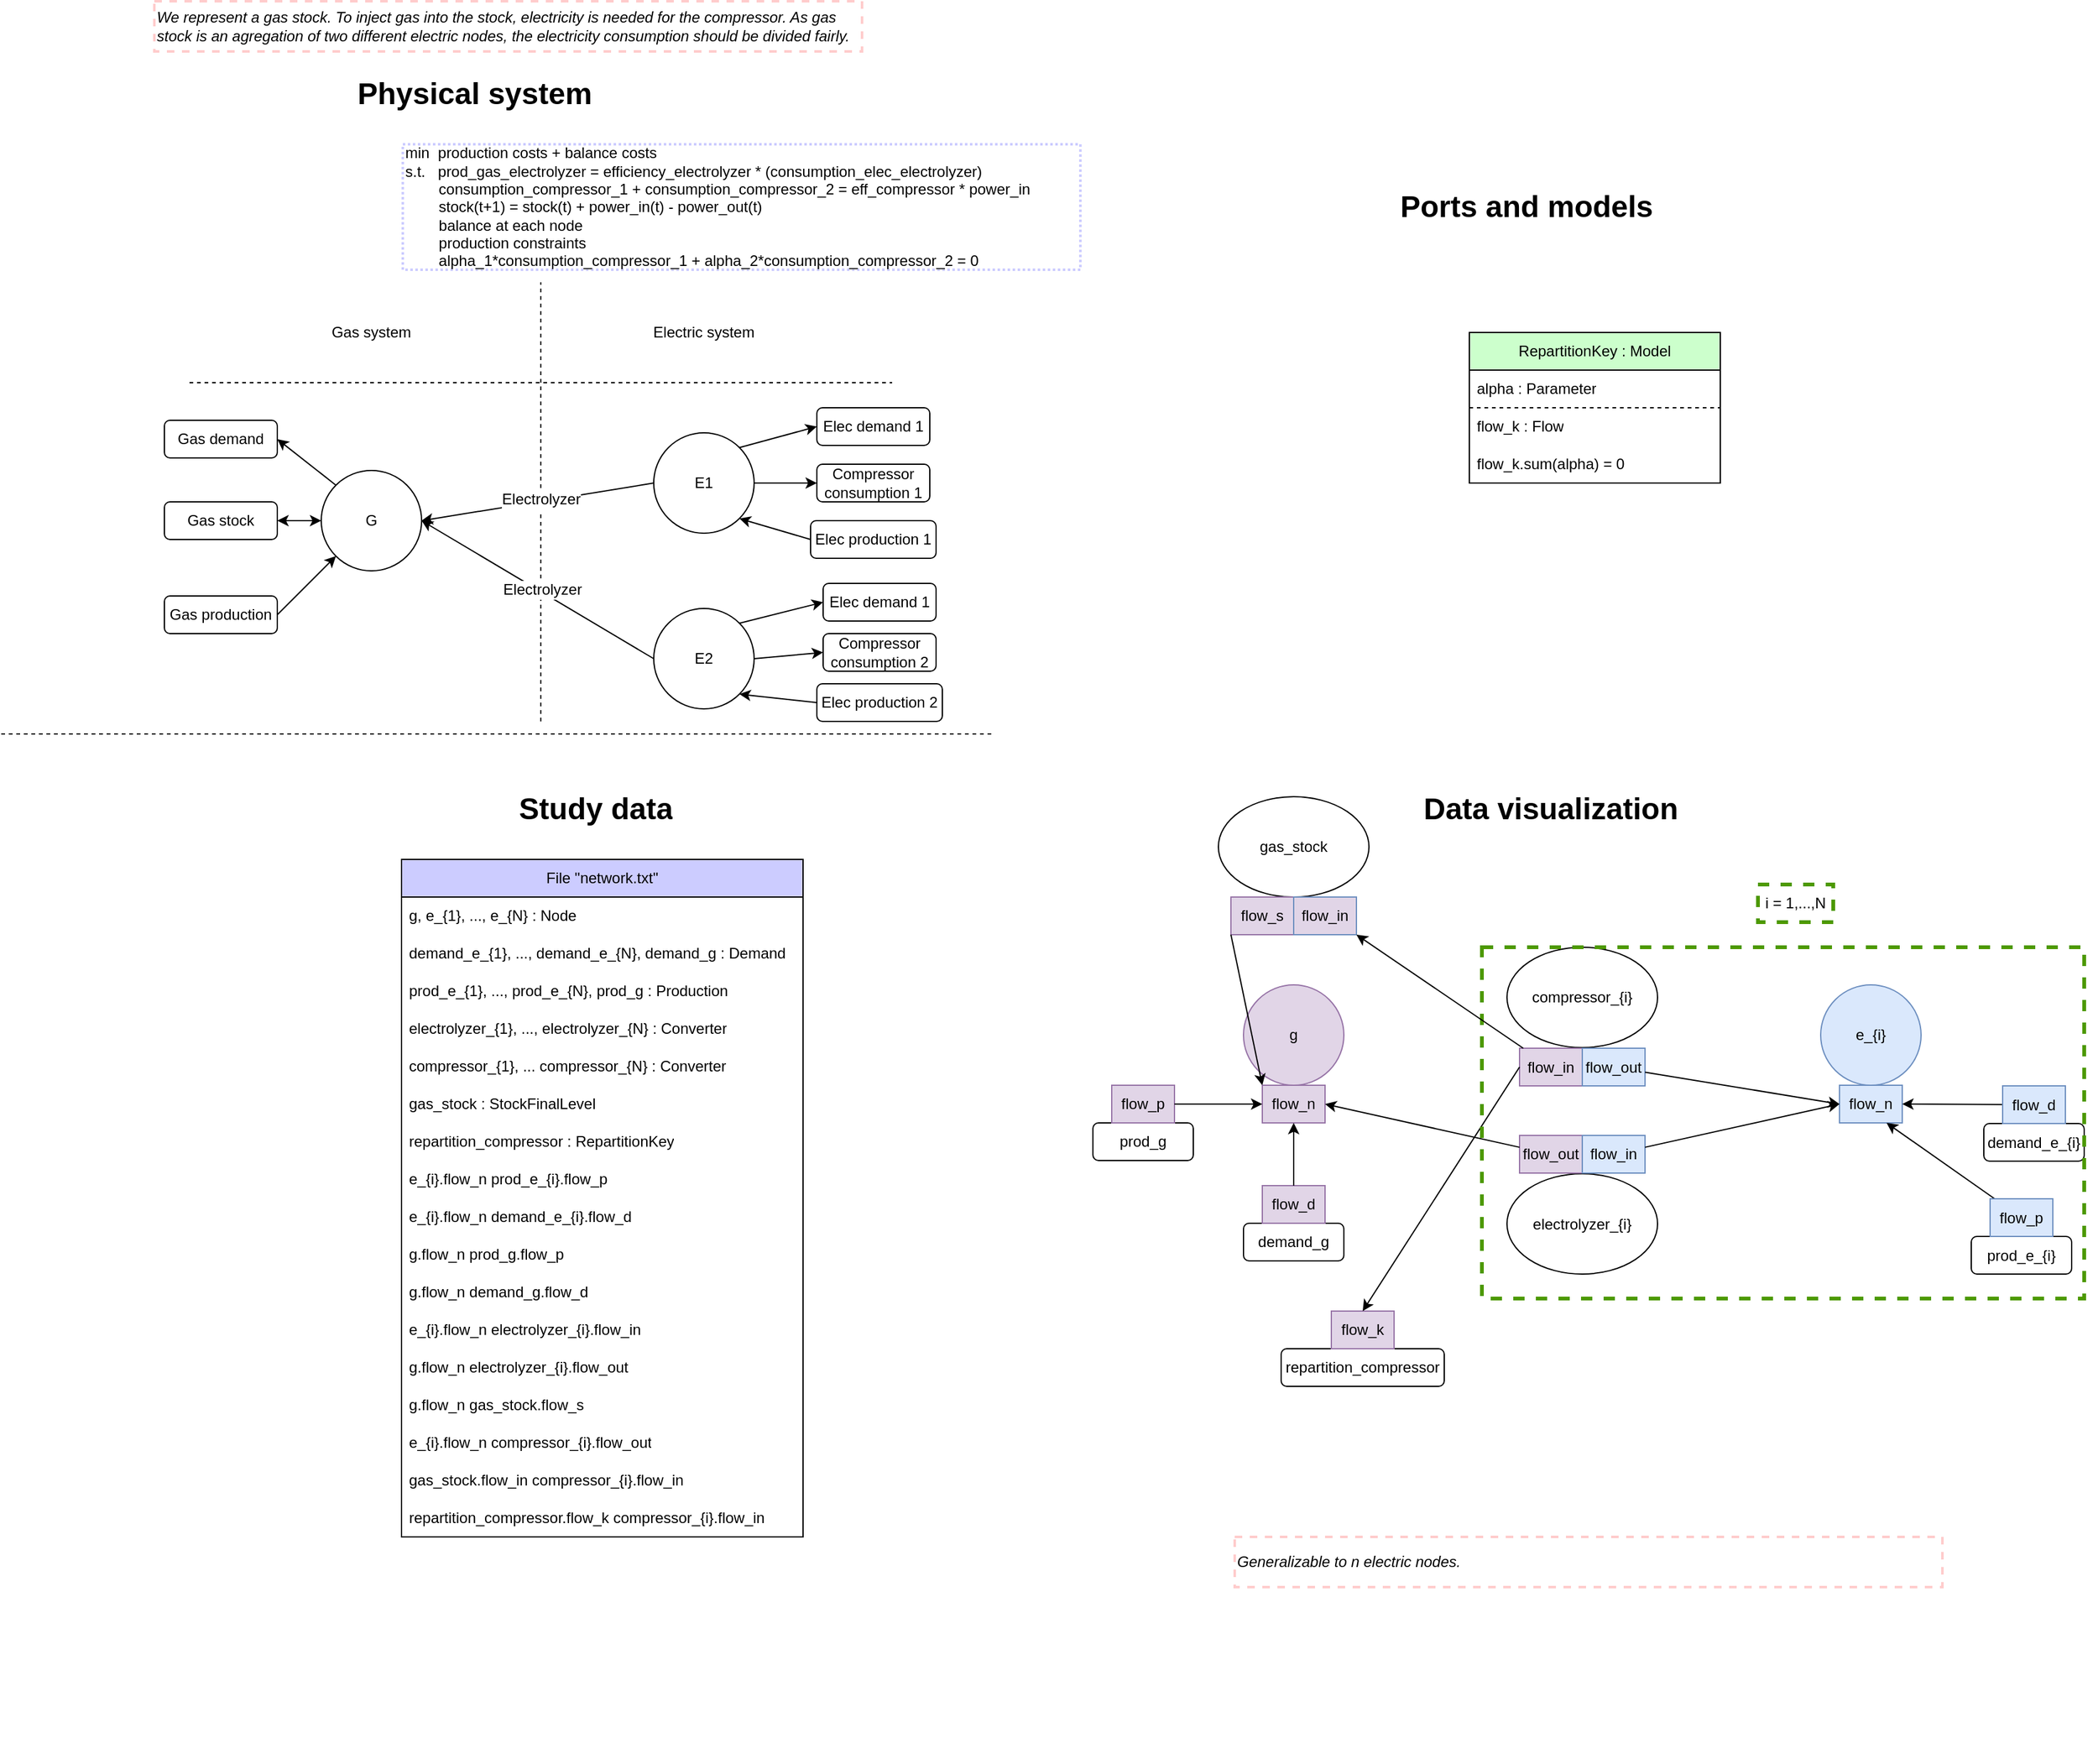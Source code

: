 <mxfile>
    <diagram id="C5RBs43oDa-KdzZeNtuy" name="three_models_repartition_key">
        <mxGraphModel dx="1202" dy="1762" grid="1" gridSize="10" guides="1" tooltips="1" connect="1" arrows="1" fold="1" page="1" pageScale="1" pageWidth="827" pageHeight="1169" math="0" shadow="0">
            <root>
                <mxCell id="WIyWlLk6GJQsqaUBKTNV-0"/>
                <mxCell id="WIyWlLk6GJQsqaUBKTNV-1" parent="WIyWlLk6GJQsqaUBKTNV-0"/>
                <mxCell id="hW5n2ouBTmK9XzmkuQqM-54" value="" style="endArrow=none;dashed=1;html=1;rounded=0;" parent="WIyWlLk6GJQsqaUBKTNV-1" edge="1">
                    <mxGeometry width="50" height="50" relative="1" as="geometry">
                        <mxPoint x="440" y="-10" as="sourcePoint"/>
                        <mxPoint x="440" y="-360" as="targetPoint"/>
                    </mxGeometry>
                </mxCell>
                <mxCell id="hW5n2ouBTmK9XzmkuQqM-56" value="Gas system" style="text;html=1;strokeColor=none;fillColor=none;align=center;verticalAlign=middle;whiteSpace=wrap;rounded=0;" parent="WIyWlLk6GJQsqaUBKTNV-1" vertex="1">
                    <mxGeometry x="250" y="-340" width="110" height="40" as="geometry"/>
                </mxCell>
                <mxCell id="hW5n2ouBTmK9XzmkuQqM-57" value="Electric system" style="text;html=1;strokeColor=none;fillColor=none;align=center;verticalAlign=middle;whiteSpace=wrap;rounded=0;" parent="WIyWlLk6GJQsqaUBKTNV-1" vertex="1">
                    <mxGeometry x="515" y="-340" width="110" height="40" as="geometry"/>
                </mxCell>
                <mxCell id="hW5n2ouBTmK9XzmkuQqM-78" value="" style="endArrow=none;dashed=1;html=1;rounded=0;" parent="WIyWlLk6GJQsqaUBKTNV-1" edge="1">
                    <mxGeometry width="50" height="50" relative="1" as="geometry">
                        <mxPoint x="10" as="sourcePoint"/>
                        <mxPoint x="800" as="targetPoint"/>
                    </mxGeometry>
                </mxCell>
                <mxCell id="hW5n2ouBTmK9XzmkuQqM-81" value="&lt;h1&gt;Physical system&lt;br&gt;&lt;/h1&gt;" style="text;html=1;strokeColor=none;fillColor=none;spacing=5;spacingTop=-20;whiteSpace=wrap;overflow=hidden;rounded=0;" parent="WIyWlLk6GJQsqaUBKTNV-1" vertex="1">
                    <mxGeometry x="289" y="-530" width="250" height="40" as="geometry"/>
                </mxCell>
                <mxCell id="0" value="" style="group" parent="WIyWlLk6GJQsqaUBKTNV-1" vertex="1" connectable="0">
                    <mxGeometry x="890" y="-440" width="690" height="460" as="geometry"/>
                </mxCell>
                <mxCell id="hW5n2ouBTmK9XzmkuQqM-79" value="&lt;h1&gt;Ports and models&lt;br&gt;&lt;/h1&gt;" style="text;html=1;strokeColor=none;fillColor=none;spacing=5;spacingTop=-20;whiteSpace=wrap;overflow=hidden;rounded=0;" parent="0" vertex="1">
                    <mxGeometry x="230" width="250" height="40" as="geometry"/>
                </mxCell>
                <mxCell id="lq9ihwmZ38vg-_vPRwBz-186" value="RepartitionKey : Model" style="swimlane;fontStyle=0;childLayout=stackLayout;horizontal=1;startSize=30;horizontalStack=0;resizeParent=1;resizeParentMax=0;resizeLast=0;collapsible=1;marginBottom=0;whiteSpace=wrap;html=1;fontColor=#000000;strokeColor=default;fillColor=#CCFFCC;" parent="0" vertex="1">
                    <mxGeometry x="290" y="120" width="200" height="120" as="geometry"/>
                </mxCell>
                <mxCell id="lq9ihwmZ38vg-_vPRwBz-187" value="alpha : Parameter" style="text;strokeColor=none;fillColor=none;align=left;verticalAlign=middle;spacingLeft=4;spacingRight=4;overflow=hidden;points=[[0,0.5],[1,0.5]];portConstraint=eastwest;rotatable=0;whiteSpace=wrap;html=1;" parent="lq9ihwmZ38vg-_vPRwBz-186" vertex="1">
                    <mxGeometry y="30" width="200" height="30" as="geometry"/>
                </mxCell>
                <mxCell id="lq9ihwmZ38vg-_vPRwBz-188" value="" style="endArrow=none;dashed=1;html=1;rounded=0;exitX=0;exitY=0.5;exitDx=0;exitDy=0;entryX=1;entryY=0.5;entryDx=0;entryDy=0;" parent="lq9ihwmZ38vg-_vPRwBz-186" edge="1">
                    <mxGeometry width="50" height="50" relative="1" as="geometry">
                        <mxPoint y="60" as="sourcePoint"/>
                        <mxPoint x="200" y="60" as="targetPoint"/>
                    </mxGeometry>
                </mxCell>
                <mxCell id="lq9ihwmZ38vg-_vPRwBz-189" value="flow_k : Flow" style="text;strokeColor=none;fillColor=none;align=left;verticalAlign=middle;spacingLeft=4;spacingRight=4;overflow=hidden;points=[[0,0.5],[1,0.5]];portConstraint=eastwest;rotatable=0;whiteSpace=wrap;html=1;" parent="lq9ihwmZ38vg-_vPRwBz-186" vertex="1">
                    <mxGeometry y="60" width="200" height="30" as="geometry"/>
                </mxCell>
                <mxCell id="lq9ihwmZ38vg-_vPRwBz-190" value="flow_k.sum(alpha) = 0" style="text;strokeColor=none;fillColor=none;align=left;verticalAlign=middle;spacingLeft=4;spacingRight=4;overflow=hidden;points=[[0,0.5],[1,0.5]];portConstraint=eastwest;rotatable=0;whiteSpace=wrap;html=1;" parent="lq9ihwmZ38vg-_vPRwBz-186" vertex="1">
                    <mxGeometry y="90" width="200" height="30" as="geometry"/>
                </mxCell>
                <mxCell id="1" value="" style="group" parent="WIyWlLk6GJQsqaUBKTNV-1" vertex="1" connectable="0">
                    <mxGeometry x="109" y="40" width="680" height="780" as="geometry"/>
                </mxCell>
                <mxCell id="hW5n2ouBTmK9XzmkuQqM-36" value="&lt;font color=&quot;#000000&quot;&gt;File &quot;network.txt&quot;&lt;/font&gt;" style="swimlane;fontStyle=0;childLayout=stackLayout;horizontal=1;startSize=30;horizontalStack=0;resizeParent=1;resizeParentMax=0;resizeLast=0;collapsible=1;marginBottom=0;whiteSpace=wrap;html=1;fillColor=#CCCCFF;" parent="1" vertex="1">
                    <mxGeometry x="220" y="60" width="320" height="540" as="geometry"/>
                </mxCell>
                <mxCell id="hW5n2ouBTmK9XzmkuQqM-39" value="g, e_{1}, ..., e_{N} : Node" style="text;strokeColor=none;fillColor=none;align=left;verticalAlign=middle;spacingLeft=4;spacingRight=4;overflow=hidden;points=[[0,0.5],[1,0.5]];portConstraint=eastwest;rotatable=0;whiteSpace=wrap;html=1;" parent="hW5n2ouBTmK9XzmkuQqM-36" vertex="1">
                    <mxGeometry y="30" width="320" height="30" as="geometry"/>
                </mxCell>
                <mxCell id="hW5n2ouBTmK9XzmkuQqM-44" value="demand_e_{1}, ..., demand_e_{N}, demand_g : Demand" style="text;strokeColor=none;fillColor=none;align=left;verticalAlign=middle;spacingLeft=4;spacingRight=4;overflow=hidden;points=[[0,0.5],[1,0.5]];portConstraint=eastwest;rotatable=0;whiteSpace=wrap;html=1;" parent="hW5n2ouBTmK9XzmkuQqM-36" vertex="1">
                    <mxGeometry y="60" width="320" height="30" as="geometry"/>
                </mxCell>
                <mxCell id="hW5n2ouBTmK9XzmkuQqM-41" value="prod_e_{1}, ..., prod_e_{N}, prod_g : Production" style="text;strokeColor=none;fillColor=none;align=left;verticalAlign=middle;spacingLeft=4;spacingRight=4;overflow=hidden;points=[[0,0.5],[1,0.5]];portConstraint=eastwest;rotatable=0;whiteSpace=wrap;html=1;" parent="hW5n2ouBTmK9XzmkuQqM-36" vertex="1">
                    <mxGeometry y="90" width="320" height="30" as="geometry"/>
                </mxCell>
                <mxCell id="hW5n2ouBTmK9XzmkuQqM-37" value="electrolyzer_{1}, ..., electrolyzer_{N} : Converter" style="text;strokeColor=none;fillColor=none;align=left;verticalAlign=middle;spacingLeft=4;spacingRight=4;overflow=hidden;points=[[0,0.5],[1,0.5]];portConstraint=eastwest;rotatable=0;whiteSpace=wrap;html=1;" parent="hW5n2ouBTmK9XzmkuQqM-36" vertex="1">
                    <mxGeometry y="120" width="320" height="30" as="geometry"/>
                </mxCell>
                <mxCell id="167" value="compressor_{1}, ... compressor_{N} : Converter" style="text;strokeColor=none;fillColor=none;align=left;verticalAlign=middle;spacingLeft=4;spacingRight=4;overflow=hidden;points=[[0,0.5],[1,0.5]];portConstraint=eastwest;rotatable=0;whiteSpace=wrap;html=1;" parent="hW5n2ouBTmK9XzmkuQqM-36" vertex="1">
                    <mxGeometry y="150" width="320" height="30" as="geometry"/>
                </mxCell>
                <mxCell id="168" value="gas_stock : StockFinalLevel" style="text;strokeColor=none;fillColor=none;align=left;verticalAlign=middle;spacingLeft=4;spacingRight=4;overflow=hidden;points=[[0,0.5],[1,0.5]];portConstraint=eastwest;rotatable=0;whiteSpace=wrap;html=1;" parent="hW5n2ouBTmK9XzmkuQqM-36" vertex="1">
                    <mxGeometry y="180" width="320" height="30" as="geometry"/>
                </mxCell>
                <mxCell id="200" value="repartition_compressor : RepartitionKey" style="text;strokeColor=none;fillColor=none;align=left;verticalAlign=middle;spacingLeft=4;spacingRight=4;overflow=hidden;points=[[0,0.5],[1,0.5]];portConstraint=eastwest;rotatable=0;whiteSpace=wrap;html=1;" parent="hW5n2ouBTmK9XzmkuQqM-36" vertex="1">
                    <mxGeometry y="210" width="320" height="30" as="geometry"/>
                </mxCell>
                <mxCell id="hW5n2ouBTmK9XzmkuQqM-47" value="e_{i}.flow_n prod_e_{i}.flow_p" style="text;strokeColor=none;fillColor=none;align=left;verticalAlign=middle;spacingLeft=4;spacingRight=4;overflow=hidden;points=[[0,0.5],[1,0.5]];portConstraint=eastwest;rotatable=0;whiteSpace=wrap;html=1;" parent="hW5n2ouBTmK9XzmkuQqM-36" vertex="1">
                    <mxGeometry y="240" width="320" height="30" as="geometry"/>
                </mxCell>
                <mxCell id="hW5n2ouBTmK9XzmkuQqM-48" value="e_{i}.flow_n demand_e_{i}.flow_d" style="text;strokeColor=none;fillColor=none;align=left;verticalAlign=middle;spacingLeft=4;spacingRight=4;overflow=hidden;points=[[0,0.5],[1,0.5]];portConstraint=eastwest;rotatable=0;whiteSpace=wrap;html=1;" parent="hW5n2ouBTmK9XzmkuQqM-36" vertex="1">
                    <mxGeometry y="270" width="320" height="30" as="geometry"/>
                </mxCell>
                <mxCell id="hW5n2ouBTmK9XzmkuQqM-49" value="g.flow_n prod_g.flow_p" style="text;strokeColor=none;fillColor=none;align=left;verticalAlign=middle;spacingLeft=4;spacingRight=4;overflow=hidden;points=[[0,0.5],[1,0.5]];portConstraint=eastwest;rotatable=0;whiteSpace=wrap;html=1;" parent="hW5n2ouBTmK9XzmkuQqM-36" vertex="1">
                    <mxGeometry y="300" width="320" height="30" as="geometry"/>
                </mxCell>
                <mxCell id="hW5n2ouBTmK9XzmkuQqM-50" value="g.flow_n demand_g.flow_d" style="text;strokeColor=none;fillColor=none;align=left;verticalAlign=middle;spacingLeft=4;spacingRight=4;overflow=hidden;points=[[0,0.5],[1,0.5]];portConstraint=eastwest;rotatable=0;whiteSpace=wrap;html=1;" parent="hW5n2ouBTmK9XzmkuQqM-36" vertex="1">
                    <mxGeometry y="330" width="320" height="30" as="geometry"/>
                </mxCell>
                <mxCell id="hW5n2ouBTmK9XzmkuQqM-51" value="e_{i}.flow_n electrolyzer_{i}.flow_in" style="text;strokeColor=none;fillColor=none;align=left;verticalAlign=middle;spacingLeft=4;spacingRight=4;overflow=hidden;points=[[0,0.5],[1,0.5]];portConstraint=eastwest;rotatable=0;whiteSpace=wrap;html=1;" parent="hW5n2ouBTmK9XzmkuQqM-36" vertex="1">
                    <mxGeometry y="360" width="320" height="30" as="geometry"/>
                </mxCell>
                <mxCell id="hW5n2ouBTmK9XzmkuQqM-46" value="g.flow_n electrolyzer_{i}.flow_out" style="text;strokeColor=none;fillColor=none;align=left;verticalAlign=middle;spacingLeft=4;spacingRight=4;overflow=hidden;points=[[0,0.5],[1,0.5]];portConstraint=eastwest;rotatable=0;whiteSpace=wrap;html=1;" parent="hW5n2ouBTmK9XzmkuQqM-36" vertex="1">
                    <mxGeometry y="390" width="320" height="30" as="geometry"/>
                </mxCell>
                <mxCell id="hW5n2ouBTmK9XzmkuQqM-53" value="g.flow_n gas_stock.flow_s" style="text;strokeColor=none;fillColor=none;align=left;verticalAlign=middle;spacingLeft=4;spacingRight=4;overflow=hidden;points=[[0,0.5],[1,0.5]];portConstraint=eastwest;rotatable=0;whiteSpace=wrap;html=1;" parent="hW5n2ouBTmK9XzmkuQqM-36" vertex="1">
                    <mxGeometry y="420" width="320" height="30" as="geometry"/>
                </mxCell>
                <mxCell id="169" value="e_{i}.flow_n compressor_{i}.flow_out" style="text;strokeColor=none;fillColor=none;align=left;verticalAlign=middle;spacingLeft=4;spacingRight=4;overflow=hidden;points=[[0,0.5],[1,0.5]];portConstraint=eastwest;rotatable=0;whiteSpace=wrap;html=1;" parent="hW5n2ouBTmK9XzmkuQqM-36" vertex="1">
                    <mxGeometry y="450" width="320" height="30" as="geometry"/>
                </mxCell>
                <mxCell id="170" value="gas_stock.flow_in compressor_{i}.flow_in" style="text;strokeColor=none;fillColor=none;align=left;verticalAlign=middle;spacingLeft=4;spacingRight=4;overflow=hidden;points=[[0,0.5],[1,0.5]];portConstraint=eastwest;rotatable=0;whiteSpace=wrap;html=1;" parent="hW5n2ouBTmK9XzmkuQqM-36" vertex="1">
                    <mxGeometry y="480" width="320" height="30" as="geometry"/>
                </mxCell>
                <mxCell id="201" value="repartition_compressor.flow_k compressor_{i}.flow_in" style="text;strokeColor=none;fillColor=none;align=left;verticalAlign=middle;spacingLeft=4;spacingRight=4;overflow=hidden;points=[[0,0.5],[1,0.5]];portConstraint=eastwest;rotatable=0;whiteSpace=wrap;html=1;" parent="hW5n2ouBTmK9XzmkuQqM-36" vertex="1">
                    <mxGeometry y="510" width="320" height="30" as="geometry"/>
                </mxCell>
                <mxCell id="hW5n2ouBTmK9XzmkuQqM-80" value="&lt;h1&gt;Study data&lt;br&gt;&lt;/h1&gt;" style="text;html=1;strokeColor=none;fillColor=none;spacing=5;spacingTop=-20;whiteSpace=wrap;overflow=hidden;rounded=0;align=center;" parent="1" vertex="1">
                    <mxGeometry x="250" width="250" height="40" as="geometry"/>
                </mxCell>
                <mxCell id="11" value="&lt;font style=&quot;&quot;&gt;&lt;b style=&quot;&quot;&gt;&lt;font style=&quot;font-size: 24px;&quot;&gt;Data visualization&lt;/font&gt;&lt;br&gt;&lt;/b&gt;&lt;/font&gt;" style="text;html=1;strokeColor=none;fillColor=none;align=center;verticalAlign=middle;whiteSpace=wrap;rounded=0;" parent="WIyWlLk6GJQsqaUBKTNV-1" vertex="1">
                    <mxGeometry x="1030" width="430" height="120" as="geometry"/>
                </mxCell>
                <mxCell id="49" value="" style="group" parent="WIyWlLk6GJQsqaUBKTNV-1" vertex="1" connectable="0">
                    <mxGeometry x="880" y="170" width="800" height="600" as="geometry"/>
                </mxCell>
                <mxCell id="2" value="" style="group" parent="49" vertex="1" connectable="0">
                    <mxGeometry x="120" y="30" width="80" height="110" as="geometry"/>
                </mxCell>
                <mxCell id="3" value="&lt;font color=&quot;#000000&quot;&gt;g&lt;/font&gt;" style="ellipse;whiteSpace=wrap;html=1;aspect=fixed;fillColor=#e1d5e7;strokeColor=#9673a6;" parent="2" vertex="1">
                    <mxGeometry width="80" height="80" as="geometry"/>
                </mxCell>
                <mxCell id="4" value="&lt;font color=&quot;#000000&quot;&gt;flow_n&lt;/font&gt;" style="rounded=0;whiteSpace=wrap;html=1;fillColor=#e1d5e7;strokeColor=#9673a6;" parent="2" vertex="1">
                    <mxGeometry x="15" y="80" width="50" height="30" as="geometry"/>
                </mxCell>
                <mxCell id="8" value="" style="group" parent="49" vertex="1" connectable="0">
                    <mxGeometry x="580" y="30" width="80" height="110" as="geometry"/>
                </mxCell>
                <mxCell id="9" value="e_{i}" style="ellipse;whiteSpace=wrap;html=1;aspect=fixed;fillColor=#dae8fc;strokeColor=#6c8ebf;fontColor=#000000;" parent="8" vertex="1">
                    <mxGeometry width="80" height="80" as="geometry"/>
                </mxCell>
                <mxCell id="10" value="&lt;font color=&quot;#000000&quot;&gt;flow_n&lt;/font&gt;" style="rounded=0;whiteSpace=wrap;html=1;fillColor=#dae8fc;strokeColor=#6c8ebf;" parent="8" vertex="1">
                    <mxGeometry x="15" y="80" width="50" height="30" as="geometry"/>
                </mxCell>
                <mxCell id="17" value="" style="group" parent="49" vertex="1" connectable="0">
                    <mxGeometry x="330" y="150" width="120" height="110.5" as="geometry"/>
                </mxCell>
                <mxCell id="18" value="electrolyzer_{i}" style="ellipse;whiteSpace=wrap;html=1;" parent="17" vertex="1">
                    <mxGeometry y="30.5" width="120" height="80" as="geometry"/>
                </mxCell>
                <mxCell id="19" value="" style="group;fillColor=#f8cecc;strokeColor=#b85450;" parent="17" vertex="1" connectable="0">
                    <mxGeometry x="10" width="100" height="30" as="geometry"/>
                </mxCell>
                <mxCell id="20" value="&lt;font color=&quot;#000000&quot;&gt;flow_out&lt;/font&gt;" style="rounded=0;whiteSpace=wrap;html=1;fillColor=#e1d5e7;strokeColor=#9673a6;" parent="19" vertex="1">
                    <mxGeometry width="50" height="30" as="geometry"/>
                </mxCell>
                <mxCell id="21" value="flow_in" style="rounded=0;whiteSpace=wrap;html=1;fillColor=#dae8fc;strokeColor=#6c8ebf;fontColor=#000000;" parent="19" vertex="1">
                    <mxGeometry x="50" width="50" height="30" as="geometry"/>
                </mxCell>
                <mxCell id="22" value="" style="group" parent="49" vertex="1" connectable="0">
                    <mxGeometry x="330" width="120" height="110.5" as="geometry"/>
                </mxCell>
                <UserObject label="compressor_{i}" link="data:page/id,C5RBs43oDa-KdzZeNtuy" id="13">
                    <mxCell style="ellipse;whiteSpace=wrap;html=1;container=0;" parent="22" vertex="1">
                        <mxGeometry width="120" height="80" as="geometry"/>
                    </mxCell>
                </UserObject>
                <mxCell id="14" value="" style="group;fillColor=#f8cecc;strokeColor=#b85450;container=0;" parent="22" vertex="1" connectable="0">
                    <mxGeometry x="10" y="80.5" width="100" height="30" as="geometry"/>
                </mxCell>
                <mxCell id="15" value="&lt;font color=&quot;#000000&quot;&gt;flow_in&lt;/font&gt;" style="rounded=0;whiteSpace=wrap;html=1;fillColor=#e1d5e7;strokeColor=#9673a6;container=0;" parent="22" vertex="1">
                    <mxGeometry x="10" y="80.5" width="50" height="30" as="geometry"/>
                </mxCell>
                <mxCell id="16" value="flow_out" style="rounded=0;whiteSpace=wrap;html=1;fillColor=#dae8fc;strokeColor=#6c8ebf;container=0;fontColor=#000000;" parent="22" vertex="1">
                    <mxGeometry x="60" y="80.5" width="50" height="30" as="geometry"/>
                </mxCell>
                <mxCell id="37" value="" style="group" parent="49" vertex="1" connectable="0">
                    <mxGeometry x="120" y="190" width="80" height="60" as="geometry"/>
                </mxCell>
                <mxCell id="38" value="demand_g" style="rounded=1;whiteSpace=wrap;html=1;container=0;" parent="37" vertex="1">
                    <mxGeometry y="30" width="80" height="30" as="geometry"/>
                </mxCell>
                <mxCell id="39" value="&lt;font color=&quot;#000000&quot;&gt;flow_d&lt;/font&gt;" style="rounded=0;whiteSpace=wrap;html=1;fillColor=#e1d5e7;strokeColor=#9673a6;container=0;" parent="37" vertex="1">
                    <mxGeometry x="15" width="50" height="30" as="geometry"/>
                </mxCell>
                <mxCell id="40" value="" style="group" parent="49" vertex="1" connectable="0">
                    <mxGeometry y="110" width="80" height="60" as="geometry"/>
                </mxCell>
                <mxCell id="41" value="prod_g" style="rounded=1;whiteSpace=wrap;html=1;container=0;" parent="40" vertex="1">
                    <mxGeometry y="30" width="80" height="30" as="geometry"/>
                </mxCell>
                <mxCell id="42" value="&lt;font color=&quot;#000000&quot;&gt;flow_p&lt;/font&gt;" style="rounded=0;whiteSpace=wrap;html=1;fillColor=#e1d5e7;strokeColor=#9673a6;container=0;" parent="40" vertex="1">
                    <mxGeometry x="15" width="50" height="30" as="geometry"/>
                </mxCell>
                <mxCell id="119" style="edgeStyle=none;html=1;entryX=0;entryY=0.5;entryDx=0;entryDy=0;" parent="49" source="42" target="4" edge="1">
                    <mxGeometry relative="1" as="geometry"/>
                </mxCell>
                <mxCell id="120" style="edgeStyle=none;html=1;entryX=0.5;entryY=1;entryDx=0;entryDy=0;" parent="49" source="39" target="4" edge="1">
                    <mxGeometry relative="1" as="geometry"/>
                </mxCell>
                <mxCell id="122" style="edgeStyle=none;html=1;entryX=1;entryY=0.5;entryDx=0;entryDy=0;" parent="49" source="20" target="4" edge="1">
                    <mxGeometry relative="1" as="geometry"/>
                </mxCell>
                <mxCell id="123" style="edgeStyle=none;html=1;entryX=0;entryY=0.5;entryDx=0;entryDy=0;" parent="49" source="21" target="10" edge="1">
                    <mxGeometry relative="1" as="geometry"/>
                </mxCell>
                <mxCell id="124" style="edgeStyle=none;html=1;entryX=0;entryY=0.5;entryDx=0;entryDy=0;" parent="49" source="16" target="10" edge="1">
                    <mxGeometry relative="1" as="geometry"/>
                </mxCell>
                <mxCell id="127" style="edgeStyle=none;html=1;entryX=0.75;entryY=1;entryDx=0;entryDy=0;" parent="49" source="31" target="10" edge="1">
                    <mxGeometry relative="1" as="geometry">
                        <mxPoint x="645" y="305" as="targetPoint"/>
                    </mxGeometry>
                </mxCell>
                <mxCell id="128" style="edgeStyle=none;html=1;entryX=1;entryY=0.5;entryDx=0;entryDy=0;" parent="49" source="36" target="10" edge="1">
                    <mxGeometry relative="1" as="geometry"/>
                </mxCell>
                <mxCell id="34" value="" style="group" parent="49" vertex="1" connectable="0">
                    <mxGeometry x="710" y="110.5" width="80" height="60" as="geometry"/>
                </mxCell>
                <mxCell id="35" value="demand_e_{i}" style="rounded=1;whiteSpace=wrap;html=1;container=0;" parent="34" vertex="1">
                    <mxGeometry y="30" width="80" height="30" as="geometry"/>
                </mxCell>
                <mxCell id="36" value="&lt;font color=&quot;#000000&quot;&gt;flow_d&lt;/font&gt;" style="rounded=0;whiteSpace=wrap;html=1;fillColor=#dae8fc;strokeColor=#6c8ebf;container=0;" parent="34" vertex="1">
                    <mxGeometry x="15" width="50" height="30" as="geometry"/>
                </mxCell>
                <mxCell id="lq9ihwmZ38vg-_vPRwBz-191" value="" style="group;fontColor=#000000;" parent="49" vertex="1" connectable="0">
                    <mxGeometry x="180" y="290" width="100" height="60" as="geometry"/>
                </mxCell>
                <mxCell id="lq9ihwmZ38vg-_vPRwBz-192" value="repartition_compressor" style="rounded=1;whiteSpace=wrap;html=1;container=0;" parent="lq9ihwmZ38vg-_vPRwBz-191" vertex="1">
                    <mxGeometry x="-30" y="30" width="130" height="30" as="geometry"/>
                </mxCell>
                <mxCell id="lq9ihwmZ38vg-_vPRwBz-193" value="flow_k" style="rounded=0;whiteSpace=wrap;html=1;fillColor=#e1d5e7;strokeColor=#9673a6;container=0;fontColor=#000000;" parent="lq9ihwmZ38vg-_vPRwBz-191" vertex="1">
                    <mxGeometry x="10" width="50" height="30" as="geometry"/>
                </mxCell>
                <mxCell id="lq9ihwmZ38vg-_vPRwBz-194" style="edgeStyle=none;html=1;entryX=0.5;entryY=0;entryDx=0;entryDy=0;startArrow=none;startFill=0;endArrow=classic;endFill=1;exitX=0;exitY=0.5;exitDx=0;exitDy=0;" parent="49" source="15" target="lq9ihwmZ38vg-_vPRwBz-193" edge="1">
                    <mxGeometry relative="1" as="geometry">
                        <mxPoint x="350" y="380.5" as="sourcePoint"/>
                        <mxPoint x="207.5" as="targetPoint"/>
                    </mxGeometry>
                </mxCell>
                <mxCell id="33" value="" style="group" parent="49" vertex="1" connectable="0">
                    <mxGeometry x="700" y="200.5" width="80" height="60" as="geometry"/>
                </mxCell>
                <mxCell id="30" value="prod_e_{i}" style="rounded=1;whiteSpace=wrap;html=1;container=0;" parent="33" vertex="1">
                    <mxGeometry y="30" width="80" height="30" as="geometry"/>
                </mxCell>
                <mxCell id="31" value="flow_p" style="rounded=0;whiteSpace=wrap;html=1;fillColor=#dae8fc;strokeColor=#6c8ebf;container=0;fontColor=#000000;" parent="33" vertex="1">
                    <mxGeometry x="15" width="50" height="30" as="geometry"/>
                </mxCell>
                <mxCell id="ATc5sTv_0m7M7LgGaxNY-212" value="" style="rounded=0;whiteSpace=wrap;html=1;fillColor=none;strokeColor=#4D9900;strokeWidth=3;dashed=1;" parent="49" vertex="1">
                    <mxGeometry x="310" width="480" height="280" as="geometry"/>
                </mxCell>
                <mxCell id="129" value="&lt;i&gt;We represent a gas stock. To inject gas into the stock, electricity is needed for the compressor. As gas stock is an agregation of two different electric nodes, the electricity consumption should be divided fairly.&lt;/i&gt;" style="text;html=1;strokeColor=#FFCCCC;fillColor=none;align=left;verticalAlign=middle;whiteSpace=wrap;rounded=0;dashed=1;strokeWidth=2;" parent="WIyWlLk6GJQsqaUBKTNV-1" vertex="1">
                    <mxGeometry x="132" y="-584" width="564" height="40" as="geometry"/>
                </mxCell>
                <mxCell id="152" value="" style="group" parent="WIyWlLk6GJQsqaUBKTNV-1" vertex="1" connectable="0">
                    <mxGeometry x="980" y="40" width="120" height="120" as="geometry"/>
                </mxCell>
                <mxCell id="153" value="gas_stock" style="ellipse;whiteSpace=wrap;html=1;" parent="152" vertex="1">
                    <mxGeometry y="10" width="120" height="80" as="geometry"/>
                </mxCell>
                <mxCell id="154" value="" style="group;fillColor=#f8cecc;strokeColor=#b85450;" parent="152" vertex="1" connectable="0">
                    <mxGeometry x="10" y="90" width="100" height="30" as="geometry"/>
                </mxCell>
                <mxCell id="155" value="&lt;font color=&quot;#000000&quot;&gt;flow_s&lt;/font&gt;" style="rounded=0;whiteSpace=wrap;html=1;fillColor=#e1d5e7;strokeColor=#9673a6;" parent="154" vertex="1">
                    <mxGeometry width="50" height="30" as="geometry"/>
                </mxCell>
                <mxCell id="156" value="flow_in" style="rounded=0;whiteSpace=wrap;html=1;fillColor=#e1d5e7;strokeColor=#6c8ebf;fontColor=#000000;" parent="154" vertex="1">
                    <mxGeometry x="50" width="50" height="30" as="geometry"/>
                </mxCell>
                <mxCell id="121" style="edgeStyle=none;html=1;entryX=1;entryY=1;entryDx=0;entryDy=0;startArrow=none;startFill=0;endArrow=classic;endFill=1;" parent="WIyWlLk6GJQsqaUBKTNV-1" source="15" target="156" edge="1">
                    <mxGeometry relative="1" as="geometry"/>
                </mxCell>
                <mxCell id="158" style="edgeStyle=none;html=1;entryX=0;entryY=1;entryDx=0;entryDy=0;startArrow=classic;startFill=1;endArrow=none;endFill=0;exitX=0;exitY=0;exitDx=0;exitDy=0;" parent="WIyWlLk6GJQsqaUBKTNV-1" source="4" target="155" edge="1">
                    <mxGeometry relative="1" as="geometry">
                        <mxPoint x="1075" y="290" as="sourcePoint"/>
                        <mxPoint x="1087.5" y="170" as="targetPoint"/>
                    </mxGeometry>
                </mxCell>
                <mxCell id="YyJz9-EA7pZZrJkQGwnt-205" value="&lt;i&gt;Generalizable to n electric nodes.&lt;/i&gt;" style="text;html=1;strokeColor=#FFCCCC;fillColor=none;align=left;verticalAlign=middle;whiteSpace=wrap;rounded=0;dashed=1;strokeWidth=2;" parent="WIyWlLk6GJQsqaUBKTNV-1" vertex="1">
                    <mxGeometry x="993" y="640" width="564" height="40" as="geometry"/>
                </mxCell>
                <mxCell id="206" value="min&amp;nbsp;&amp;nbsp;&lt;span style=&quot;&quot;&gt;&lt;/span&gt;production costs + balance costs&lt;br&gt;s.t.&amp;nbsp;&lt;span style=&quot;&quot;&gt;&amp;nbsp;&amp;nbsp;&lt;/span&gt;prod_gas_electrolyzer = efficiency_electrolyzer * (consumption_elec_electrolyzer)&amp;nbsp;&lt;br&gt;&lt;span style=&quot;&quot;&gt;&#9;&lt;/span&gt;&lt;span style=&quot;&quot;&gt;&#9;&lt;/span&gt;&lt;span style=&quot;white-space: pre;&quot;&gt;&#9;&lt;/span&gt;consumption_compressor_1 + consumption_compressor_2 =&amp;nbsp;eff_compressor * power_in&lt;br&gt;&lt;span style=&quot;&quot;&gt;&#9;&lt;/span&gt;&lt;span style=&quot;&quot;&gt;&#9;&lt;/span&gt;&lt;span style=&quot;white-space: pre;&quot;&gt;&#9;&lt;/span&gt;stock(t+1) = stock(t) + power_in(t) - power_out(t)&amp;nbsp;&amp;nbsp;&lt;br&gt;&lt;span style=&quot;&quot;&gt;&#9;&lt;/span&gt;&lt;span style=&quot;&quot;&gt;&#9;&lt;/span&gt;&lt;span style=&quot;white-space: pre;&quot;&gt;&#9;&lt;/span&gt;balance at each node&lt;br&gt;&lt;span style=&quot;&quot;&gt;&#9;&lt;/span&gt;&lt;span style=&quot;&quot;&gt;&#9;&lt;/span&gt;&lt;span style=&quot;white-space: pre;&quot;&gt;&#9;&lt;/span&gt;production constraints&lt;br&gt;&lt;span style=&quot;white-space: pre;&quot;&gt;&#9;&lt;/span&gt;alpha_1*consumption_compressor_1 + alpha_2*consumption_compressor_2 = 0" style="text;html=1;strokeColor=#CCCCFF;fillColor=none;align=left;verticalAlign=middle;whiteSpace=wrap;rounded=0;dashed=1;dashPattern=1 1;strokeWidth=2;" parent="WIyWlLk6GJQsqaUBKTNV-1" vertex="1">
                    <mxGeometry x="330" y="-470" width="540" height="100" as="geometry"/>
                </mxCell>
                <mxCell id="211" value="" style="group" parent="WIyWlLk6GJQsqaUBKTNV-1" vertex="1" connectable="0">
                    <mxGeometry x="140" y="-280" width="620" height="270" as="geometry"/>
                </mxCell>
                <mxCell id="hW5n2ouBTmK9XzmkuQqM-55" value="" style="endArrow=none;dashed=1;html=1;rounded=0;" parent="211" edge="1">
                    <mxGeometry width="50" height="50" relative="1" as="geometry">
                        <mxPoint x="20" as="sourcePoint"/>
                        <mxPoint x="580" as="targetPoint"/>
                    </mxGeometry>
                </mxCell>
                <mxCell id="hW5n2ouBTmK9XzmkuQqM-58" value="G" style="ellipse;whiteSpace=wrap;html=1;aspect=fixed;" parent="211" vertex="1">
                    <mxGeometry x="125" y="70" width="80" height="80" as="geometry"/>
                </mxCell>
                <mxCell id="hW5n2ouBTmK9XzmkuQqM-59" value="E1" style="ellipse;whiteSpace=wrap;html=1;aspect=fixed;" parent="211" vertex="1">
                    <mxGeometry x="390" y="40" width="80" height="80" as="geometry"/>
                </mxCell>
                <mxCell id="hW5n2ouBTmK9XzmkuQqM-60" value="" style="endArrow=classic;html=1;rounded=0;entryX=0;entryY=1;entryDx=0;entryDy=0;exitX=1;exitY=0.5;exitDx=0;exitDy=0;" parent="211" source="hW5n2ouBTmK9XzmkuQqM-64" target="hW5n2ouBTmK9XzmkuQqM-58" edge="1">
                    <mxGeometry width="50" height="50" relative="1" as="geometry">
                        <mxPoint x="90" y="190" as="sourcePoint"/>
                        <mxPoint x="300" y="190" as="targetPoint"/>
                    </mxGeometry>
                </mxCell>
                <mxCell id="hW5n2ouBTmK9XzmkuQqM-61" value="" style="endArrow=classic;html=1;rounded=0;exitX=0;exitY=0;exitDx=0;exitDy=0;entryX=1;entryY=0.5;entryDx=0;entryDy=0;" parent="211" source="hW5n2ouBTmK9XzmkuQqM-58" target="hW5n2ouBTmK9XzmkuQqM-67" edge="1">
                    <mxGeometry width="50" height="50" relative="1" as="geometry">
                        <mxPoint x="100" y="200" as="sourcePoint"/>
                        <mxPoint x="70" y="50" as="targetPoint"/>
                    </mxGeometry>
                </mxCell>
                <mxCell id="hW5n2ouBTmK9XzmkuQqM-62" value="" style="endArrow=classic;html=1;rounded=0;exitX=1;exitY=0;exitDx=0;exitDy=0;entryX=0;entryY=0.5;entryDx=0;entryDy=0;" parent="211" source="hW5n2ouBTmK9XzmkuQqM-59" target="hW5n2ouBTmK9XzmkuQqM-66" edge="1">
                    <mxGeometry width="50" height="50" relative="1" as="geometry">
                        <mxPoint x="567" y="52" as="sourcePoint"/>
                        <mxPoint x="510" y="40" as="targetPoint"/>
                    </mxGeometry>
                </mxCell>
                <mxCell id="hW5n2ouBTmK9XzmkuQqM-64" value="Gas production" style="rounded=1;whiteSpace=wrap;html=1;" parent="211" vertex="1">
                    <mxGeometry y="170" width="90" height="30" as="geometry"/>
                </mxCell>
                <mxCell id="hW5n2ouBTmK9XzmkuQqM-65" value="Elec production 2" style="rounded=1;whiteSpace=wrap;html=1;" parent="211" vertex="1">
                    <mxGeometry x="520" y="240" width="100" height="30" as="geometry"/>
                </mxCell>
                <mxCell id="hW5n2ouBTmK9XzmkuQqM-66" value="Elec demand 1" style="rounded=1;whiteSpace=wrap;html=1;" parent="211" vertex="1">
                    <mxGeometry x="520" y="20" width="90" height="30" as="geometry"/>
                </mxCell>
                <mxCell id="hW5n2ouBTmK9XzmkuQqM-67" value="Gas demand" style="rounded=1;whiteSpace=wrap;html=1;" parent="211" vertex="1">
                    <mxGeometry y="30" width="90" height="30" as="geometry"/>
                </mxCell>
                <mxCell id="130" value="" style="endArrow=classic;html=1;rounded=0;exitX=0;exitY=0.5;exitDx=0;exitDy=0;entryX=1;entryY=0.5;entryDx=0;entryDy=0;" parent="211" source="hW5n2ouBTmK9XzmkuQqM-59" target="hW5n2ouBTmK9XzmkuQqM-58" edge="1">
                    <mxGeometry relative="1" as="geometry">
                        <mxPoint x="401.716" y="138.284" as="sourcePoint"/>
                        <mxPoint x="193.284" y="138.284" as="targetPoint"/>
                    </mxGeometry>
                </mxCell>
                <mxCell id="131" value="Label" style="edgeLabel;resizable=0;html=1;align=center;verticalAlign=middle;" parent="130" connectable="0" vertex="1">
                    <mxGeometry relative="1" as="geometry"/>
                </mxCell>
                <mxCell id="132" value="&lt;font style=&quot;font-size: 12px;&quot;&gt;Electrolyzer&lt;/font&gt;" style="edgeLabel;html=1;align=center;verticalAlign=middle;resizable=0;points=[];" parent="130" vertex="1" connectable="0">
                    <mxGeometry x="-0.024" y="-2" relative="1" as="geometry">
                        <mxPoint as="offset"/>
                    </mxGeometry>
                </mxCell>
                <mxCell id="133" value="Compressor consumption 1" style="rounded=1;whiteSpace=wrap;html=1;" parent="211" vertex="1">
                    <mxGeometry x="520" y="65" width="90" height="30" as="geometry"/>
                </mxCell>
                <mxCell id="134" value="" style="endArrow=classic;html=1;rounded=0;exitX=1;exitY=0.5;exitDx=0;exitDy=0;entryX=0;entryY=0.5;entryDx=0;entryDy=0;" parent="211" source="hW5n2ouBTmK9XzmkuQqM-59" target="133" edge="1">
                    <mxGeometry width="50" height="50" relative="1" as="geometry">
                        <mxPoint x="468.284" y="91.716" as="sourcePoint"/>
                        <mxPoint x="530" y="45" as="targetPoint"/>
                    </mxGeometry>
                </mxCell>
                <mxCell id="135" value="Gas stock" style="rounded=1;whiteSpace=wrap;html=1;" parent="211" vertex="1">
                    <mxGeometry y="95" width="90" height="30" as="geometry"/>
                </mxCell>
                <mxCell id="136" value="" style="endArrow=classic;html=1;rounded=0;entryX=0;entryY=0.5;entryDx=0;entryDy=0;exitX=1;exitY=0.5;exitDx=0;exitDy=0;startArrow=classic;startFill=1;" parent="211" source="135" target="hW5n2ouBTmK9XzmkuQqM-58" edge="1">
                    <mxGeometry width="50" height="50" relative="1" as="geometry">
                        <mxPoint x="100" y="195" as="sourcePoint"/>
                        <mxPoint x="146.716" y="148.284" as="targetPoint"/>
                    </mxGeometry>
                </mxCell>
                <mxCell id="171" value="E2" style="ellipse;whiteSpace=wrap;html=1;aspect=fixed;" parent="211" vertex="1">
                    <mxGeometry x="390" y="180" width="80" height="80" as="geometry"/>
                </mxCell>
                <mxCell id="172" value="Compressor consumption 2" style="rounded=1;whiteSpace=wrap;html=1;" parent="211" vertex="1">
                    <mxGeometry x="525" y="200" width="90" height="30" as="geometry"/>
                </mxCell>
                <mxCell id="173" value="" style="endArrow=classic;html=1;rounded=0;exitX=1;exitY=0.5;exitDx=0;exitDy=0;entryX=0;entryY=0.5;entryDx=0;entryDy=0;" parent="211" source="171" target="172" edge="1">
                    <mxGeometry width="50" height="50" relative="1" as="geometry">
                        <mxPoint x="480" y="90" as="sourcePoint"/>
                        <mxPoint x="530" y="90" as="targetPoint"/>
                    </mxGeometry>
                </mxCell>
                <mxCell id="hW5n2ouBTmK9XzmkuQqM-63" value="" style="endArrow=classic;html=1;rounded=0;exitX=0;exitY=0.5;exitDx=0;exitDy=0;entryX=1;entryY=1;entryDx=0;entryDy=0;" parent="211" source="hW5n2ouBTmK9XzmkuQqM-65" target="171" edge="1">
                    <mxGeometry width="50" height="50" relative="1" as="geometry">
                        <mxPoint x="510" y="190" as="sourcePoint"/>
                        <mxPoint x="460" y="240" as="targetPoint"/>
                    </mxGeometry>
                </mxCell>
                <mxCell id="207" value="Elec production 1" style="rounded=1;whiteSpace=wrap;html=1;" parent="211" vertex="1">
                    <mxGeometry x="515" y="110" width="100" height="30" as="geometry"/>
                </mxCell>
                <mxCell id="208" value="" style="endArrow=classic;html=1;rounded=0;entryX=1;entryY=1;entryDx=0;entryDy=0;exitX=0;exitY=0.5;exitDx=0;exitDy=0;" parent="211" source="207" target="hW5n2ouBTmK9XzmkuQqM-59" edge="1">
                    <mxGeometry width="50" height="50" relative="1" as="geometry">
                        <mxPoint x="550" y="255" as="sourcePoint"/>
                        <mxPoint x="475.2" y="257.44" as="targetPoint"/>
                    </mxGeometry>
                </mxCell>
                <mxCell id="209" value="Elec demand 1" style="rounded=1;whiteSpace=wrap;html=1;" parent="211" vertex="1">
                    <mxGeometry x="525" y="160" width="90" height="30" as="geometry"/>
                </mxCell>
                <mxCell id="210" value="" style="endArrow=classic;html=1;rounded=0;exitX=1;exitY=0;exitDx=0;exitDy=0;entryX=0;entryY=0.5;entryDx=0;entryDy=0;" parent="211" source="171" target="209" edge="1">
                    <mxGeometry width="50" height="50" relative="1" as="geometry">
                        <mxPoint x="480" y="230" as="sourcePoint"/>
                        <mxPoint x="535" y="225" as="targetPoint"/>
                    </mxGeometry>
                </mxCell>
                <mxCell id="jTt-usaTRHep5sB_vksZ-211" value="" style="endArrow=classic;html=1;rounded=0;exitX=0;exitY=0.5;exitDx=0;exitDy=0;entryX=1;entryY=0.5;entryDx=0;entryDy=0;" parent="211" source="171" target="hW5n2ouBTmK9XzmkuQqM-58" edge="1">
                    <mxGeometry relative="1" as="geometry">
                        <mxPoint x="400" y="90" as="sourcePoint"/>
                        <mxPoint x="215" y="120" as="targetPoint"/>
                    </mxGeometry>
                </mxCell>
                <mxCell id="jTt-usaTRHep5sB_vksZ-212" value="Label" style="edgeLabel;resizable=0;html=1;align=center;verticalAlign=middle;" parent="jTt-usaTRHep5sB_vksZ-211" connectable="0" vertex="1">
                    <mxGeometry relative="1" as="geometry"/>
                </mxCell>
                <mxCell id="jTt-usaTRHep5sB_vksZ-213" value="&lt;font style=&quot;font-size: 12px;&quot;&gt;Electrolyzer&lt;/font&gt;" style="edgeLabel;html=1;align=center;verticalAlign=middle;resizable=0;points=[];" parent="jTt-usaTRHep5sB_vksZ-211" vertex="1" connectable="0">
                    <mxGeometry x="-0.024" y="-2" relative="1" as="geometry">
                        <mxPoint as="offset"/>
                    </mxGeometry>
                </mxCell>
                <mxCell id="ATc5sTv_0m7M7LgGaxNY-213" value="i = 1,...,N" style="text;html=1;strokeColor=#4D9900;fillColor=none;align=center;verticalAlign=middle;whiteSpace=wrap;rounded=0;dashed=1;strokeWidth=3;" parent="WIyWlLk6GJQsqaUBKTNV-1" vertex="1">
                    <mxGeometry x="1410" y="120" width="60" height="30" as="geometry"/>
                </mxCell>
            </root>
        </mxGraphModel>
    </diagram>
    <diagram id="InMhrnSjotnKRUXQwFHJ" name="two_models_unique_compressor">
        <mxGraphModel dx="1202" dy="1693" grid="1" gridSize="10" guides="1" tooltips="1" connect="1" arrows="1" fold="1" page="1" pageScale="1" pageWidth="850" pageHeight="1100" math="0" shadow="0">
            <root>
                <mxCell id="0"/>
                <mxCell id="1" parent="0"/>
                <mxCell id="_hXxjC_6xwy8q-Gw2y0I-1" value="" style="endArrow=none;dashed=1;html=1;rounded=0;" parent="1" edge="1">
                    <mxGeometry width="50" height="50" relative="1" as="geometry">
                        <mxPoint x="440" y="-10" as="sourcePoint"/>
                        <mxPoint x="440" y="-360" as="targetPoint"/>
                    </mxGeometry>
                </mxCell>
                <mxCell id="_hXxjC_6xwy8q-Gw2y0I-3" value="Gas system" style="text;html=1;strokeColor=none;fillColor=none;align=center;verticalAlign=middle;whiteSpace=wrap;rounded=0;" parent="1" vertex="1">
                    <mxGeometry x="250" y="-340" width="110" height="40" as="geometry"/>
                </mxCell>
                <mxCell id="_hXxjC_6xwy8q-Gw2y0I-4" value="Electric system" style="text;html=1;strokeColor=none;fillColor=none;align=center;verticalAlign=middle;whiteSpace=wrap;rounded=0;" parent="1" vertex="1">
                    <mxGeometry x="515" y="-340" width="110" height="40" as="geometry"/>
                </mxCell>
                <mxCell id="_hXxjC_6xwy8q-Gw2y0I-15" value="&lt;h1&gt;Physical system&lt;br&gt;&lt;/h1&gt;" style="text;html=1;strokeColor=none;fillColor=none;spacing=5;spacingTop=-20;whiteSpace=wrap;overflow=hidden;rounded=0;" parent="1" vertex="1">
                    <mxGeometry x="300" y="-520" width="250" height="40" as="geometry"/>
                </mxCell>
                <mxCell id="_hXxjC_6xwy8q-Gw2y0I-16" value="" style="group" parent="1" vertex="1" connectable="0">
                    <mxGeometry x="890" y="-440" width="690" height="460" as="geometry"/>
                </mxCell>
                <mxCell id="_hXxjC_6xwy8q-Gw2y0I-17" value="&lt;h1&gt;Ports and models&lt;br&gt;&lt;/h1&gt;" style="text;html=1;strokeColor=none;fillColor=none;spacing=5;spacingTop=-20;whiteSpace=wrap;overflow=hidden;rounded=0;" parent="_hXxjC_6xwy8q-Gw2y0I-16" vertex="1">
                    <mxGeometry x="230" width="250" height="40" as="geometry"/>
                </mxCell>
                <mxCell id="_hXxjC_6xwy8q-Gw2y0I-23" value="" style="group" parent="1" vertex="1" connectable="0">
                    <mxGeometry x="109" y="40" width="680" height="660" as="geometry"/>
                </mxCell>
                <mxCell id="_hXxjC_6xwy8q-Gw2y0I-24" value="&lt;font color=&quot;#000000&quot;&gt;File &quot;network.txt&quot;&lt;/font&gt;" style="swimlane;fontStyle=0;childLayout=stackLayout;horizontal=1;startSize=30;horizontalStack=0;resizeParent=1;resizeParentMax=0;resizeLast=0;collapsible=1;marginBottom=0;whiteSpace=wrap;html=1;fillColor=#CCCCFF;" parent="_hXxjC_6xwy8q-Gw2y0I-23" vertex="1">
                    <mxGeometry x="220" y="60" width="330" height="480" as="geometry"/>
                </mxCell>
                <mxCell id="_hXxjC_6xwy8q-Gw2y0I-25" value="g, e_{1}, ..., e_{N} : Node" style="text;strokeColor=none;fillColor=none;align=left;verticalAlign=middle;spacingLeft=4;spacingRight=4;overflow=hidden;points=[[0,0.5],[1,0.5]];portConstraint=eastwest;rotatable=0;whiteSpace=wrap;html=1;" parent="_hXxjC_6xwy8q-Gw2y0I-24" vertex="1">
                    <mxGeometry y="30" width="330" height="30" as="geometry"/>
                </mxCell>
                <mxCell id="_hXxjC_6xwy8q-Gw2y0I-26" value="demand_e_{1}, ..., demand_e_{N}, demand_g : Demand" style="text;strokeColor=none;fillColor=none;align=left;verticalAlign=middle;spacingLeft=4;spacingRight=4;overflow=hidden;points=[[0,0.5],[1,0.5]];portConstraint=eastwest;rotatable=0;whiteSpace=wrap;html=1;" parent="_hXxjC_6xwy8q-Gw2y0I-24" vertex="1">
                    <mxGeometry y="60" width="330" height="30" as="geometry"/>
                </mxCell>
                <mxCell id="_hXxjC_6xwy8q-Gw2y0I-27" value="prod_e_{1},..., prod_e_{N}, prod_g : Production" style="text;strokeColor=none;fillColor=none;align=left;verticalAlign=middle;spacingLeft=4;spacingRight=4;overflow=hidden;points=[[0,0.5],[1,0.5]];portConstraint=eastwest;rotatable=0;whiteSpace=wrap;html=1;" parent="_hXxjC_6xwy8q-Gw2y0I-24" vertex="1">
                    <mxGeometry y="90" width="330" height="30" as="geometry"/>
                </mxCell>
                <mxCell id="_hXxjC_6xwy8q-Gw2y0I-28" value="electrolyzer_{1}, ..., electrolyzer_{N} : Converter" style="text;strokeColor=none;fillColor=none;align=left;verticalAlign=middle;spacingLeft=4;spacingRight=4;overflow=hidden;points=[[0,0.5],[1,0.5]];portConstraint=eastwest;rotatable=0;whiteSpace=wrap;html=1;" parent="_hXxjC_6xwy8q-Gw2y0I-24" vertex="1">
                    <mxGeometry y="120" width="330" height="30" as="geometry"/>
                </mxCell>
                <mxCell id="_hXxjC_6xwy8q-Gw2y0I-29" value="compressor : Converter2Output" style="text;strokeColor=none;fillColor=none;align=left;verticalAlign=middle;spacingLeft=4;spacingRight=4;overflow=hidden;points=[[0,0.5],[1,0.5]];portConstraint=eastwest;rotatable=0;whiteSpace=wrap;html=1;" parent="_hXxjC_6xwy8q-Gw2y0I-24" vertex="1">
                    <mxGeometry y="150" width="330" height="30" as="geometry"/>
                </mxCell>
                <mxCell id="_hXxjC_6xwy8q-Gw2y0I-30" value="gas_stock : StockFinalLevel" style="text;strokeColor=none;fillColor=none;align=left;verticalAlign=middle;spacingLeft=4;spacingRight=4;overflow=hidden;points=[[0,0.5],[1,0.5]];portConstraint=eastwest;rotatable=0;whiteSpace=wrap;html=1;" parent="_hXxjC_6xwy8q-Gw2y0I-24" vertex="1">
                    <mxGeometry y="180" width="330" height="30" as="geometry"/>
                </mxCell>
                <mxCell id="_hXxjC_6xwy8q-Gw2y0I-33" value="e_{i}.flow_n prod_e_{i}.flow_p" style="text;strokeColor=none;fillColor=none;align=left;verticalAlign=middle;spacingLeft=4;spacingRight=4;overflow=hidden;points=[[0,0.5],[1,0.5]];portConstraint=eastwest;rotatable=0;whiteSpace=wrap;html=1;" parent="_hXxjC_6xwy8q-Gw2y0I-24" vertex="1">
                    <mxGeometry y="210" width="330" height="30" as="geometry"/>
                </mxCell>
                <mxCell id="_hXxjC_6xwy8q-Gw2y0I-34" value="e_{i}.flow_n demand_e_{i}.flow_d" style="text;strokeColor=none;fillColor=none;align=left;verticalAlign=middle;spacingLeft=4;spacingRight=4;overflow=hidden;points=[[0,0.5],[1,0.5]];portConstraint=eastwest;rotatable=0;whiteSpace=wrap;html=1;" parent="_hXxjC_6xwy8q-Gw2y0I-24" vertex="1">
                    <mxGeometry y="240" width="330" height="30" as="geometry"/>
                </mxCell>
                <mxCell id="_hXxjC_6xwy8q-Gw2y0I-35" value="g.flow_n prod_g.flow_p" style="text;strokeColor=none;fillColor=none;align=left;verticalAlign=middle;spacingLeft=4;spacingRight=4;overflow=hidden;points=[[0,0.5],[1,0.5]];portConstraint=eastwest;rotatable=0;whiteSpace=wrap;html=1;" parent="_hXxjC_6xwy8q-Gw2y0I-24" vertex="1">
                    <mxGeometry y="270" width="330" height="30" as="geometry"/>
                </mxCell>
                <mxCell id="_hXxjC_6xwy8q-Gw2y0I-36" value="g.flow_n demand_g.flow_d" style="text;strokeColor=none;fillColor=none;align=left;verticalAlign=middle;spacingLeft=4;spacingRight=4;overflow=hidden;points=[[0,0.5],[1,0.5]];portConstraint=eastwest;rotatable=0;whiteSpace=wrap;html=1;" parent="_hXxjC_6xwy8q-Gw2y0I-24" vertex="1">
                    <mxGeometry y="300" width="330" height="30" as="geometry"/>
                </mxCell>
                <mxCell id="_hXxjC_6xwy8q-Gw2y0I-37" value="e_{i}.flow_n electrolyzer_{i}.flow_in" style="text;strokeColor=none;fillColor=none;align=left;verticalAlign=middle;spacingLeft=4;spacingRight=4;overflow=hidden;points=[[0,0.5],[1,0.5]];portConstraint=eastwest;rotatable=0;whiteSpace=wrap;html=1;" parent="_hXxjC_6xwy8q-Gw2y0I-24" vertex="1">
                    <mxGeometry y="330" width="330" height="30" as="geometry"/>
                </mxCell>
                <mxCell id="_hXxjC_6xwy8q-Gw2y0I-38" value="g.flow_n electrolyzer_{i}.flow_out" style="text;strokeColor=none;fillColor=none;align=left;verticalAlign=middle;spacingLeft=4;spacingRight=4;overflow=hidden;points=[[0,0.5],[1,0.5]];portConstraint=eastwest;rotatable=0;whiteSpace=wrap;html=1;" parent="_hXxjC_6xwy8q-Gw2y0I-24" vertex="1">
                    <mxGeometry y="360" width="330" height="30" as="geometry"/>
                </mxCell>
                <mxCell id="_hXxjC_6xwy8q-Gw2y0I-39" value="g.flow_n gas_stock.flow_s" style="text;strokeColor=none;fillColor=none;align=left;verticalAlign=middle;spacingLeft=4;spacingRight=4;overflow=hidden;points=[[0,0.5],[1,0.5]];portConstraint=eastwest;rotatable=0;whiteSpace=wrap;html=1;" parent="_hXxjC_6xwy8q-Gw2y0I-24" vertex="1">
                    <mxGeometry y="390" width="330" height="30" as="geometry"/>
                </mxCell>
                <mxCell id="_hXxjC_6xwy8q-Gw2y0I-40" value="e_{i}.flow_n compressor.flow_out_{i}" style="text;strokeColor=none;fillColor=none;align=left;verticalAlign=middle;spacingLeft=4;spacingRight=4;overflow=hidden;points=[[0,0.5],[1,0.5]];portConstraint=eastwest;rotatable=0;whiteSpace=wrap;html=1;" parent="_hXxjC_6xwy8q-Gw2y0I-24" vertex="1">
                    <mxGeometry y="420" width="330" height="30" as="geometry"/>
                </mxCell>
                <mxCell id="_hXxjC_6xwy8q-Gw2y0I-41" value="gas_stock.flow_in compressor.flow_in" style="text;strokeColor=none;fillColor=none;align=left;verticalAlign=middle;spacingLeft=4;spacingRight=4;overflow=hidden;points=[[0,0.5],[1,0.5]];portConstraint=eastwest;rotatable=0;whiteSpace=wrap;html=1;" parent="_hXxjC_6xwy8q-Gw2y0I-24" vertex="1">
                    <mxGeometry y="450" width="330" height="30" as="geometry"/>
                </mxCell>
                <mxCell id="_hXxjC_6xwy8q-Gw2y0I-48" value="&lt;h1&gt;Study data&lt;br&gt;&lt;/h1&gt;" style="text;html=1;strokeColor=none;fillColor=none;spacing=5;spacingTop=-20;whiteSpace=wrap;overflow=hidden;rounded=0;align=center;" parent="_hXxjC_6xwy8q-Gw2y0I-23" vertex="1">
                    <mxGeometry x="250" width="250" height="40" as="geometry"/>
                </mxCell>
                <mxCell id="_hXxjC_6xwy8q-Gw2y0I-49" value="&lt;font style=&quot;&quot;&gt;&lt;b style=&quot;&quot;&gt;&lt;font style=&quot;font-size: 24px;&quot;&gt;Data visualization&lt;/font&gt;&lt;br&gt;&lt;/b&gt;&lt;/font&gt;" style="text;html=1;strokeColor=none;fillColor=none;align=center;verticalAlign=middle;whiteSpace=wrap;rounded=0;" parent="1" vertex="1">
                    <mxGeometry x="1030" width="430" height="120" as="geometry"/>
                </mxCell>
                <mxCell id="_hXxjC_6xwy8q-Gw2y0I-50" value="" style="group" parent="1" vertex="1" connectable="0">
                    <mxGeometry x="880" y="170" width="790" height="375" as="geometry"/>
                </mxCell>
                <mxCell id="_hXxjC_6xwy8q-Gw2y0I-51" value="" style="group" parent="_hXxjC_6xwy8q-Gw2y0I-50" vertex="1" connectable="0">
                    <mxGeometry x="120" y="30" width="80" height="110" as="geometry"/>
                </mxCell>
                <mxCell id="_hXxjC_6xwy8q-Gw2y0I-52" value="&lt;font color=&quot;#000000&quot;&gt;g&lt;/font&gt;" style="ellipse;whiteSpace=wrap;html=1;aspect=fixed;fillColor=#e1d5e7;strokeColor=#9673a6;" parent="_hXxjC_6xwy8q-Gw2y0I-51" vertex="1">
                    <mxGeometry width="80" height="80" as="geometry"/>
                </mxCell>
                <mxCell id="_hXxjC_6xwy8q-Gw2y0I-53" value="&lt;font color=&quot;#000000&quot;&gt;flow_n&lt;/font&gt;" style="rounded=0;whiteSpace=wrap;html=1;fillColor=#e1d5e7;strokeColor=#9673a6;" parent="_hXxjC_6xwy8q-Gw2y0I-51" vertex="1">
                    <mxGeometry x="15" y="80" width="50" height="30" as="geometry"/>
                </mxCell>
                <mxCell id="_hXxjC_6xwy8q-Gw2y0I-54" value="" style="group" parent="_hXxjC_6xwy8q-Gw2y0I-50" vertex="1" connectable="0">
                    <mxGeometry x="580" y="30" width="80" height="110" as="geometry"/>
                </mxCell>
                <mxCell id="_hXxjC_6xwy8q-Gw2y0I-55" value="e_{i}" style="ellipse;whiteSpace=wrap;html=1;aspect=fixed;fillColor=#dae8fc;strokeColor=#6c8ebf;fontColor=#000000;" parent="_hXxjC_6xwy8q-Gw2y0I-54" vertex="1">
                    <mxGeometry width="80" height="80" as="geometry"/>
                </mxCell>
                <mxCell id="_hXxjC_6xwy8q-Gw2y0I-56" value="&lt;font color=&quot;#000000&quot;&gt;flow_n&lt;/font&gt;" style="rounded=0;whiteSpace=wrap;html=1;fillColor=#dae8fc;strokeColor=#6c8ebf;" parent="_hXxjC_6xwy8q-Gw2y0I-54" vertex="1">
                    <mxGeometry x="15" y="80" width="50" height="30" as="geometry"/>
                </mxCell>
                <mxCell id="_hXxjC_6xwy8q-Gw2y0I-67" value="" style="group" parent="_hXxjC_6xwy8q-Gw2y0I-50" vertex="1" connectable="0">
                    <mxGeometry x="120" y="190" width="80" height="60" as="geometry"/>
                </mxCell>
                <mxCell id="_hXxjC_6xwy8q-Gw2y0I-68" value="demand_g" style="rounded=1;whiteSpace=wrap;html=1;container=0;" parent="_hXxjC_6xwy8q-Gw2y0I-67" vertex="1">
                    <mxGeometry y="30" width="80" height="30" as="geometry"/>
                </mxCell>
                <mxCell id="_hXxjC_6xwy8q-Gw2y0I-69" value="&lt;font color=&quot;#000000&quot;&gt;flow_d&lt;/font&gt;" style="rounded=0;whiteSpace=wrap;html=1;fillColor=#e1d5e7;strokeColor=#9673a6;container=0;" parent="_hXxjC_6xwy8q-Gw2y0I-67" vertex="1">
                    <mxGeometry x="15" width="50" height="30" as="geometry"/>
                </mxCell>
                <mxCell id="_hXxjC_6xwy8q-Gw2y0I-70" value="" style="group" parent="_hXxjC_6xwy8q-Gw2y0I-50" vertex="1" connectable="0">
                    <mxGeometry y="110" width="80" height="60" as="geometry"/>
                </mxCell>
                <mxCell id="_hXxjC_6xwy8q-Gw2y0I-71" value="prod_g" style="rounded=1;whiteSpace=wrap;html=1;container=0;" parent="_hXxjC_6xwy8q-Gw2y0I-70" vertex="1">
                    <mxGeometry y="30" width="80" height="30" as="geometry"/>
                </mxCell>
                <mxCell id="_hXxjC_6xwy8q-Gw2y0I-72" value="&lt;font color=&quot;#000000&quot;&gt;flow_p&lt;/font&gt;" style="rounded=0;whiteSpace=wrap;html=1;fillColor=#e1d5e7;strokeColor=#9673a6;container=0;" parent="_hXxjC_6xwy8q-Gw2y0I-70" vertex="1">
                    <mxGeometry x="15" width="50" height="30" as="geometry"/>
                </mxCell>
                <mxCell id="_hXxjC_6xwy8q-Gw2y0I-73" style="edgeStyle=none;html=1;entryX=0;entryY=0.5;entryDx=0;entryDy=0;" parent="_hXxjC_6xwy8q-Gw2y0I-50" source="_hXxjC_6xwy8q-Gw2y0I-72" target="_hXxjC_6xwy8q-Gw2y0I-53" edge="1">
                    <mxGeometry relative="1" as="geometry"/>
                </mxCell>
                <mxCell id="_hXxjC_6xwy8q-Gw2y0I-74" style="edgeStyle=none;html=1;entryX=0.5;entryY=1;entryDx=0;entryDy=0;" parent="_hXxjC_6xwy8q-Gw2y0I-50" source="_hXxjC_6xwy8q-Gw2y0I-69" target="_hXxjC_6xwy8q-Gw2y0I-53" edge="1">
                    <mxGeometry relative="1" as="geometry"/>
                </mxCell>
                <mxCell id="_hXxjC_6xwy8q-Gw2y0I-75" style="edgeStyle=none;html=1;entryX=1;entryY=0.5;entryDx=0;entryDy=0;" parent="_hXxjC_6xwy8q-Gw2y0I-50" source="_hXxjC_6xwy8q-Gw2y0I-60" target="_hXxjC_6xwy8q-Gw2y0I-53" edge="1">
                    <mxGeometry relative="1" as="geometry"/>
                </mxCell>
                <mxCell id="_hXxjC_6xwy8q-Gw2y0I-76" style="edgeStyle=none;html=1;entryX=0;entryY=0.5;entryDx=0;entryDy=0;" parent="_hXxjC_6xwy8q-Gw2y0I-50" source="_hXxjC_6xwy8q-Gw2y0I-61" target="_hXxjC_6xwy8q-Gw2y0I-56" edge="1">
                    <mxGeometry relative="1" as="geometry"/>
                </mxCell>
                <mxCell id="_hXxjC_6xwy8q-Gw2y0I-79" style="edgeStyle=none;html=1;entryX=1;entryY=0.5;entryDx=0;entryDy=0;" parent="_hXxjC_6xwy8q-Gw2y0I-50" source="_hXxjC_6xwy8q-Gw2y0I-85" target="_hXxjC_6xwy8q-Gw2y0I-56" edge="1">
                    <mxGeometry relative="1" as="geometry"/>
                </mxCell>
                <mxCell id="_hXxjC_6xwy8q-Gw2y0I-83" value="" style="group" parent="_hXxjC_6xwy8q-Gw2y0I-50" vertex="1" connectable="0">
                    <mxGeometry x="710" y="110.5" width="80" height="60" as="geometry"/>
                </mxCell>
                <mxCell id="_hXxjC_6xwy8q-Gw2y0I-84" value="demand_e_{i}" style="rounded=1;whiteSpace=wrap;html=1;container=0;" parent="_hXxjC_6xwy8q-Gw2y0I-83" vertex="1">
                    <mxGeometry y="30" width="80" height="30" as="geometry"/>
                </mxCell>
                <mxCell id="_hXxjC_6xwy8q-Gw2y0I-85" value="&lt;font color=&quot;#000000&quot;&gt;flow_d&lt;/font&gt;" style="rounded=0;whiteSpace=wrap;html=1;fillColor=#dae8fc;strokeColor=#6c8ebf;container=0;" parent="_hXxjC_6xwy8q-Gw2y0I-83" vertex="1">
                    <mxGeometry x="15" width="50" height="30" as="geometry"/>
                </mxCell>
                <mxCell id="ZhaNl1xMcVB7icXMI5zT-6" style="edgeStyle=none;html=1;entryX=1;entryY=1;entryDx=0;entryDy=0;exitX=0;exitY=0.5;exitDx=0;exitDy=0;" parent="_hXxjC_6xwy8q-Gw2y0I-50" source="_hXxjC_6xwy8q-Gw2y0I-82" target="_hXxjC_6xwy8q-Gw2y0I-56" edge="1">
                    <mxGeometry relative="1" as="geometry">
                        <mxPoint x="735" y="135.381" as="sourcePoint"/>
                        <mxPoint x="655" y="135" as="targetPoint"/>
                    </mxGeometry>
                </mxCell>
                <mxCell id="_hXxjC_6xwy8q-Gw2y0I-80" value="" style="group" parent="_hXxjC_6xwy8q-Gw2y0I-50" vertex="1" connectable="0">
                    <mxGeometry x="700" y="210" width="80" height="60" as="geometry"/>
                </mxCell>
                <mxCell id="_hXxjC_6xwy8q-Gw2y0I-81" value="prod_e_{i}" style="rounded=1;whiteSpace=wrap;html=1;container=0;" parent="_hXxjC_6xwy8q-Gw2y0I-80" vertex="1">
                    <mxGeometry y="30" width="80" height="30" as="geometry"/>
                </mxCell>
                <mxCell id="_hXxjC_6xwy8q-Gw2y0I-82" value="flow_p" style="rounded=0;whiteSpace=wrap;html=1;fillColor=#dae8fc;strokeColor=#6c8ebf;container=0;fontColor=#000000;" parent="_hXxjC_6xwy8q-Gw2y0I-80" vertex="1">
                    <mxGeometry x="15" width="50" height="30" as="geometry"/>
                </mxCell>
                <mxCell id="_hXxjC_6xwy8q-Gw2y0I-57" value="" style="group" parent="_hXxjC_6xwy8q-Gw2y0I-50" vertex="1" connectable="0">
                    <mxGeometry x="395" y="120" width="120" height="110.5" as="geometry"/>
                </mxCell>
                <mxCell id="_hXxjC_6xwy8q-Gw2y0I-58" value="electrolyzer_{i}" style="ellipse;whiteSpace=wrap;html=1;" parent="_hXxjC_6xwy8q-Gw2y0I-57" vertex="1">
                    <mxGeometry y="30.5" width="120" height="80" as="geometry"/>
                </mxCell>
                <mxCell id="_hXxjC_6xwy8q-Gw2y0I-59" value="" style="group;fillColor=#f8cecc;strokeColor=#b85450;" parent="_hXxjC_6xwy8q-Gw2y0I-57" vertex="1" connectable="0">
                    <mxGeometry x="10" width="100" height="30" as="geometry"/>
                </mxCell>
                <mxCell id="_hXxjC_6xwy8q-Gw2y0I-60" value="&lt;font color=&quot;#000000&quot;&gt;flow_out&lt;/font&gt;" style="rounded=0;whiteSpace=wrap;html=1;fillColor=#e1d5e7;strokeColor=#9673a6;" parent="_hXxjC_6xwy8q-Gw2y0I-59" vertex="1">
                    <mxGeometry width="50" height="30" as="geometry"/>
                </mxCell>
                <mxCell id="_hXxjC_6xwy8q-Gw2y0I-61" value="flow_in" style="rounded=0;whiteSpace=wrap;html=1;fillColor=#dae8fc;strokeColor=#6c8ebf;fontColor=#000000;" parent="_hXxjC_6xwy8q-Gw2y0I-59" vertex="1">
                    <mxGeometry x="50" width="50" height="30" as="geometry"/>
                </mxCell>
                <mxCell id="_hXxjC_6xwy8q-Gw2y0I-99" value="&lt;i&gt;We represent a gas stock. To inject gas into the stock, electricity is needed for the compressor. As gas stock is an agregation of two different electric nodes, the electricity consumption should be divided fairly.&lt;/i&gt;" style="text;html=1;strokeColor=#FFCCCC;fillColor=none;align=left;verticalAlign=middle;whiteSpace=wrap;rounded=0;dashed=1;strokeWidth=2;" parent="1" vertex="1">
                    <mxGeometry x="143" y="-560" width="564" height="40" as="geometry"/>
                </mxCell>
                <mxCell id="_hXxjC_6xwy8q-Gw2y0I-107" value="" style="group" parent="1" vertex="1" connectable="0">
                    <mxGeometry x="980" y="40" width="120" height="120" as="geometry"/>
                </mxCell>
                <mxCell id="_hXxjC_6xwy8q-Gw2y0I-108" value="gas_stock" style="ellipse;whiteSpace=wrap;html=1;" parent="_hXxjC_6xwy8q-Gw2y0I-107" vertex="1">
                    <mxGeometry y="10" width="120" height="80" as="geometry"/>
                </mxCell>
                <mxCell id="_hXxjC_6xwy8q-Gw2y0I-109" value="" style="group;fillColor=#f8cecc;strokeColor=#b85450;" parent="_hXxjC_6xwy8q-Gw2y0I-107" vertex="1" connectable="0">
                    <mxGeometry x="10" y="90" width="100" height="30" as="geometry"/>
                </mxCell>
                <mxCell id="_hXxjC_6xwy8q-Gw2y0I-110" value="&lt;font color=&quot;#000000&quot;&gt;flow_s&lt;/font&gt;" style="rounded=0;whiteSpace=wrap;html=1;fillColor=#e1d5e7;strokeColor=#9673a6;" parent="_hXxjC_6xwy8q-Gw2y0I-109" vertex="1">
                    <mxGeometry width="50" height="30" as="geometry"/>
                </mxCell>
                <mxCell id="_hXxjC_6xwy8q-Gw2y0I-111" value="flow_in" style="rounded=0;whiteSpace=wrap;html=1;fillColor=#e1d5e7;strokeColor=#6c8ebf;fontColor=#000000;" parent="_hXxjC_6xwy8q-Gw2y0I-109" vertex="1">
                    <mxGeometry x="50" width="50" height="30" as="geometry"/>
                </mxCell>
                <mxCell id="_hXxjC_6xwy8q-Gw2y0I-113" style="edgeStyle=none;html=1;entryX=0;entryY=1;entryDx=0;entryDy=0;startArrow=classic;startFill=1;endArrow=none;endFill=0;exitX=0;exitY=0;exitDx=0;exitDy=0;" parent="1" source="_hXxjC_6xwy8q-Gw2y0I-53" target="_hXxjC_6xwy8q-Gw2y0I-110" edge="1">
                    <mxGeometry relative="1" as="geometry">
                        <mxPoint x="1075" y="290" as="sourcePoint"/>
                        <mxPoint x="1087.5" y="170" as="targetPoint"/>
                    </mxGeometry>
                </mxCell>
                <mxCell id="_hXxjC_6xwy8q-Gw2y0I-119" value="" style="group" parent="1" vertex="1" connectable="0">
                    <mxGeometry x="1210" y="110" width="130" height="110.5" as="geometry"/>
                </mxCell>
                <UserObject label="compressor" id="_hXxjC_6xwy8q-Gw2y0I-120">
                    <mxCell style="ellipse;whiteSpace=wrap;html=1;container=0;" parent="_hXxjC_6xwy8q-Gw2y0I-119" vertex="1">
                        <mxGeometry width="120" height="80" as="geometry"/>
                    </mxCell>
                </UserObject>
                <mxCell id="_hXxjC_6xwy8q-Gw2y0I-121" value="" style="group;fillColor=#f8cecc;strokeColor=#b85450;container=0;" parent="_hXxjC_6xwy8q-Gw2y0I-119" vertex="1" connectable="0">
                    <mxGeometry x="10" y="80.5" width="100" height="30" as="geometry"/>
                </mxCell>
                <mxCell id="_hXxjC_6xwy8q-Gw2y0I-122" value="&lt;font color=&quot;#000000&quot;&gt;flow_in&lt;/font&gt;" style="rounded=0;whiteSpace=wrap;html=1;fillColor=#e1d5e7;strokeColor=#9673a6;container=0;" parent="_hXxjC_6xwy8q-Gw2y0I-119" vertex="1">
                    <mxGeometry x="10" y="80.5" width="50" height="30" as="geometry"/>
                </mxCell>
                <mxCell id="_hXxjC_6xwy8q-Gw2y0I-123" value="flow_out_{i}" style="rounded=0;whiteSpace=wrap;html=1;fillColor=#dae8fc;strokeColor=#6c8ebf;container=0;fontColor=#000000;" parent="_hXxjC_6xwy8q-Gw2y0I-119" vertex="1">
                    <mxGeometry x="60" y="80.5" width="70" height="29.5" as="geometry"/>
                </mxCell>
                <mxCell id="_hXxjC_6xwy8q-Gw2y0I-124" style="edgeStyle=none;html=1;entryX=0.75;entryY=1;entryDx=0;entryDy=0;startArrow=none;startFill=0;endArrow=classic;endFill=1;exitX=0;exitY=0.5;exitDx=0;exitDy=0;" parent="1" source="_hXxjC_6xwy8q-Gw2y0I-122" target="_hXxjC_6xwy8q-Gw2y0I-111" edge="1">
                    <mxGeometry relative="1" as="geometry">
                        <mxPoint x="1232.962" y="260.5" as="sourcePoint"/>
                        <mxPoint x="1100" y="170" as="targetPoint"/>
                    </mxGeometry>
                </mxCell>
                <mxCell id="_hXxjC_6xwy8q-Gw2y0I-127" value="Converter2Output : Model" style="swimlane;fontStyle=0;childLayout=stackLayout;horizontal=1;startSize=30;horizontalStack=0;resizeParent=1;resizeParentMax=0;resizeLast=0;collapsible=1;marginBottom=0;whiteSpace=wrap;html=1;fontColor=#000000;fillColor=#CCFFCC;" parent="1" vertex="1">
                    <mxGeometry x="900" y="-400" width="240" height="390" as="geometry"/>
                </mxCell>
                <mxCell id="_hXxjC_6xwy8q-Gw2y0I-128" value="energy : Variable" style="text;strokeColor=none;fillColor=none;align=left;verticalAlign=middle;spacingLeft=4;spacingRight=4;overflow=hidden;points=[[0,0.5],[1,0.5]];portConstraint=eastwest;rotatable=0;whiteSpace=wrap;html=1;" parent="_hXxjC_6xwy8q-Gw2y0I-127" vertex="1">
                    <mxGeometry y="30" width="240" height="30" as="geometry"/>
                </mxCell>
                <mxCell id="_hXxjC_6xwy8q-Gw2y0I-130" value="alpha : Parameter" style="text;strokeColor=none;fillColor=none;align=left;verticalAlign=middle;spacingLeft=4;spacingRight=4;overflow=hidden;points=[[0,0.5],[1,0.5]];portConstraint=eastwest;rotatable=0;whiteSpace=wrap;html=1;" parent="_hXxjC_6xwy8q-Gw2y0I-127" vertex="1">
                    <mxGeometry y="60" width="240" height="30" as="geometry"/>
                </mxCell>
                <mxCell id="wUEZg_XTxQ498hNZn2ng-1" value="beta : Parameter" style="text;strokeColor=none;fillColor=none;align=left;verticalAlign=middle;spacingLeft=4;spacingRight=4;overflow=hidden;points=[[0,0.5],[1,0.5]];portConstraint=eastwest;rotatable=0;whiteSpace=wrap;html=1;" parent="_hXxjC_6xwy8q-Gw2y0I-127" vertex="1">
                    <mxGeometry y="90" width="240" height="30" as="geometry"/>
                </mxCell>
                <mxCell id="_hXxjC_6xwy8q-Gw2y0I-131" value="p_max : Parameter" style="text;strokeColor=none;fillColor=none;align=left;verticalAlign=middle;spacingLeft=4;spacingRight=4;overflow=hidden;points=[[0,0.5],[1,0.5]];portConstraint=eastwest;rotatable=0;whiteSpace=wrap;html=1;" parent="_hXxjC_6xwy8q-Gw2y0I-127" vertex="1">
                    <mxGeometry y="120" width="240" height="30" as="geometry"/>
                </mxCell>
                <mxCell id="_hXxjC_6xwy8q-Gw2y0I-132" value="&lt;span style=&quot;color: rgba(0, 0, 0, 0); font-family: monospace; font-size: 0px;&quot;&gt;%3CmxGraphModel%3E%3Croot%3E%3CmxCell%20id%3D%220%22%2F%3E%3CmxCell%20id%3D%221%22%20parent%3D%220%22%2F%3E%3CmxCell%20id%3D%222%22%20value%3D%22alpha%20%3A%20Parameter%22%20style%3D%22text%3BstrokeColor%3Dnone%3BfillColor%3Dnone%3Balign%3Dleft%3BverticalAlign%3Dmiddle%3BspacingLeft%3D4%3BspacingRight%3D4%3Boverflow%3Dhidden%3Bpoints%3D%5B%5B0%2C0.5%5D%2C%5B1%2C0.5%5D%5D%3BportConstraint%3Deastwest%3Brotatable%3D0%3BwhiteSpace%3Dwrap%3Bhtml%3D1%3B%22%20vertex%3D%221%22%20parent%3D%221%22%3E%3CmxGeometry%20x%3D%22960%22%20y%3D%22-180%22%20width%3D%22200%22%20height%3D%2230%22%20as%3D%22geometry%22%2F%3E%3C%2FmxCell%3E%3C%2Froot%3E%3C%2FmxGraphModel%3E&lt;/span&gt;energy&amp;gt;=&amp;nbsp; 0" style="text;strokeColor=none;fillColor=none;align=left;verticalAlign=middle;spacingLeft=4;spacingRight=4;overflow=hidden;points=[[0,0.5],[1,0.5]];portConstraint=eastwest;rotatable=0;whiteSpace=wrap;html=1;" parent="_hXxjC_6xwy8q-Gw2y0I-127" vertex="1">
                    <mxGeometry y="150" width="240" height="30" as="geometry"/>
                </mxCell>
                <mxCell id="_hXxjC_6xwy8q-Gw2y0I-133" value="&lt;span style=&quot;color: rgba(0, 0, 0, 0); font-family: monospace; font-size: 0px;&quot;&gt;%3CmxGraphModel%3E%3Croot%3E%3CmxCell%20id%3D%220%22%2F%3E%3CmxCell%20id%3D%221%22%20parent%3D%220%22%2F%3E%3CmxCell%20id%3D%222%22%20value%3D%22alpha%20%3A%20Parameter%22%20style%3D%22text%3BstrokeColor%3Dnone%3BfillColor%3Dnone%3Balign%3Dleft%3BverticalAlign%3Dmiddle%3BspacingLeft%3D4%3BspacingRight%3D4%3Boverflow%3Dhidden%3Bpoints%3D%5B%5B0%2C0.5%5D%2C%5B1%2C0.5%5D%5D%3BportConstraint%3Deastwest%3Brotatable%3D0%3BwhiteSpace%3Dwrap%3Bhtml%3D1%3B%22%20vertex%3D%221%22%20parent%3D%221%22%3E%3CmxGeometry%20x%3D%22960%22%20y%3D%22-180%22%20width%3D%22200%22%20height%3D%2230%22%20as%3D%22geometry%22%2F%3E%3C%2FmxCell%3E%3C%2Froot%3E%3C%2FmxGraphModel%3E&lt;/span&gt;energy &amp;lt;= p_max" style="text;strokeColor=none;fillColor=none;align=left;verticalAlign=middle;spacingLeft=4;spacingRight=4;overflow=hidden;points=[[0,0.5],[1,0.5]];portConstraint=eastwest;rotatable=0;whiteSpace=wrap;html=1;" parent="_hXxjC_6xwy8q-Gw2y0I-127" vertex="1">
                    <mxGeometry y="180" width="240" height="30" as="geometry"/>
                </mxCell>
                <mxCell id="_hXxjC_6xwy8q-Gw2y0I-134" value="" style="endArrow=none;dashed=1;html=1;rounded=0;exitX=0;exitY=0.5;exitDx=0;exitDy=0;" parent="_hXxjC_6xwy8q-Gw2y0I-127" edge="1">
                    <mxGeometry width="50" height="50" relative="1" as="geometry">
                        <mxPoint y="210" as="sourcePoint"/>
                        <mxPoint x="240" y="210" as="targetPoint"/>
                    </mxGeometry>
                </mxCell>
                <mxCell id="_hXxjC_6xwy8q-Gw2y0I-135" value="flow_in_{1} : Flow" style="text;strokeColor=none;fillColor=none;align=left;verticalAlign=middle;spacingLeft=4;spacingRight=4;overflow=hidden;points=[[0,0.5],[1,0.5]];portConstraint=eastwest;rotatable=0;whiteSpace=wrap;html=1;" parent="_hXxjC_6xwy8q-Gw2y0I-127" vertex="1">
                    <mxGeometry y="210" width="240" height="30" as="geometry"/>
                </mxCell>
                <mxCell id="_hXxjC_6xwy8q-Gw2y0I-136" value="flow_in_{2} : Flow" style="text;strokeColor=none;fillColor=none;align=left;verticalAlign=middle;spacingLeft=4;spacingRight=4;overflow=hidden;points=[[0,0.5],[1,0.5]];portConstraint=eastwest;rotatable=0;whiteSpace=wrap;html=1;" parent="_hXxjC_6xwy8q-Gw2y0I-127" vertex="1">
                    <mxGeometry y="240" width="240" height="30" as="geometry"/>
                </mxCell>
                <mxCell id="_hXxjC_6xwy8q-Gw2y0I-137" value="flow_out : Flow" style="text;strokeColor=none;fillColor=none;align=left;verticalAlign=middle;spacingLeft=4;spacingRight=4;overflow=hidden;points=[[0,0.5],[1,0.5]];portConstraint=eastwest;rotatable=0;whiteSpace=wrap;html=1;" parent="_hXxjC_6xwy8q-Gw2y0I-127" vertex="1">
                    <mxGeometry y="270" width="240" height="30" as="geometry"/>
                </mxCell>
                <mxCell id="_hXxjC_6xwy8q-Gw2y0I-138" value="flow_in.f = energy" style="text;strokeColor=none;fillColor=none;align=left;verticalAlign=middle;spacingLeft=4;spacingRight=4;overflow=hidden;points=[[0,0.5],[1,0.5]];portConstraint=eastwest;rotatable=0;whiteSpace=wrap;html=1;" parent="_hXxjC_6xwy8q-Gw2y0I-127" vertex="1">
                    <mxGeometry y="300" width="240" height="30" as="geometry"/>
                </mxCell>
                <mxCell id="_hXxjC_6xwy8q-Gw2y0I-139" value="flow_out_{1}.f = -alpha *beta * energy" style="text;strokeColor=none;fillColor=none;align=left;verticalAlign=middle;spacingLeft=4;spacingRight=4;overflow=hidden;points=[[0,0.5],[1,0.5]];portConstraint=eastwest;rotatable=0;whiteSpace=wrap;html=1;" parent="_hXxjC_6xwy8q-Gw2y0I-127" vertex="1">
                    <mxGeometry y="330" width="240" height="30" as="geometry"/>
                </mxCell>
                <mxCell id="_hXxjC_6xwy8q-Gw2y0I-140" value="flow_out_{2}.f = -alpha * (1-beta)* energy" style="text;strokeColor=none;fillColor=none;align=left;verticalAlign=middle;spacingLeft=4;spacingRight=4;overflow=hidden;points=[[0,0.5],[1,0.5]];portConstraint=eastwest;rotatable=0;whiteSpace=wrap;html=1;" parent="_hXxjC_6xwy8q-Gw2y0I-127" vertex="1">
                    <mxGeometry y="360" width="240" height="30" as="geometry"/>
                </mxCell>
                <mxCell id="0Tp7UKJprtItEpApLsqb-4" style="edgeStyle=none;html=1;entryX=0;entryY=0.75;entryDx=0;entryDy=0;exitX=1;exitY=0.5;exitDx=0;exitDy=0;" parent="1" source="_hXxjC_6xwy8q-Gw2y0I-123" target="_hXxjC_6xwy8q-Gw2y0I-56" edge="1">
                    <mxGeometry relative="1" as="geometry">
                        <mxPoint x="1340" y="577.75" as="sourcePoint"/>
                        <mxPoint x="1485" y="485" as="targetPoint"/>
                    </mxGeometry>
                </mxCell>
                <mxCell id="FD5f1dRG_qLRKwtBWipg-1" value="&lt;i&gt;Generalizable to n electric nodes (thanks to unused port in ConverterNOutput model up to a certain number).&lt;/i&gt;" style="text;html=1;strokeColor=#FFCCCC;fillColor=none;align=left;verticalAlign=middle;whiteSpace=wrap;rounded=0;dashed=1;strokeWidth=2;" parent="1" vertex="1">
                    <mxGeometry x="993" y="640" width="564" height="40" as="geometry"/>
                </mxCell>
                <mxCell id="KEf7AUhg0lgEoemBGDuj-1" value="min&amp;nbsp;&amp;nbsp;&lt;span style=&quot;&quot;&gt;&lt;/span&gt;production costs + balance costs&lt;br&gt;s.t.&amp;nbsp;&lt;span style=&quot;&quot;&gt;&amp;nbsp;&amp;nbsp;&lt;/span&gt;prod_gas_electrolyzer = efficiency_electrolyzer * (consumption_elec_electrolyzer)&amp;nbsp;&lt;br&gt;&lt;span style=&quot;&quot;&gt;&#9;&lt;/span&gt;&lt;span style=&quot;&quot;&gt;&#9;&lt;/span&gt;&lt;span style=&quot;white-space: pre;&quot;&gt;&#9;&lt;/span&gt;consumption_compressor_1 + consumption_compressor_2 =&amp;nbsp;eff_compressor * power_in&lt;br&gt;&lt;span style=&quot;&quot;&gt;&#9;&lt;/span&gt;&lt;span style=&quot;&quot;&gt;&#9;&lt;/span&gt;&lt;span style=&quot;white-space: pre;&quot;&gt;&#9;&lt;/span&gt;stock(t+1) = stock(t) + power_in(t) - power_out(t)&amp;nbsp;&amp;nbsp;&lt;br&gt;&lt;span style=&quot;&quot;&gt;&#9;&lt;/span&gt;&lt;span style=&quot;&quot;&gt;&#9;&lt;/span&gt;&lt;span style=&quot;white-space: pre;&quot;&gt;&#9;&lt;/span&gt;balance at each node&lt;br&gt;&lt;span style=&quot;&quot;&gt;&#9;&lt;/span&gt;&lt;span style=&quot;&quot;&gt;&#9;&lt;/span&gt;&lt;span style=&quot;white-space: pre;&quot;&gt;&#9;&lt;/span&gt;production constraints&lt;br&gt;&lt;span style=&quot;white-space: pre;&quot;&gt;&#9;&lt;/span&gt;alpha_1*consumption_compressor_1 + alpha_2*consumption_compressor_2 = 0" style="text;html=1;strokeColor=#CCCCFF;fillColor=none;align=left;verticalAlign=middle;whiteSpace=wrap;rounded=0;dashed=1;dashPattern=1 1;strokeWidth=2;" parent="1" vertex="1">
                    <mxGeometry x="330" y="-470" width="540" height="100" as="geometry"/>
                </mxCell>
                <mxCell id="A3JMg9SV4lLSlvNddY81-1" value="" style="group" parent="1" vertex="1" connectable="0">
                    <mxGeometry x="140" y="-280" width="620" height="270" as="geometry"/>
                </mxCell>
                <mxCell id="A3JMg9SV4lLSlvNddY81-2" value="" style="endArrow=none;dashed=1;html=1;rounded=0;" parent="A3JMg9SV4lLSlvNddY81-1" edge="1">
                    <mxGeometry width="50" height="50" relative="1" as="geometry">
                        <mxPoint x="20" as="sourcePoint"/>
                        <mxPoint x="580" as="targetPoint"/>
                    </mxGeometry>
                </mxCell>
                <mxCell id="A3JMg9SV4lLSlvNddY81-3" value="G" style="ellipse;whiteSpace=wrap;html=1;aspect=fixed;" parent="A3JMg9SV4lLSlvNddY81-1" vertex="1">
                    <mxGeometry x="125" y="70" width="80" height="80" as="geometry"/>
                </mxCell>
                <mxCell id="A3JMg9SV4lLSlvNddY81-4" value="E1" style="ellipse;whiteSpace=wrap;html=1;aspect=fixed;" parent="A3JMg9SV4lLSlvNddY81-1" vertex="1">
                    <mxGeometry x="390" y="40" width="80" height="80" as="geometry"/>
                </mxCell>
                <mxCell id="A3JMg9SV4lLSlvNddY81-5" value="" style="endArrow=classic;html=1;rounded=0;entryX=0;entryY=1;entryDx=0;entryDy=0;exitX=1;exitY=0.5;exitDx=0;exitDy=0;" parent="A3JMg9SV4lLSlvNddY81-1" source="A3JMg9SV4lLSlvNddY81-8" target="A3JMg9SV4lLSlvNddY81-3" edge="1">
                    <mxGeometry width="50" height="50" relative="1" as="geometry">
                        <mxPoint x="90" y="190" as="sourcePoint"/>
                        <mxPoint x="300" y="190" as="targetPoint"/>
                    </mxGeometry>
                </mxCell>
                <mxCell id="A3JMg9SV4lLSlvNddY81-6" value="" style="endArrow=classic;html=1;rounded=0;exitX=0;exitY=0;exitDx=0;exitDy=0;entryX=1;entryY=0.5;entryDx=0;entryDy=0;" parent="A3JMg9SV4lLSlvNddY81-1" source="A3JMg9SV4lLSlvNddY81-3" target="A3JMg9SV4lLSlvNddY81-11" edge="1">
                    <mxGeometry width="50" height="50" relative="1" as="geometry">
                        <mxPoint x="100" y="200" as="sourcePoint"/>
                        <mxPoint x="70" y="50" as="targetPoint"/>
                    </mxGeometry>
                </mxCell>
                <mxCell id="A3JMg9SV4lLSlvNddY81-7" value="" style="endArrow=classic;html=1;rounded=0;exitX=1;exitY=0;exitDx=0;exitDy=0;entryX=0;entryY=0.5;entryDx=0;entryDy=0;" parent="A3JMg9SV4lLSlvNddY81-1" source="A3JMg9SV4lLSlvNddY81-4" target="A3JMg9SV4lLSlvNddY81-10" edge="1">
                    <mxGeometry width="50" height="50" relative="1" as="geometry">
                        <mxPoint x="567" y="52" as="sourcePoint"/>
                        <mxPoint x="510" y="40" as="targetPoint"/>
                    </mxGeometry>
                </mxCell>
                <mxCell id="A3JMg9SV4lLSlvNddY81-8" value="Gas production" style="rounded=1;whiteSpace=wrap;html=1;" parent="A3JMg9SV4lLSlvNddY81-1" vertex="1">
                    <mxGeometry y="170" width="90" height="30" as="geometry"/>
                </mxCell>
                <mxCell id="A3JMg9SV4lLSlvNddY81-9" value="Elec production 2" style="rounded=1;whiteSpace=wrap;html=1;" parent="A3JMg9SV4lLSlvNddY81-1" vertex="1">
                    <mxGeometry x="520" y="240" width="100" height="30" as="geometry"/>
                </mxCell>
                <mxCell id="A3JMg9SV4lLSlvNddY81-10" value="Elec demand 1" style="rounded=1;whiteSpace=wrap;html=1;" parent="A3JMg9SV4lLSlvNddY81-1" vertex="1">
                    <mxGeometry x="520" y="20" width="90" height="30" as="geometry"/>
                </mxCell>
                <mxCell id="A3JMg9SV4lLSlvNddY81-11" value="Gas demand" style="rounded=1;whiteSpace=wrap;html=1;" parent="A3JMg9SV4lLSlvNddY81-1" vertex="1">
                    <mxGeometry y="30" width="90" height="30" as="geometry"/>
                </mxCell>
                <mxCell id="A3JMg9SV4lLSlvNddY81-12" value="" style="endArrow=classic;html=1;rounded=0;exitX=0;exitY=0.5;exitDx=0;exitDy=0;entryX=1;entryY=0.5;entryDx=0;entryDy=0;" parent="A3JMg9SV4lLSlvNddY81-1" source="A3JMg9SV4lLSlvNddY81-4" target="A3JMg9SV4lLSlvNddY81-3" edge="1">
                    <mxGeometry relative="1" as="geometry">
                        <mxPoint x="401.716" y="138.284" as="sourcePoint"/>
                        <mxPoint x="193.284" y="138.284" as="targetPoint"/>
                    </mxGeometry>
                </mxCell>
                <mxCell id="A3JMg9SV4lLSlvNddY81-13" value="Label" style="edgeLabel;resizable=0;html=1;align=center;verticalAlign=middle;" parent="A3JMg9SV4lLSlvNddY81-12" connectable="0" vertex="1">
                    <mxGeometry relative="1" as="geometry"/>
                </mxCell>
                <mxCell id="A3JMg9SV4lLSlvNddY81-14" value="&lt;font style=&quot;font-size: 12px;&quot;&gt;Electrolyzer&lt;/font&gt;" style="edgeLabel;html=1;align=center;verticalAlign=middle;resizable=0;points=[];" parent="A3JMg9SV4lLSlvNddY81-12" vertex="1" connectable="0">
                    <mxGeometry x="-0.024" y="-2" relative="1" as="geometry">
                        <mxPoint as="offset"/>
                    </mxGeometry>
                </mxCell>
                <mxCell id="A3JMg9SV4lLSlvNddY81-15" value="Compressor consumption 1" style="rounded=1;whiteSpace=wrap;html=1;" parent="A3JMg9SV4lLSlvNddY81-1" vertex="1">
                    <mxGeometry x="520" y="65" width="90" height="30" as="geometry"/>
                </mxCell>
                <mxCell id="A3JMg9SV4lLSlvNddY81-16" value="" style="endArrow=classic;html=1;rounded=0;exitX=1;exitY=0.5;exitDx=0;exitDy=0;entryX=0;entryY=0.5;entryDx=0;entryDy=0;" parent="A3JMg9SV4lLSlvNddY81-1" source="A3JMg9SV4lLSlvNddY81-4" target="A3JMg9SV4lLSlvNddY81-15" edge="1">
                    <mxGeometry width="50" height="50" relative="1" as="geometry">
                        <mxPoint x="468.284" y="91.716" as="sourcePoint"/>
                        <mxPoint x="530" y="45" as="targetPoint"/>
                    </mxGeometry>
                </mxCell>
                <mxCell id="A3JMg9SV4lLSlvNddY81-17" value="Gas stock" style="rounded=1;whiteSpace=wrap;html=1;" parent="A3JMg9SV4lLSlvNddY81-1" vertex="1">
                    <mxGeometry y="95" width="90" height="30" as="geometry"/>
                </mxCell>
                <mxCell id="A3JMg9SV4lLSlvNddY81-18" value="" style="endArrow=classic;html=1;rounded=0;entryX=0;entryY=0.5;entryDx=0;entryDy=0;exitX=1;exitY=0.5;exitDx=0;exitDy=0;startArrow=classic;startFill=1;" parent="A3JMg9SV4lLSlvNddY81-1" source="A3JMg9SV4lLSlvNddY81-17" target="A3JMg9SV4lLSlvNddY81-3" edge="1">
                    <mxGeometry width="50" height="50" relative="1" as="geometry">
                        <mxPoint x="100" y="195" as="sourcePoint"/>
                        <mxPoint x="146.716" y="148.284" as="targetPoint"/>
                    </mxGeometry>
                </mxCell>
                <mxCell id="A3JMg9SV4lLSlvNddY81-19" value="E2" style="ellipse;whiteSpace=wrap;html=1;aspect=fixed;" parent="A3JMg9SV4lLSlvNddY81-1" vertex="1">
                    <mxGeometry x="390" y="180" width="80" height="80" as="geometry"/>
                </mxCell>
                <mxCell id="A3JMg9SV4lLSlvNddY81-20" value="Compressor consumption 2" style="rounded=1;whiteSpace=wrap;html=1;" parent="A3JMg9SV4lLSlvNddY81-1" vertex="1">
                    <mxGeometry x="525" y="200" width="90" height="30" as="geometry"/>
                </mxCell>
                <mxCell id="A3JMg9SV4lLSlvNddY81-21" value="" style="endArrow=classic;html=1;rounded=0;exitX=1;exitY=0.5;exitDx=0;exitDy=0;entryX=0;entryY=0.5;entryDx=0;entryDy=0;" parent="A3JMg9SV4lLSlvNddY81-1" source="A3JMg9SV4lLSlvNddY81-19" target="A3JMg9SV4lLSlvNddY81-20" edge="1">
                    <mxGeometry width="50" height="50" relative="1" as="geometry">
                        <mxPoint x="480" y="90" as="sourcePoint"/>
                        <mxPoint x="530" y="90" as="targetPoint"/>
                    </mxGeometry>
                </mxCell>
                <mxCell id="A3JMg9SV4lLSlvNddY81-22" value="" style="endArrow=classic;html=1;rounded=0;exitX=0;exitY=0.5;exitDx=0;exitDy=0;entryX=1;entryY=1;entryDx=0;entryDy=0;" parent="A3JMg9SV4lLSlvNddY81-1" source="A3JMg9SV4lLSlvNddY81-9" target="A3JMg9SV4lLSlvNddY81-19" edge="1">
                    <mxGeometry width="50" height="50" relative="1" as="geometry">
                        <mxPoint x="510" y="190" as="sourcePoint"/>
                        <mxPoint x="460" y="240" as="targetPoint"/>
                    </mxGeometry>
                </mxCell>
                <mxCell id="A3JMg9SV4lLSlvNddY81-23" value="Elec production 1" style="rounded=1;whiteSpace=wrap;html=1;" parent="A3JMg9SV4lLSlvNddY81-1" vertex="1">
                    <mxGeometry x="515" y="110" width="100" height="30" as="geometry"/>
                </mxCell>
                <mxCell id="A3JMg9SV4lLSlvNddY81-24" value="" style="endArrow=classic;html=1;rounded=0;entryX=1;entryY=1;entryDx=0;entryDy=0;exitX=0;exitY=0.5;exitDx=0;exitDy=0;" parent="A3JMg9SV4lLSlvNddY81-1" source="A3JMg9SV4lLSlvNddY81-23" target="A3JMg9SV4lLSlvNddY81-4" edge="1">
                    <mxGeometry width="50" height="50" relative="1" as="geometry">
                        <mxPoint x="550" y="255" as="sourcePoint"/>
                        <mxPoint x="475.2" y="257.44" as="targetPoint"/>
                    </mxGeometry>
                </mxCell>
                <mxCell id="A3JMg9SV4lLSlvNddY81-25" value="Elec demand 1" style="rounded=1;whiteSpace=wrap;html=1;" parent="A3JMg9SV4lLSlvNddY81-1" vertex="1">
                    <mxGeometry x="525" y="160" width="90" height="30" as="geometry"/>
                </mxCell>
                <mxCell id="A3JMg9SV4lLSlvNddY81-26" value="" style="endArrow=classic;html=1;rounded=0;exitX=1;exitY=0;exitDx=0;exitDy=0;entryX=0;entryY=0.5;entryDx=0;entryDy=0;" parent="A3JMg9SV4lLSlvNddY81-1" source="A3JMg9SV4lLSlvNddY81-19" target="A3JMg9SV4lLSlvNddY81-25" edge="1">
                    <mxGeometry width="50" height="50" relative="1" as="geometry">
                        <mxPoint x="480" y="230" as="sourcePoint"/>
                        <mxPoint x="535" y="225" as="targetPoint"/>
                    </mxGeometry>
                </mxCell>
                <mxCell id="A3JMg9SV4lLSlvNddY81-27" value="" style="endArrow=classic;html=1;rounded=0;exitX=0;exitY=0.5;exitDx=0;exitDy=0;entryX=1;entryY=0.5;entryDx=0;entryDy=0;" parent="A3JMg9SV4lLSlvNddY81-1" source="A3JMg9SV4lLSlvNddY81-19" target="A3JMg9SV4lLSlvNddY81-3" edge="1">
                    <mxGeometry relative="1" as="geometry">
                        <mxPoint x="400" y="90" as="sourcePoint"/>
                        <mxPoint x="215" y="120" as="targetPoint"/>
                    </mxGeometry>
                </mxCell>
                <mxCell id="A3JMg9SV4lLSlvNddY81-28" value="Label" style="edgeLabel;resizable=0;html=1;align=center;verticalAlign=middle;" parent="A3JMg9SV4lLSlvNddY81-27" connectable="0" vertex="1">
                    <mxGeometry relative="1" as="geometry"/>
                </mxCell>
                <mxCell id="A3JMg9SV4lLSlvNddY81-29" value="&lt;font style=&quot;font-size: 12px;&quot;&gt;Electrolyzer&lt;/font&gt;" style="edgeLabel;html=1;align=center;verticalAlign=middle;resizable=0;points=[];" parent="A3JMg9SV4lLSlvNddY81-27" vertex="1" connectable="0">
                    <mxGeometry x="-0.024" y="-2" relative="1" as="geometry">
                        <mxPoint as="offset"/>
                    </mxGeometry>
                </mxCell>
                <mxCell id="w2cc7KGPM-j95xpRPA-Q-1" value="" style="group" vertex="1" connectable="0" parent="1">
                    <mxGeometry x="1270" y="140" width="410" height="310" as="geometry"/>
                </mxCell>
                <mxCell id="NV0RBWKoXT23gsipEPM8-1" value="" style="group" parent="w2cc7KGPM-j95xpRPA-Q-1" vertex="1" connectable="0">
                    <mxGeometry y="30" width="410" height="280" as="geometry"/>
                </mxCell>
                <mxCell id="NV0RBWKoXT23gsipEPM8-2" value="" style="rounded=0;whiteSpace=wrap;html=1;fillColor=none;strokeColor=#4D9900;strokeWidth=3;dashed=1;" parent="NV0RBWKoXT23gsipEPM8-1" vertex="1">
                    <mxGeometry y="18.667" width="410" height="261.333" as="geometry"/>
                </mxCell>
                <mxCell id="g644TlWhaTVtHZ8seaXg-1" value="i = 1,...,N" style="text;html=1;strokeColor=#4D9900;fillColor=none;align=center;verticalAlign=middle;whiteSpace=wrap;rounded=0;dashed=1;strokeWidth=3;" parent="w2cc7KGPM-j95xpRPA-Q-1" vertex="1">
                    <mxGeometry x="175" width="60" height="30" as="geometry"/>
                </mxCell>
            </root>
        </mxGraphModel>
    </diagram>
    <diagram id="kEm1k0zjVpo6EHAHiJjv" name="three_models_agregation_consumption">
        <mxGraphModel dx="1202" dy="1693" grid="1" gridSize="10" guides="1" tooltips="1" connect="1" arrows="1" fold="1" page="1" pageScale="1" pageWidth="850" pageHeight="1100" math="0" shadow="0">
            <root>
                <mxCell id="0"/>
                <mxCell id="1" parent="0"/>
                <mxCell id="1P-zusQutUj0bOfVVYUc-1" value="" style="endArrow=none;dashed=1;html=1;rounded=0;" parent="1" edge="1">
                    <mxGeometry width="50" height="50" relative="1" as="geometry">
                        <mxPoint x="440" y="-10" as="sourcePoint"/>
                        <mxPoint x="440" y="-360" as="targetPoint"/>
                    </mxGeometry>
                </mxCell>
                <mxCell id="1P-zusQutUj0bOfVVYUc-3" value="Gas system" style="text;html=1;strokeColor=none;fillColor=none;align=center;verticalAlign=middle;whiteSpace=wrap;rounded=0;" parent="1" vertex="1">
                    <mxGeometry x="250" y="-340" width="110" height="40" as="geometry"/>
                </mxCell>
                <mxCell id="1P-zusQutUj0bOfVVYUc-4" value="Electric system" style="text;html=1;strokeColor=none;fillColor=none;align=center;verticalAlign=middle;whiteSpace=wrap;rounded=0;" parent="1" vertex="1">
                    <mxGeometry x="515" y="-340" width="110" height="40" as="geometry"/>
                </mxCell>
                <mxCell id="1P-zusQutUj0bOfVVYUc-15" value="&lt;h1&gt;Physical system&lt;br&gt;&lt;/h1&gt;" style="text;html=1;strokeColor=none;fillColor=none;spacing=5;spacingTop=-20;whiteSpace=wrap;overflow=hidden;rounded=0;" parent="1" vertex="1">
                    <mxGeometry x="300" y="-510" width="250" height="40" as="geometry"/>
                </mxCell>
                <mxCell id="1P-zusQutUj0bOfVVYUc-16" value="" style="group" parent="1" vertex="1" connectable="0">
                    <mxGeometry x="890" y="-440" width="690" height="460" as="geometry"/>
                </mxCell>
                <mxCell id="1P-zusQutUj0bOfVVYUc-17" value="&lt;h1&gt;Ports and models&lt;br&gt;&lt;/h1&gt;" style="text;html=1;strokeColor=none;fillColor=none;spacing=5;spacingTop=-20;whiteSpace=wrap;overflow=hidden;rounded=0;" parent="1P-zusQutUj0bOfVVYUc-16" vertex="1">
                    <mxGeometry x="230" width="250" height="40" as="geometry"/>
                </mxCell>
                <mxCell id="1P-zusQutUj0bOfVVYUc-122" value="Decompose1FlowInto2Flow : Model" style="swimlane;fontStyle=0;childLayout=stackLayout;horizontal=1;startSize=30;horizontalStack=0;resizeParent=1;resizeParentMax=0;resizeLast=0;collapsible=1;marginBottom=0;whiteSpace=wrap;html=1;fillColor=#CCFFCC;fontColor=#000000;" parent="1P-zusQutUj0bOfVVYUc-16" vertex="1">
                    <mxGeometry x="20" y="130" width="300" height="300" as="geometry"/>
                </mxCell>
                <mxCell id="1P-zusQutUj0bOfVVYUc-123" value="energy1, energy2 : Parameter" style="text;strokeColor=none;fillColor=none;align=left;verticalAlign=middle;spacingLeft=4;spacingRight=4;overflow=hidden;points=[[0,0.5],[1,0.5]];portConstraint=eastwest;rotatable=0;whiteSpace=wrap;html=1;" parent="1P-zusQutUj0bOfVVYUc-122" vertex="1">
                    <mxGeometry y="30" width="300" height="30" as="geometry"/>
                </mxCell>
                <mxCell id="1P-zusQutUj0bOfVVYUc-124" value="alpha1, alpha2 : Parameter" style="text;strokeColor=none;fillColor=none;align=left;verticalAlign=middle;spacingLeft=4;spacingRight=4;overflow=hidden;points=[[0,0.5],[1,0.5]];portConstraint=eastwest;rotatable=0;whiteSpace=wrap;html=1;" parent="1P-zusQutUj0bOfVVYUc-122" vertex="1">
                    <mxGeometry y="60" width="300" height="30" as="geometry"/>
                </mxCell>
                <mxCell id="1P-zusQutUj0bOfVVYUc-130" value="0 = alpha1*energy1+alpha2*energy2" style="text;strokeColor=none;fillColor=none;align=left;verticalAlign=middle;spacingLeft=4;spacingRight=4;overflow=hidden;points=[[0,0.5],[1,0.5]];portConstraint=eastwest;rotatable=0;whiteSpace=wrap;html=1;" parent="1P-zusQutUj0bOfVVYUc-122" vertex="1">
                    <mxGeometry y="90" width="300" height="30" as="geometry"/>
                </mxCell>
                <mxCell id="1P-zusQutUj0bOfVVYUc-125" value="flow_in_{1} : Flow" style="text;strokeColor=none;fillColor=none;align=left;verticalAlign=middle;spacingLeft=4;spacingRight=4;overflow=hidden;points=[[0,0.5],[1,0.5]];portConstraint=eastwest;rotatable=0;whiteSpace=wrap;html=1;" parent="1P-zusQutUj0bOfVVYUc-122" vertex="1">
                    <mxGeometry y="120" width="300" height="30" as="geometry"/>
                </mxCell>
                <mxCell id="1P-zusQutUj0bOfVVYUc-126" value="flow_in_{2} : Flow" style="text;strokeColor=none;fillColor=none;align=left;verticalAlign=middle;spacingLeft=4;spacingRight=4;overflow=hidden;points=[[0,0.5],[1,0.5]];portConstraint=eastwest;rotatable=0;whiteSpace=wrap;html=1;" parent="1P-zusQutUj0bOfVVYUc-122" vertex="1">
                    <mxGeometry y="150" width="300" height="30" as="geometry"/>
                </mxCell>
                <mxCell id="1P-zusQutUj0bOfVVYUc-127" value="flow_out : Flow" style="text;strokeColor=none;fillColor=none;align=left;verticalAlign=middle;spacingLeft=4;spacingRight=4;overflow=hidden;points=[[0,0.5],[1,0.5]];portConstraint=eastwest;rotatable=0;whiteSpace=wrap;html=1;" parent="1P-zusQutUj0bOfVVYUc-122" vertex="1">
                    <mxGeometry y="180" width="300" height="30" as="geometry"/>
                </mxCell>
                <mxCell id="1P-zusQutUj0bOfVVYUc-131" value="flow_in_{1}.f = energy1" style="text;strokeColor=none;fillColor=none;align=left;verticalAlign=middle;spacingLeft=4;spacingRight=4;overflow=hidden;points=[[0,0.5],[1,0.5]];portConstraint=eastwest;rotatable=0;whiteSpace=wrap;html=1;" parent="1P-zusQutUj0bOfVVYUc-122" vertex="1">
                    <mxGeometry y="210" width="300" height="30" as="geometry"/>
                </mxCell>
                <mxCell id="1P-zusQutUj0bOfVVYUc-132" value="flow_in_{2}.f = energy2" style="text;strokeColor=none;fillColor=none;align=left;verticalAlign=middle;spacingLeft=4;spacingRight=4;overflow=hidden;points=[[0,0.5],[1,0.5]];portConstraint=eastwest;rotatable=0;whiteSpace=wrap;html=1;" parent="1P-zusQutUj0bOfVVYUc-122" vertex="1">
                    <mxGeometry y="240" width="300" height="30" as="geometry"/>
                </mxCell>
                <mxCell id="1P-zusQutUj0bOfVVYUc-129" value="flow_out.f.sum() = energy1 + energy2" style="text;strokeColor=none;fillColor=none;align=left;verticalAlign=middle;spacingLeft=4;spacingRight=4;overflow=hidden;points=[[0,0.5],[1,0.5]];portConstraint=eastwest;rotatable=0;whiteSpace=wrap;html=1;" parent="1P-zusQutUj0bOfVVYUc-122" vertex="1">
                    <mxGeometry y="270" width="300" height="30" as="geometry"/>
                </mxCell>
                <mxCell id="1P-zusQutUj0bOfVVYUc-18" value="" style="group" parent="1" vertex="1" connectable="0">
                    <mxGeometry x="109" y="40" width="680" height="690" as="geometry"/>
                </mxCell>
                <mxCell id="1P-zusQutUj0bOfVVYUc-19" value="&lt;font color=&quot;#000000&quot;&gt;File &quot;network.txt&quot;&lt;/font&gt;" style="swimlane;fontStyle=0;childLayout=stackLayout;horizontal=1;startSize=30;horizontalStack=0;resizeParent=1;resizeParentMax=0;resizeLast=0;collapsible=1;marginBottom=0;whiteSpace=wrap;html=1;fillColor=#CCCCFF;" parent="1P-zusQutUj0bOfVVYUc-18" vertex="1">
                    <mxGeometry x="220" y="60" width="340" height="510" as="geometry"/>
                </mxCell>
                <mxCell id="1P-zusQutUj0bOfVVYUc-20" value="g, e_{1}, ..., e_{N} : Node" style="text;strokeColor=none;fillColor=none;align=left;verticalAlign=middle;spacingLeft=4;spacingRight=4;overflow=hidden;points=[[0,0.5],[1,0.5]];portConstraint=eastwest;rotatable=0;whiteSpace=wrap;html=1;" parent="1P-zusQutUj0bOfVVYUc-19" vertex="1">
                    <mxGeometry y="30" width="340" height="30" as="geometry"/>
                </mxCell>
                <mxCell id="1P-zusQutUj0bOfVVYUc-21" value="demand_e_{1}, ..., demand_e_{N},, demand_g : Demand" style="text;strokeColor=none;fillColor=none;align=left;verticalAlign=middle;spacingLeft=4;spacingRight=4;overflow=hidden;points=[[0,0.5],[1,0.5]];portConstraint=eastwest;rotatable=0;whiteSpace=wrap;html=1;" parent="1P-zusQutUj0bOfVVYUc-19" vertex="1">
                    <mxGeometry y="60" width="340" height="30" as="geometry"/>
                </mxCell>
                <mxCell id="1P-zusQutUj0bOfVVYUc-22" value="prod_e_{1}, ..., prod_e_{N}, prod_g : Production" style="text;strokeColor=none;fillColor=none;align=left;verticalAlign=middle;spacingLeft=4;spacingRight=4;overflow=hidden;points=[[0,0.5],[1,0.5]];portConstraint=eastwest;rotatable=0;whiteSpace=wrap;html=1;" parent="1P-zusQutUj0bOfVVYUc-19" vertex="1">
                    <mxGeometry y="90" width="340" height="30" as="geometry"/>
                </mxCell>
                <mxCell id="1P-zusQutUj0bOfVVYUc-23" value="electrolyzer_{1}, ..., electrolyzer_{N}, compressor : Converter" style="text;strokeColor=none;fillColor=none;align=left;verticalAlign=middle;spacingLeft=4;spacingRight=4;overflow=hidden;points=[[0,0.5],[1,0.5]];portConstraint=eastwest;rotatable=0;whiteSpace=wrap;html=1;" parent="1P-zusQutUj0bOfVVYUc-19" vertex="1">
                    <mxGeometry y="120" width="340" height="30" as="geometry"/>
                </mxCell>
                <mxCell id="1P-zusQutUj0bOfVVYUc-24" value="consumption_compressor : Decompose1FlowInto2Flow" style="text;strokeColor=none;fillColor=none;align=left;verticalAlign=middle;spacingLeft=4;spacingRight=4;overflow=hidden;points=[[0,0.5],[1,0.5]];portConstraint=eastwest;rotatable=0;whiteSpace=wrap;html=1;" parent="1P-zusQutUj0bOfVVYUc-19" vertex="1">
                    <mxGeometry y="150" width="340" height="30" as="geometry"/>
                </mxCell>
                <mxCell id="1P-zusQutUj0bOfVVYUc-25" value="gas_stock : StockFinalLevel" style="text;strokeColor=none;fillColor=none;align=left;verticalAlign=middle;spacingLeft=4;spacingRight=4;overflow=hidden;points=[[0,0.5],[1,0.5]];portConstraint=eastwest;rotatable=0;whiteSpace=wrap;html=1;" parent="1P-zusQutUj0bOfVVYUc-19" vertex="1">
                    <mxGeometry y="180" width="340" height="30" as="geometry"/>
                </mxCell>
                <mxCell id="1P-zusQutUj0bOfVVYUc-27" value="e_{i}.flow_n prod_e_{i}.flow_p" style="text;strokeColor=none;fillColor=none;align=left;verticalAlign=middle;spacingLeft=4;spacingRight=4;overflow=hidden;points=[[0,0.5],[1,0.5]];portConstraint=eastwest;rotatable=0;whiteSpace=wrap;html=1;" parent="1P-zusQutUj0bOfVVYUc-19" vertex="1">
                    <mxGeometry y="210" width="340" height="30" as="geometry"/>
                </mxCell>
                <mxCell id="1P-zusQutUj0bOfVVYUc-28" value="e_{i}.flow_n demand_e_{i}.flow_d" style="text;strokeColor=none;fillColor=none;align=left;verticalAlign=middle;spacingLeft=4;spacingRight=4;overflow=hidden;points=[[0,0.5],[1,0.5]];portConstraint=eastwest;rotatable=0;whiteSpace=wrap;html=1;" parent="1P-zusQutUj0bOfVVYUc-19" vertex="1">
                    <mxGeometry y="240" width="340" height="30" as="geometry"/>
                </mxCell>
                <mxCell id="1P-zusQutUj0bOfVVYUc-29" value="g.flow_n prod_g.flow_p" style="text;strokeColor=none;fillColor=none;align=left;verticalAlign=middle;spacingLeft=4;spacingRight=4;overflow=hidden;points=[[0,0.5],[1,0.5]];portConstraint=eastwest;rotatable=0;whiteSpace=wrap;html=1;" parent="1P-zusQutUj0bOfVVYUc-19" vertex="1">
                    <mxGeometry y="270" width="340" height="30" as="geometry"/>
                </mxCell>
                <mxCell id="1P-zusQutUj0bOfVVYUc-30" value="g.flow_n demand_g.flow_d" style="text;strokeColor=none;fillColor=none;align=left;verticalAlign=middle;spacingLeft=4;spacingRight=4;overflow=hidden;points=[[0,0.5],[1,0.5]];portConstraint=eastwest;rotatable=0;whiteSpace=wrap;html=1;" parent="1P-zusQutUj0bOfVVYUc-19" vertex="1">
                    <mxGeometry y="300" width="340" height="30" as="geometry"/>
                </mxCell>
                <mxCell id="1P-zusQutUj0bOfVVYUc-31" value="e_{i}.flow_n electrolyzer_{i}.flow_in" style="text;strokeColor=none;fillColor=none;align=left;verticalAlign=middle;spacingLeft=4;spacingRight=4;overflow=hidden;points=[[0,0.5],[1,0.5]];portConstraint=eastwest;rotatable=0;whiteSpace=wrap;html=1;" parent="1P-zusQutUj0bOfVVYUc-19" vertex="1">
                    <mxGeometry y="330" width="340" height="30" as="geometry"/>
                </mxCell>
                <mxCell id="1P-zusQutUj0bOfVVYUc-32" value="g.flow_n electrolyzer_{i}.flow_out" style="text;strokeColor=none;fillColor=none;align=left;verticalAlign=middle;spacingLeft=4;spacingRight=4;overflow=hidden;points=[[0,0.5],[1,0.5]];portConstraint=eastwest;rotatable=0;whiteSpace=wrap;html=1;" parent="1P-zusQutUj0bOfVVYUc-19" vertex="1">
                    <mxGeometry y="360" width="340" height="30" as="geometry"/>
                </mxCell>
                <mxCell id="1P-zusQutUj0bOfVVYUc-33" value="g.flow_n gas_stock.flow_s" style="text;strokeColor=none;fillColor=none;align=left;verticalAlign=middle;spacingLeft=4;spacingRight=4;overflow=hidden;points=[[0,0.5],[1,0.5]];portConstraint=eastwest;rotatable=0;whiteSpace=wrap;html=1;" parent="1P-zusQutUj0bOfVVYUc-19" vertex="1">
                    <mxGeometry y="390" width="340" height="30" as="geometry"/>
                </mxCell>
                <mxCell id="1P-zusQutUj0bOfVVYUc-34" value="e_{i}.flow_n consumption_compressor.flow_in_{i}" style="text;strokeColor=none;fillColor=none;align=left;verticalAlign=middle;spacingLeft=4;spacingRight=4;overflow=hidden;points=[[0,0.5],[1,0.5]];portConstraint=eastwest;rotatable=0;whiteSpace=wrap;html=1;" parent="1P-zusQutUj0bOfVVYUc-19" vertex="1">
                    <mxGeometry y="420" width="340" height="30" as="geometry"/>
                </mxCell>
                <mxCell id="1P-zusQutUj0bOfVVYUc-144" value="compressor.flow_out consumption_compressor.flow_out" style="text;strokeColor=none;fillColor=none;align=left;verticalAlign=middle;spacingLeft=4;spacingRight=4;overflow=hidden;points=[[0,0.5],[1,0.5]];portConstraint=eastwest;rotatable=0;whiteSpace=wrap;html=1;" parent="1P-zusQutUj0bOfVVYUc-19" vertex="1">
                    <mxGeometry y="450" width="340" height="30" as="geometry"/>
                </mxCell>
                <mxCell id="1P-zusQutUj0bOfVVYUc-35" value="gas_stock.flow_in compressor.flow_in" style="text;strokeColor=none;fillColor=none;align=left;verticalAlign=middle;spacingLeft=4;spacingRight=4;overflow=hidden;points=[[0,0.5],[1,0.5]];portConstraint=eastwest;rotatable=0;whiteSpace=wrap;html=1;" parent="1P-zusQutUj0bOfVVYUc-19" vertex="1">
                    <mxGeometry y="480" width="340" height="30" as="geometry"/>
                </mxCell>
                <mxCell id="1P-zusQutUj0bOfVVYUc-39" value="&lt;h1&gt;Study data&lt;br&gt;&lt;/h1&gt;" style="text;html=1;strokeColor=none;fillColor=none;spacing=5;spacingTop=-20;whiteSpace=wrap;overflow=hidden;rounded=0;align=center;" parent="1P-zusQutUj0bOfVVYUc-18" vertex="1">
                    <mxGeometry x="250" width="250" height="40" as="geometry"/>
                </mxCell>
                <mxCell id="1P-zusQutUj0bOfVVYUc-40" value="&lt;font style=&quot;&quot;&gt;&lt;b style=&quot;&quot;&gt;&lt;font style=&quot;font-size: 24px;&quot;&gt;Data visualization&lt;/font&gt;&lt;br&gt;&lt;/b&gt;&lt;/font&gt;" style="text;html=1;strokeColor=none;fillColor=none;align=center;verticalAlign=middle;whiteSpace=wrap;rounded=0;" parent="1" vertex="1">
                    <mxGeometry x="1030" width="430" height="120" as="geometry"/>
                </mxCell>
                <mxCell id="1P-zusQutUj0bOfVVYUc-41" value="" style="group" parent="1" vertex="1" connectable="0">
                    <mxGeometry x="880" y="170" width="790" height="491.5" as="geometry"/>
                </mxCell>
                <mxCell id="1P-zusQutUj0bOfVVYUc-42" value="" style="group" parent="1P-zusQutUj0bOfVVYUc-41" vertex="1" connectable="0">
                    <mxGeometry x="120" y="30" width="80" height="110" as="geometry"/>
                </mxCell>
                <mxCell id="1P-zusQutUj0bOfVVYUc-43" value="&lt;font color=&quot;#000000&quot;&gt;g&lt;/font&gt;" style="ellipse;whiteSpace=wrap;html=1;aspect=fixed;fillColor=#e1d5e7;strokeColor=#9673a6;" parent="1P-zusQutUj0bOfVVYUc-42" vertex="1">
                    <mxGeometry width="80" height="80" as="geometry"/>
                </mxCell>
                <mxCell id="1P-zusQutUj0bOfVVYUc-44" value="&lt;font color=&quot;#000000&quot;&gt;flow_n&lt;/font&gt;" style="rounded=0;whiteSpace=wrap;html=1;fillColor=#e1d5e7;strokeColor=#9673a6;" parent="1P-zusQutUj0bOfVVYUc-42" vertex="1">
                    <mxGeometry x="15" y="80" width="50" height="30" as="geometry"/>
                </mxCell>
                <mxCell id="1P-zusQutUj0bOfVVYUc-53" value="" style="group" parent="1P-zusQutUj0bOfVVYUc-41" vertex="1" connectable="0">
                    <mxGeometry x="120" y="190" width="80" height="60" as="geometry"/>
                </mxCell>
                <mxCell id="1P-zusQutUj0bOfVVYUc-54" value="demand_g" style="rounded=1;whiteSpace=wrap;html=1;container=0;" parent="1P-zusQutUj0bOfVVYUc-53" vertex="1">
                    <mxGeometry y="30" width="80" height="30" as="geometry"/>
                </mxCell>
                <mxCell id="1P-zusQutUj0bOfVVYUc-55" value="&lt;font color=&quot;#000000&quot;&gt;flow_d&lt;/font&gt;" style="rounded=0;whiteSpace=wrap;html=1;fillColor=#e1d5e7;strokeColor=#9673a6;container=0;" parent="1P-zusQutUj0bOfVVYUc-53" vertex="1">
                    <mxGeometry x="15" width="50" height="30" as="geometry"/>
                </mxCell>
                <mxCell id="1P-zusQutUj0bOfVVYUc-56" value="" style="group" parent="1P-zusQutUj0bOfVVYUc-41" vertex="1" connectable="0">
                    <mxGeometry y="110" width="80" height="60" as="geometry"/>
                </mxCell>
                <mxCell id="1P-zusQutUj0bOfVVYUc-57" value="prod_g" style="rounded=1;whiteSpace=wrap;html=1;container=0;" parent="1P-zusQutUj0bOfVVYUc-56" vertex="1">
                    <mxGeometry y="30" width="80" height="30" as="geometry"/>
                </mxCell>
                <mxCell id="1P-zusQutUj0bOfVVYUc-58" value="&lt;font color=&quot;#000000&quot;&gt;flow_p&lt;/font&gt;" style="rounded=0;whiteSpace=wrap;html=1;fillColor=#e1d5e7;strokeColor=#9673a6;container=0;" parent="1P-zusQutUj0bOfVVYUc-56" vertex="1">
                    <mxGeometry x="15" width="50" height="30" as="geometry"/>
                </mxCell>
                <mxCell id="1P-zusQutUj0bOfVVYUc-59" style="edgeStyle=none;html=1;entryX=0;entryY=0.5;entryDx=0;entryDy=0;" parent="1P-zusQutUj0bOfVVYUc-41" source="1P-zusQutUj0bOfVVYUc-58" target="1P-zusQutUj0bOfVVYUc-44" edge="1">
                    <mxGeometry relative="1" as="geometry"/>
                </mxCell>
                <mxCell id="1P-zusQutUj0bOfVVYUc-60" style="edgeStyle=none;html=1;entryX=0.5;entryY=1;entryDx=0;entryDy=0;" parent="1P-zusQutUj0bOfVVYUc-41" source="1P-zusQutUj0bOfVVYUc-55" target="1P-zusQutUj0bOfVVYUc-44" edge="1">
                    <mxGeometry relative="1" as="geometry"/>
                </mxCell>
                <mxCell id="1P-zusQutUj0bOfVVYUc-61" style="edgeStyle=none;html=1;entryX=1;entryY=0.5;entryDx=0;entryDy=0;" parent="1P-zusQutUj0bOfVVYUc-41" source="1P-zusQutUj0bOfVVYUc-51" target="1P-zusQutUj0bOfVVYUc-44" edge="1">
                    <mxGeometry relative="1" as="geometry"/>
                </mxCell>
                <mxCell id="1P-zusQutUj0bOfVVYUc-62" style="edgeStyle=none;html=1;entryX=0;entryY=0.5;entryDx=0;entryDy=0;" parent="1P-zusQutUj0bOfVVYUc-41" source="1P-zusQutUj0bOfVVYUc-52" target="1P-zusQutUj0bOfVVYUc-47" edge="1">
                    <mxGeometry relative="1" as="geometry"/>
                </mxCell>
                <mxCell id="1P-zusQutUj0bOfVVYUc-63" style="edgeStyle=none;html=1;entryX=0.75;entryY=1;entryDx=0;entryDy=0;" parent="1P-zusQutUj0bOfVVYUc-41" source="1P-zusQutUj0bOfVVYUc-67" target="1P-zusQutUj0bOfVVYUc-47" edge="1">
                    <mxGeometry relative="1" as="geometry">
                        <mxPoint x="645" y="305" as="targetPoint"/>
                    </mxGeometry>
                </mxCell>
                <mxCell id="1P-zusQutUj0bOfVVYUc-64" style="edgeStyle=none;html=1;entryX=1;entryY=0.5;entryDx=0;entryDy=0;" parent="1P-zusQutUj0bOfVVYUc-41" source="1P-zusQutUj0bOfVVYUc-70" target="1P-zusQutUj0bOfVVYUc-47" edge="1">
                    <mxGeometry relative="1" as="geometry"/>
                </mxCell>
                <mxCell id="1P-zusQutUj0bOfVVYUc-65" value="" style="group" parent="1P-zusQutUj0bOfVVYUc-41" vertex="1" connectable="0">
                    <mxGeometry x="710" y="290" width="80" height="60" as="geometry"/>
                </mxCell>
                <mxCell id="1P-zusQutUj0bOfVVYUc-66" value="prod_e_{i}" style="rounded=1;whiteSpace=wrap;html=1;container=0;" parent="1P-zusQutUj0bOfVVYUc-65" vertex="1">
                    <mxGeometry y="30" width="80" height="30" as="geometry"/>
                </mxCell>
                <mxCell id="1P-zusQutUj0bOfVVYUc-67" value="flow_p" style="rounded=0;whiteSpace=wrap;html=1;fillColor=#dae8fc;strokeColor=#6c8ebf;container=0;fontColor=#000000;" parent="1P-zusQutUj0bOfVVYUc-65" vertex="1">
                    <mxGeometry x="15" width="50" height="30" as="geometry"/>
                </mxCell>
                <mxCell id="1P-zusQutUj0bOfVVYUc-68" value="" style="group" parent="1P-zusQutUj0bOfVVYUc-41" vertex="1" connectable="0">
                    <mxGeometry x="710" y="110.5" width="80" height="60" as="geometry"/>
                </mxCell>
                <mxCell id="1P-zusQutUj0bOfVVYUc-69" value="demand_e_{i}" style="rounded=1;whiteSpace=wrap;html=1;container=0;" parent="1P-zusQutUj0bOfVVYUc-68" vertex="1">
                    <mxGeometry y="30" width="80" height="30" as="geometry"/>
                </mxCell>
                <mxCell id="1P-zusQutUj0bOfVVYUc-70" value="&lt;font color=&quot;#000000&quot;&gt;flow_d&lt;/font&gt;" style="rounded=0;whiteSpace=wrap;html=1;fillColor=#dae8fc;strokeColor=#6c8ebf;container=0;" parent="1P-zusQutUj0bOfVVYUc-68" vertex="1">
                    <mxGeometry x="15" width="50" height="30" as="geometry"/>
                </mxCell>
                <mxCell id="1P-zusQutUj0bOfVVYUc-121" style="edgeStyle=none;html=1;entryX=0;entryY=0.25;entryDx=0;entryDy=0;exitX=1;exitY=0.5;exitDx=0;exitDy=0;" parent="1P-zusQutUj0bOfVVYUc-41" source="1P-zusQutUj0bOfVVYUc-103" target="1P-zusQutUj0bOfVVYUc-47" edge="1">
                    <mxGeometry relative="1" as="geometry">
                        <mxPoint x="460" y="407.75" as="sourcePoint"/>
                        <mxPoint x="605" y="315" as="targetPoint"/>
                    </mxGeometry>
                </mxCell>
                <mxCell id="1P-zusQutUj0bOfVVYUc-104" style="edgeStyle=none;html=1;entryX=0.75;entryY=1;entryDx=0;entryDy=0;startArrow=classic;startFill=1;endArrow=none;endFill=0;exitX=0;exitY=0.5;exitDx=0;exitDy=0;" parent="1P-zusQutUj0bOfVVYUc-41" source="1P-zusQutUj0bOfVVYUc-102" target="1P-zusQutUj0bOfVVYUc-137" edge="1">
                    <mxGeometry relative="1" as="geometry">
                        <mxPoint x="352.962" y="90.5" as="sourcePoint"/>
                        <mxPoint x="220" as="targetPoint"/>
                    </mxGeometry>
                </mxCell>
                <mxCell id="1P-zusQutUj0bOfVVYUc-133" value="" style="group" parent="1P-zusQutUj0bOfVVYUc-41" vertex="1" connectable="0">
                    <mxGeometry x="270" y="-80" width="120" height="110.5" as="geometry"/>
                </mxCell>
                <UserObject label="compressor" id="1P-zusQutUj0bOfVVYUc-134">
                    <mxCell style="ellipse;whiteSpace=wrap;html=1;container=0;" parent="1P-zusQutUj0bOfVVYUc-133" vertex="1">
                        <mxGeometry width="120" height="80" as="geometry"/>
                    </mxCell>
                </UserObject>
                <mxCell id="1P-zusQutUj0bOfVVYUc-135" value="" style="group;fillColor=#f8cecc;strokeColor=#b85450;container=0;" parent="1P-zusQutUj0bOfVVYUc-133" vertex="1" connectable="0">
                    <mxGeometry x="10" y="80.5" width="100" height="30" as="geometry"/>
                </mxCell>
                <mxCell id="1P-zusQutUj0bOfVVYUc-136" value="&lt;font color=&quot;#000000&quot;&gt;flow_in&lt;/font&gt;" style="rounded=0;whiteSpace=wrap;html=1;fillColor=#e1d5e7;strokeColor=#9673a6;container=0;" parent="1P-zusQutUj0bOfVVYUc-133" vertex="1">
                    <mxGeometry x="10" y="80.5" width="50" height="30" as="geometry"/>
                </mxCell>
                <mxCell id="1P-zusQutUj0bOfVVYUc-137" value="flow_out" style="rounded=0;whiteSpace=wrap;html=1;fillColor=#dae8fc;strokeColor=#6c8ebf;container=0;fontColor=#000000;" parent="1P-zusQutUj0bOfVVYUc-133" vertex="1">
                    <mxGeometry x="60" y="80.5" width="60" height="29.5" as="geometry"/>
                </mxCell>
                <mxCell id="1P-zusQutUj0bOfVVYUc-99" value="" style="group" parent="1P-zusQutUj0bOfVVYUc-41" vertex="1" connectable="0">
                    <mxGeometry x="420" y="10" width="140" height="110.5" as="geometry"/>
                </mxCell>
                <UserObject label="consumption_compressor" id="1P-zusQutUj0bOfVVYUc-100">
                    <mxCell style="ellipse;whiteSpace=wrap;html=1;container=0;" parent="1P-zusQutUj0bOfVVYUc-99" vertex="1">
                        <mxGeometry width="140" height="80" as="geometry"/>
                    </mxCell>
                </UserObject>
                <mxCell id="1P-zusQutUj0bOfVVYUc-101" value="" style="group;fillColor=#f8cecc;strokeColor=#b85450;container=0;" parent="1P-zusQutUj0bOfVVYUc-99" vertex="1" connectable="0">
                    <mxGeometry x="10" y="80.5" width="100" height="30" as="geometry"/>
                </mxCell>
                <mxCell id="1P-zusQutUj0bOfVVYUc-102" value="&lt;font color=&quot;#000000&quot;&gt;flow_out&lt;/font&gt;" style="rounded=0;whiteSpace=wrap;html=1;fillColor=#e1d5e7;strokeColor=#9673a6;container=0;" parent="1P-zusQutUj0bOfVVYUc-99" vertex="1">
                    <mxGeometry x="10" y="80.5" width="50" height="30" as="geometry"/>
                </mxCell>
                <mxCell id="1P-zusQutUj0bOfVVYUc-103" value="flow_in_{i}" style="rounded=0;whiteSpace=wrap;html=1;fillColor=#dae8fc;strokeColor=#6c8ebf;container=0;fontColor=#000000;" parent="1P-zusQutUj0bOfVVYUc-99" vertex="1">
                    <mxGeometry x="60" y="80.5" width="60" height="29.5" as="geometry"/>
                </mxCell>
                <mxCell id="1P-zusQutUj0bOfVVYUc-45" value="" style="group" parent="1P-zusQutUj0bOfVVYUc-41" vertex="1" connectable="0">
                    <mxGeometry x="570" y="130" width="80" height="110" as="geometry"/>
                </mxCell>
                <mxCell id="1P-zusQutUj0bOfVVYUc-46" value="e_{i}" style="ellipse;whiteSpace=wrap;html=1;aspect=fixed;fillColor=#dae8fc;strokeColor=#6c8ebf;fontColor=#000000;" parent="1P-zusQutUj0bOfVVYUc-45" vertex="1">
                    <mxGeometry width="80" height="80" as="geometry"/>
                </mxCell>
                <mxCell id="1P-zusQutUj0bOfVVYUc-47" value="&lt;font color=&quot;#000000&quot;&gt;flow_n&lt;/font&gt;" style="rounded=0;whiteSpace=wrap;html=1;fillColor=#dae8fc;strokeColor=#6c8ebf;" parent="1P-zusQutUj0bOfVVYUc-45" vertex="1">
                    <mxGeometry x="15" y="80" width="50" height="30" as="geometry"/>
                </mxCell>
                <mxCell id="1P-zusQutUj0bOfVVYUc-48" value="" style="group" parent="1P-zusQutUj0bOfVVYUc-41" vertex="1" connectable="0">
                    <mxGeometry x="480" y="268" width="120" height="223.5" as="geometry"/>
                </mxCell>
                <mxCell id="1P-zusQutUj0bOfVVYUc-49" value="electrolyzer_{i}" style="ellipse;whiteSpace=wrap;html=1;" parent="1P-zusQutUj0bOfVVYUc-48" vertex="1">
                    <mxGeometry y="30.5" width="120" height="80" as="geometry"/>
                </mxCell>
                <mxCell id="1P-zusQutUj0bOfVVYUc-50" value="" style="group;fillColor=#f8cecc;strokeColor=#b85450;" parent="1P-zusQutUj0bOfVVYUc-48" vertex="1" connectable="0">
                    <mxGeometry x="10" width="100" height="30" as="geometry"/>
                </mxCell>
                <mxCell id="1P-zusQutUj0bOfVVYUc-51" value="&lt;font color=&quot;#000000&quot;&gt;flow_out&lt;/font&gt;" style="rounded=0;whiteSpace=wrap;html=1;fillColor=#e1d5e7;strokeColor=#9673a6;" parent="1P-zusQutUj0bOfVVYUc-50" vertex="1">
                    <mxGeometry width="50" height="30" as="geometry"/>
                </mxCell>
                <mxCell id="1P-zusQutUj0bOfVVYUc-52" value="flow_in" style="rounded=0;whiteSpace=wrap;html=1;fillColor=#dae8fc;strokeColor=#6c8ebf;fontColor=#000000;" parent="1P-zusQutUj0bOfVVYUc-50" vertex="1">
                    <mxGeometry x="50" width="50" height="30" as="geometry"/>
                </mxCell>
                <mxCell id="1P-zusQutUj0bOfVVYUc-80" value="&lt;i&gt;We represent a gas stock. To inject gas into the stock, electricity is needed for the compressor. As gas stock is an agregation of two different electric nodes, the electricity consumption should be divided fairly.&lt;/i&gt;" style="text;html=1;strokeColor=#FFCCCC;fillColor=none;align=left;verticalAlign=middle;whiteSpace=wrap;rounded=0;dashed=1;strokeWidth=2;" parent="1" vertex="1">
                    <mxGeometry x="143" y="-570" width="564" height="40" as="geometry"/>
                </mxCell>
                <mxCell id="1P-zusQutUj0bOfVVYUc-88" value="" style="group" parent="1" vertex="1" connectable="0">
                    <mxGeometry x="980" y="40" width="120" height="120" as="geometry"/>
                </mxCell>
                <mxCell id="1P-zusQutUj0bOfVVYUc-89" value="gas_stock" style="ellipse;whiteSpace=wrap;html=1;" parent="1P-zusQutUj0bOfVVYUc-88" vertex="1">
                    <mxGeometry y="10" width="120" height="80" as="geometry"/>
                </mxCell>
                <mxCell id="1P-zusQutUj0bOfVVYUc-90" value="" style="group;fillColor=#f8cecc;strokeColor=#b85450;" parent="1P-zusQutUj0bOfVVYUc-88" vertex="1" connectable="0">
                    <mxGeometry x="10" y="90" width="100" height="30" as="geometry"/>
                </mxCell>
                <mxCell id="1P-zusQutUj0bOfVVYUc-91" value="&lt;font color=&quot;#000000&quot;&gt;flow_s&lt;/font&gt;" style="rounded=0;whiteSpace=wrap;html=1;fillColor=#e1d5e7;strokeColor=#9673a6;" parent="1P-zusQutUj0bOfVVYUc-90" vertex="1">
                    <mxGeometry width="50" height="30" as="geometry"/>
                </mxCell>
                <mxCell id="1P-zusQutUj0bOfVVYUc-92" value="flow_in" style="rounded=0;whiteSpace=wrap;html=1;fillColor=#e1d5e7;strokeColor=#6c8ebf;fontColor=#000000;" parent="1P-zusQutUj0bOfVVYUc-90" vertex="1">
                    <mxGeometry x="50" width="50" height="30" as="geometry"/>
                </mxCell>
                <mxCell id="1P-zusQutUj0bOfVVYUc-93" style="edgeStyle=none;html=1;entryX=0;entryY=1;entryDx=0;entryDy=0;startArrow=classic;startFill=1;endArrow=none;endFill=0;exitX=0;exitY=0;exitDx=0;exitDy=0;" parent="1" source="1P-zusQutUj0bOfVVYUc-44" target="1P-zusQutUj0bOfVVYUc-91" edge="1">
                    <mxGeometry relative="1" as="geometry">
                        <mxPoint x="1075" y="290" as="sourcePoint"/>
                        <mxPoint x="1087.5" y="170" as="targetPoint"/>
                    </mxGeometry>
                </mxCell>
                <mxCell id="1P-zusQutUj0bOfVVYUc-141" style="edgeStyle=none;html=1;entryX=1;entryY=0.75;entryDx=0;entryDy=0;exitX=0;exitY=0.25;exitDx=0;exitDy=0;" parent="1" source="1P-zusQutUj0bOfVVYUc-136" target="1P-zusQutUj0bOfVVYUc-92" edge="1">
                    <mxGeometry relative="1" as="geometry">
                        <mxPoint x="1230" y="250.75" as="sourcePoint"/>
                        <mxPoint x="1075" y="305" as="targetPoint"/>
                    </mxGeometry>
                </mxCell>
                <mxCell id="tnXIQSTGo0PjHavDEtwZ-1" value="&lt;i&gt;Generalizable to n electric nodes (thanks to unused port in Decompose model up to a certain number).&lt;/i&gt;" style="text;html=1;strokeColor=#FFCCCC;fillColor=none;align=left;verticalAlign=middle;whiteSpace=wrap;rounded=0;dashed=1;strokeWidth=2;" parent="1" vertex="1">
                    <mxGeometry x="993" y="640" width="564" height="40" as="geometry"/>
                </mxCell>
                <mxCell id="jNeciia9hGpiCuDMumFe-1" value="min&amp;nbsp;&amp;nbsp;&lt;span style=&quot;&quot;&gt;&lt;/span&gt;production costs + balance costs&lt;br&gt;s.t.&amp;nbsp;&lt;span style=&quot;&quot;&gt;&amp;nbsp;&amp;nbsp;&lt;/span&gt;prod_gas_electrolyzer = efficiency_electrolyzer * (consumption_elec_electrolyzer)&amp;nbsp;&lt;br&gt;&lt;span style=&quot;&quot;&gt;&#9;&lt;/span&gt;&lt;span style=&quot;&quot;&gt;&#9;&lt;/span&gt;&lt;span style=&quot;white-space: pre;&quot;&gt;&#9;&lt;/span&gt;consumption_compressor_1 + consumption_compressor_2 =&amp;nbsp;eff_compressor * power_in&lt;br&gt;&lt;span style=&quot;&quot;&gt;&#9;&lt;/span&gt;&lt;span style=&quot;&quot;&gt;&#9;&lt;/span&gt;&lt;span style=&quot;white-space: pre;&quot;&gt;&#9;&lt;/span&gt;stock(t+1) = stock(t) + power_in(t) - power_out(t)&amp;nbsp;&amp;nbsp;&lt;br&gt;&lt;span style=&quot;&quot;&gt;&#9;&lt;/span&gt;&lt;span style=&quot;&quot;&gt;&#9;&lt;/span&gt;&lt;span style=&quot;white-space: pre;&quot;&gt;&#9;&lt;/span&gt;balance at each node&lt;br&gt;&lt;span style=&quot;&quot;&gt;&#9;&lt;/span&gt;&lt;span style=&quot;&quot;&gt;&#9;&lt;/span&gt;&lt;span style=&quot;white-space: pre;&quot;&gt;&#9;&lt;/span&gt;production constraints&lt;br&gt;&lt;span style=&quot;white-space: pre;&quot;&gt;&#9;&lt;/span&gt;alpha_1*consumption_compressor_1 + alpha_2*consumption_compressor_2 = 0" style="text;html=1;strokeColor=#CCCCFF;fillColor=none;align=left;verticalAlign=middle;whiteSpace=wrap;rounded=0;dashed=1;dashPattern=1 1;strokeWidth=2;" parent="1" vertex="1">
                    <mxGeometry x="330" y="-470" width="540" height="100" as="geometry"/>
                </mxCell>
                <mxCell id="yxGswz1a49raRRhkJuXd-1" value="" style="group" parent="1" vertex="1" connectable="0">
                    <mxGeometry x="140" y="-280" width="620" height="270" as="geometry"/>
                </mxCell>
                <mxCell id="yxGswz1a49raRRhkJuXd-2" value="" style="endArrow=none;dashed=1;html=1;rounded=0;" parent="yxGswz1a49raRRhkJuXd-1" edge="1">
                    <mxGeometry width="50" height="50" relative="1" as="geometry">
                        <mxPoint x="20" as="sourcePoint"/>
                        <mxPoint x="580" as="targetPoint"/>
                    </mxGeometry>
                </mxCell>
                <mxCell id="yxGswz1a49raRRhkJuXd-3" value="G" style="ellipse;whiteSpace=wrap;html=1;aspect=fixed;" parent="yxGswz1a49raRRhkJuXd-1" vertex="1">
                    <mxGeometry x="125" y="70" width="80" height="80" as="geometry"/>
                </mxCell>
                <mxCell id="yxGswz1a49raRRhkJuXd-4" value="E1" style="ellipse;whiteSpace=wrap;html=1;aspect=fixed;" parent="yxGswz1a49raRRhkJuXd-1" vertex="1">
                    <mxGeometry x="390" y="40" width="80" height="80" as="geometry"/>
                </mxCell>
                <mxCell id="yxGswz1a49raRRhkJuXd-5" value="" style="endArrow=classic;html=1;rounded=0;entryX=0;entryY=1;entryDx=0;entryDy=0;exitX=1;exitY=0.5;exitDx=0;exitDy=0;" parent="yxGswz1a49raRRhkJuXd-1" source="yxGswz1a49raRRhkJuXd-8" target="yxGswz1a49raRRhkJuXd-3" edge="1">
                    <mxGeometry width="50" height="50" relative="1" as="geometry">
                        <mxPoint x="90" y="190" as="sourcePoint"/>
                        <mxPoint x="300" y="190" as="targetPoint"/>
                    </mxGeometry>
                </mxCell>
                <mxCell id="yxGswz1a49raRRhkJuXd-6" value="" style="endArrow=classic;html=1;rounded=0;exitX=0;exitY=0;exitDx=0;exitDy=0;entryX=1;entryY=0.5;entryDx=0;entryDy=0;" parent="yxGswz1a49raRRhkJuXd-1" source="yxGswz1a49raRRhkJuXd-3" target="yxGswz1a49raRRhkJuXd-11" edge="1">
                    <mxGeometry width="50" height="50" relative="1" as="geometry">
                        <mxPoint x="100" y="200" as="sourcePoint"/>
                        <mxPoint x="70" y="50" as="targetPoint"/>
                    </mxGeometry>
                </mxCell>
                <mxCell id="yxGswz1a49raRRhkJuXd-7" value="" style="endArrow=classic;html=1;rounded=0;exitX=1;exitY=0;exitDx=0;exitDy=0;entryX=0;entryY=0.5;entryDx=0;entryDy=0;" parent="yxGswz1a49raRRhkJuXd-1" source="yxGswz1a49raRRhkJuXd-4" target="yxGswz1a49raRRhkJuXd-10" edge="1">
                    <mxGeometry width="50" height="50" relative="1" as="geometry">
                        <mxPoint x="567" y="52" as="sourcePoint"/>
                        <mxPoint x="510" y="40" as="targetPoint"/>
                    </mxGeometry>
                </mxCell>
                <mxCell id="yxGswz1a49raRRhkJuXd-8" value="Gas production" style="rounded=1;whiteSpace=wrap;html=1;" parent="yxGswz1a49raRRhkJuXd-1" vertex="1">
                    <mxGeometry y="170" width="90" height="30" as="geometry"/>
                </mxCell>
                <mxCell id="yxGswz1a49raRRhkJuXd-9" value="Elec production 2" style="rounded=1;whiteSpace=wrap;html=1;" parent="yxGswz1a49raRRhkJuXd-1" vertex="1">
                    <mxGeometry x="520" y="240" width="100" height="30" as="geometry"/>
                </mxCell>
                <mxCell id="yxGswz1a49raRRhkJuXd-10" value="Elec demand 1" style="rounded=1;whiteSpace=wrap;html=1;" parent="yxGswz1a49raRRhkJuXd-1" vertex="1">
                    <mxGeometry x="520" y="20" width="90" height="30" as="geometry"/>
                </mxCell>
                <mxCell id="yxGswz1a49raRRhkJuXd-11" value="Gas demand" style="rounded=1;whiteSpace=wrap;html=1;" parent="yxGswz1a49raRRhkJuXd-1" vertex="1">
                    <mxGeometry y="30" width="90" height="30" as="geometry"/>
                </mxCell>
                <mxCell id="yxGswz1a49raRRhkJuXd-12" value="" style="endArrow=classic;html=1;rounded=0;exitX=0;exitY=0.5;exitDx=0;exitDy=0;entryX=1;entryY=0.5;entryDx=0;entryDy=0;" parent="yxGswz1a49raRRhkJuXd-1" source="yxGswz1a49raRRhkJuXd-4" target="yxGswz1a49raRRhkJuXd-3" edge="1">
                    <mxGeometry relative="1" as="geometry">
                        <mxPoint x="401.716" y="138.284" as="sourcePoint"/>
                        <mxPoint x="193.284" y="138.284" as="targetPoint"/>
                    </mxGeometry>
                </mxCell>
                <mxCell id="yxGswz1a49raRRhkJuXd-13" value="Label" style="edgeLabel;resizable=0;html=1;align=center;verticalAlign=middle;" parent="yxGswz1a49raRRhkJuXd-12" connectable="0" vertex="1">
                    <mxGeometry relative="1" as="geometry"/>
                </mxCell>
                <mxCell id="yxGswz1a49raRRhkJuXd-14" value="&lt;font style=&quot;font-size: 12px;&quot;&gt;Electrolyzer&lt;/font&gt;" style="edgeLabel;html=1;align=center;verticalAlign=middle;resizable=0;points=[];" parent="yxGswz1a49raRRhkJuXd-12" vertex="1" connectable="0">
                    <mxGeometry x="-0.024" y="-2" relative="1" as="geometry">
                        <mxPoint as="offset"/>
                    </mxGeometry>
                </mxCell>
                <mxCell id="yxGswz1a49raRRhkJuXd-15" value="Compressor consumption 1" style="rounded=1;whiteSpace=wrap;html=1;" parent="yxGswz1a49raRRhkJuXd-1" vertex="1">
                    <mxGeometry x="520" y="65" width="90" height="30" as="geometry"/>
                </mxCell>
                <mxCell id="yxGswz1a49raRRhkJuXd-16" value="" style="endArrow=classic;html=1;rounded=0;exitX=1;exitY=0.5;exitDx=0;exitDy=0;entryX=0;entryY=0.5;entryDx=0;entryDy=0;" parent="yxGswz1a49raRRhkJuXd-1" source="yxGswz1a49raRRhkJuXd-4" target="yxGswz1a49raRRhkJuXd-15" edge="1">
                    <mxGeometry width="50" height="50" relative="1" as="geometry">
                        <mxPoint x="468.284" y="91.716" as="sourcePoint"/>
                        <mxPoint x="530" y="45" as="targetPoint"/>
                    </mxGeometry>
                </mxCell>
                <mxCell id="yxGswz1a49raRRhkJuXd-17" value="Gas stock" style="rounded=1;whiteSpace=wrap;html=1;" parent="yxGswz1a49raRRhkJuXd-1" vertex="1">
                    <mxGeometry y="95" width="90" height="30" as="geometry"/>
                </mxCell>
                <mxCell id="yxGswz1a49raRRhkJuXd-18" value="" style="endArrow=classic;html=1;rounded=0;entryX=0;entryY=0.5;entryDx=0;entryDy=0;exitX=1;exitY=0.5;exitDx=0;exitDy=0;startArrow=classic;startFill=1;" parent="yxGswz1a49raRRhkJuXd-1" source="yxGswz1a49raRRhkJuXd-17" target="yxGswz1a49raRRhkJuXd-3" edge="1">
                    <mxGeometry width="50" height="50" relative="1" as="geometry">
                        <mxPoint x="100" y="195" as="sourcePoint"/>
                        <mxPoint x="146.716" y="148.284" as="targetPoint"/>
                    </mxGeometry>
                </mxCell>
                <mxCell id="yxGswz1a49raRRhkJuXd-19" value="E2" style="ellipse;whiteSpace=wrap;html=1;aspect=fixed;" parent="yxGswz1a49raRRhkJuXd-1" vertex="1">
                    <mxGeometry x="390" y="180" width="80" height="80" as="geometry"/>
                </mxCell>
                <mxCell id="yxGswz1a49raRRhkJuXd-20" value="Compressor consumption 2" style="rounded=1;whiteSpace=wrap;html=1;" parent="yxGswz1a49raRRhkJuXd-1" vertex="1">
                    <mxGeometry x="525" y="200" width="90" height="30" as="geometry"/>
                </mxCell>
                <mxCell id="yxGswz1a49raRRhkJuXd-21" value="" style="endArrow=classic;html=1;rounded=0;exitX=1;exitY=0.5;exitDx=0;exitDy=0;entryX=0;entryY=0.5;entryDx=0;entryDy=0;" parent="yxGswz1a49raRRhkJuXd-1" source="yxGswz1a49raRRhkJuXd-19" target="yxGswz1a49raRRhkJuXd-20" edge="1">
                    <mxGeometry width="50" height="50" relative="1" as="geometry">
                        <mxPoint x="480" y="90" as="sourcePoint"/>
                        <mxPoint x="530" y="90" as="targetPoint"/>
                    </mxGeometry>
                </mxCell>
                <mxCell id="yxGswz1a49raRRhkJuXd-22" value="" style="endArrow=classic;html=1;rounded=0;exitX=0;exitY=0.5;exitDx=0;exitDy=0;entryX=1;entryY=1;entryDx=0;entryDy=0;" parent="yxGswz1a49raRRhkJuXd-1" source="yxGswz1a49raRRhkJuXd-9" target="yxGswz1a49raRRhkJuXd-19" edge="1">
                    <mxGeometry width="50" height="50" relative="1" as="geometry">
                        <mxPoint x="510" y="190" as="sourcePoint"/>
                        <mxPoint x="460" y="240" as="targetPoint"/>
                    </mxGeometry>
                </mxCell>
                <mxCell id="yxGswz1a49raRRhkJuXd-23" value="Elec production 1" style="rounded=1;whiteSpace=wrap;html=1;" parent="yxGswz1a49raRRhkJuXd-1" vertex="1">
                    <mxGeometry x="515" y="110" width="100" height="30" as="geometry"/>
                </mxCell>
                <mxCell id="yxGswz1a49raRRhkJuXd-24" value="" style="endArrow=classic;html=1;rounded=0;entryX=1;entryY=1;entryDx=0;entryDy=0;exitX=0;exitY=0.5;exitDx=0;exitDy=0;" parent="yxGswz1a49raRRhkJuXd-1" source="yxGswz1a49raRRhkJuXd-23" target="yxGswz1a49raRRhkJuXd-4" edge="1">
                    <mxGeometry width="50" height="50" relative="1" as="geometry">
                        <mxPoint x="550" y="255" as="sourcePoint"/>
                        <mxPoint x="475.2" y="257.44" as="targetPoint"/>
                    </mxGeometry>
                </mxCell>
                <mxCell id="yxGswz1a49raRRhkJuXd-25" value="Elec demand 1" style="rounded=1;whiteSpace=wrap;html=1;" parent="yxGswz1a49raRRhkJuXd-1" vertex="1">
                    <mxGeometry x="525" y="160" width="90" height="30" as="geometry"/>
                </mxCell>
                <mxCell id="yxGswz1a49raRRhkJuXd-26" value="" style="endArrow=classic;html=1;rounded=0;exitX=1;exitY=0;exitDx=0;exitDy=0;entryX=0;entryY=0.5;entryDx=0;entryDy=0;" parent="yxGswz1a49raRRhkJuXd-1" source="yxGswz1a49raRRhkJuXd-19" target="yxGswz1a49raRRhkJuXd-25" edge="1">
                    <mxGeometry width="50" height="50" relative="1" as="geometry">
                        <mxPoint x="480" y="230" as="sourcePoint"/>
                        <mxPoint x="535" y="225" as="targetPoint"/>
                    </mxGeometry>
                </mxCell>
                <mxCell id="yxGswz1a49raRRhkJuXd-27" value="" style="endArrow=classic;html=1;rounded=0;exitX=0;exitY=0.5;exitDx=0;exitDy=0;entryX=1;entryY=0.5;entryDx=0;entryDy=0;" parent="yxGswz1a49raRRhkJuXd-1" source="yxGswz1a49raRRhkJuXd-19" target="yxGswz1a49raRRhkJuXd-3" edge="1">
                    <mxGeometry relative="1" as="geometry">
                        <mxPoint x="400" y="90" as="sourcePoint"/>
                        <mxPoint x="215" y="120" as="targetPoint"/>
                    </mxGeometry>
                </mxCell>
                <mxCell id="yxGswz1a49raRRhkJuXd-28" value="Label" style="edgeLabel;resizable=0;html=1;align=center;verticalAlign=middle;" parent="yxGswz1a49raRRhkJuXd-27" connectable="0" vertex="1">
                    <mxGeometry relative="1" as="geometry"/>
                </mxCell>
                <mxCell id="yxGswz1a49raRRhkJuXd-29" value="&lt;font style=&quot;font-size: 12px;&quot;&gt;Electrolyzer&lt;/font&gt;" style="edgeLabel;html=1;align=center;verticalAlign=middle;resizable=0;points=[];" parent="yxGswz1a49raRRhkJuXd-27" vertex="1" connectable="0">
                    <mxGeometry x="-0.024" y="-2" relative="1" as="geometry">
                        <mxPoint as="offset"/>
                    </mxGeometry>
                </mxCell>
                <mxCell id="wB2khl9Cvhq_6HGxDgTh-4" value="i = 1,...,N" style="text;html=1;strokeColor=#4D9900;fillColor=none;align=center;verticalAlign=middle;whiteSpace=wrap;rounded=0;dashed=1;strokeWidth=3;container=0;" vertex="1" parent="1">
                    <mxGeometry x="1535" y="210" width="60" height="30" as="geometry"/>
                </mxCell>
                <mxCell id="wB2khl9Cvhq_6HGxDgTh-3" value="" style="rounded=0;whiteSpace=wrap;html=1;fillColor=none;strokeColor=#4D9900;strokeWidth=3;dashed=1;" vertex="1" parent="1">
                    <mxGeometry x="1360" y="258.67" width="320" height="301.33" as="geometry"/>
                </mxCell>
            </root>
        </mxGraphModel>
    </diagram>
    <diagram id="ou0FLisAXJ-7qILwj8Io" name="two_models_port_node">
        <mxGraphModel dx="1202" dy="1693" grid="1" gridSize="10" guides="1" tooltips="1" connect="1" arrows="1" fold="1" page="1" pageScale="1" pageWidth="850" pageHeight="1100" math="0" shadow="0">
            <root>
                <mxCell id="0"/>
                <mxCell id="1" parent="0"/>
                <mxCell id="XYEilN5pksJueMjhZpV7-1" value="" style="endArrow=none;dashed=1;html=1;rounded=0;" parent="1" edge="1">
                    <mxGeometry width="50" height="50" relative="1" as="geometry">
                        <mxPoint x="440" y="-10" as="sourcePoint"/>
                        <mxPoint x="440" y="-360" as="targetPoint"/>
                    </mxGeometry>
                </mxCell>
                <mxCell id="XYEilN5pksJueMjhZpV7-3" value="Gas system" style="text;html=1;strokeColor=none;fillColor=none;align=center;verticalAlign=middle;whiteSpace=wrap;rounded=0;" parent="1" vertex="1">
                    <mxGeometry x="250" y="-340" width="110" height="40" as="geometry"/>
                </mxCell>
                <mxCell id="XYEilN5pksJueMjhZpV7-4" value="Electric system" style="text;html=1;strokeColor=none;fillColor=none;align=center;verticalAlign=middle;whiteSpace=wrap;rounded=0;" parent="1" vertex="1">
                    <mxGeometry x="515" y="-340" width="110" height="40" as="geometry"/>
                </mxCell>
                <mxCell id="XYEilN5pksJueMjhZpV7-15" value="&lt;h1&gt;Physical system&lt;br&gt;&lt;/h1&gt;" style="text;html=1;strokeColor=none;fillColor=none;spacing=5;spacingTop=-20;whiteSpace=wrap;overflow=hidden;rounded=0;" parent="1" vertex="1">
                    <mxGeometry x="310" y="-530" width="250" height="40" as="geometry"/>
                </mxCell>
                <mxCell id="XYEilN5pksJueMjhZpV7-16" value="" style="group" parent="1" vertex="1" connectable="0">
                    <mxGeometry x="890" y="-440" width="690" height="460" as="geometry"/>
                </mxCell>
                <mxCell id="XYEilN5pksJueMjhZpV7-17" value="&lt;h1&gt;Ports and models&lt;br&gt;&lt;/h1&gt;" style="text;html=1;strokeColor=none;fillColor=none;spacing=5;spacingTop=-20;whiteSpace=wrap;overflow=hidden;rounded=0;" parent="XYEilN5pksJueMjhZpV7-16" vertex="1">
                    <mxGeometry x="230" width="250" height="40" as="geometry"/>
                </mxCell>
                <mxCell id="XYEilN5pksJueMjhZpV7-122" value="Node : Model" style="swimlane;fontStyle=0;childLayout=stackLayout;horizontal=1;startSize=30;horizontalStack=0;resizeParent=1;resizeParentMax=0;resizeLast=0;collapsible=1;marginBottom=0;whiteSpace=wrap;html=1;fillColor=#CCFFCC;fontColor=#000000;" parent="XYEilN5pksJueMjhZpV7-16" vertex="1">
                    <mxGeometry x="205" y="90" width="290" height="240" as="geometry"/>
                </mxCell>
                <mxCell id="79i7uUBr41NLo6GL6nXV-2" value="c_spill, c_ens : Parameter" style="text;strokeColor=none;fillColor=none;align=left;verticalAlign=middle;spacingLeft=4;spacingRight=4;overflow=hidden;points=[[0,0.5],[1,0.5]];portConstraint=eastwest;rotatable=0;whiteSpace=wrap;html=1;" parent="XYEilN5pksJueMjhZpV7-122" vertex="1">
                    <mxGeometry y="30" width="290" height="30" as="geometry"/>
                </mxCell>
                <mxCell id="XYEilN5pksJueMjhZpV7-123" value="spillage, ens, consumption_c : Variable" style="text;strokeColor=none;fillColor=none;align=left;verticalAlign=middle;spacingLeft=4;spacingRight=4;overflow=hidden;points=[[0,0.5],[1,0.5]];portConstraint=eastwest;rotatable=0;whiteSpace=wrap;html=1;" parent="XYEilN5pksJueMjhZpV7-122" vertex="1">
                    <mxGeometry y="60" width="290" height="30" as="geometry"/>
                </mxCell>
                <mxCell id="1TumYVbBUO6LXv7wxnnu-1" value="consumption_c &amp;gt;=0" style="text;strokeColor=none;fillColor=none;align=left;verticalAlign=middle;spacingLeft=4;spacingRight=4;overflow=hidden;points=[[0,0.5],[1,0.5]];portConstraint=eastwest;rotatable=0;whiteSpace=wrap;html=1;" parent="XYEilN5pksJueMjhZpV7-122" vertex="1">
                    <mxGeometry y="90" width="290" height="30" as="geometry"/>
                </mxCell>
                <mxCell id="79i7uUBr41NLo6GL6nXV-3" value="c_spill*spillage + c_ens*ens : ObjectiveContribution" style="text;strokeColor=none;fillColor=none;align=left;verticalAlign=middle;spacingLeft=4;spacingRight=4;overflow=hidden;points=[[0,0.5],[1,0.5]];portConstraint=eastwest;rotatable=0;whiteSpace=wrap;html=1;" parent="XYEilN5pksJueMjhZpV7-122" vertex="1">
                    <mxGeometry y="120" width="290" height="30" as="geometry"/>
                </mxCell>
                <mxCell id="XYEilN5pksJueMjhZpV7-124" value="flow_n, flow_c : Flow" style="text;strokeColor=none;fillColor=none;align=left;verticalAlign=middle;spacingLeft=4;spacingRight=4;overflow=hidden;points=[[0,0.5],[1,0.5]];portConstraint=eastwest;rotatable=0;whiteSpace=wrap;html=1;" parent="XYEilN5pksJueMjhZpV7-122" vertex="1">
                    <mxGeometry y="150" width="290" height="30" as="geometry"/>
                </mxCell>
                <mxCell id="XYEilN5pksJueMjhZpV7-125" value="flow_n.f.sum() - consumption_c = spillage - ens" style="text;strokeColor=none;fillColor=none;align=left;verticalAlign=middle;spacingLeft=4;spacingRight=4;overflow=hidden;points=[[0,0.5],[1,0.5]];portConstraint=eastwest;rotatable=0;whiteSpace=wrap;html=1;" parent="XYEilN5pksJueMjhZpV7-122" vertex="1">
                    <mxGeometry y="180" width="290" height="30" as="geometry"/>
                </mxCell>
                <mxCell id="XYEilN5pksJueMjhZpV7-126" value="flow_c.f. = - consumption_c" style="text;strokeColor=none;fillColor=none;align=left;verticalAlign=middle;spacingLeft=4;spacingRight=4;overflow=hidden;points=[[0,0.5],[1,0.5]];portConstraint=eastwest;rotatable=0;whiteSpace=wrap;html=1;" parent="XYEilN5pksJueMjhZpV7-122" vertex="1">
                    <mxGeometry y="210" width="290" height="30" as="geometry"/>
                </mxCell>
                <mxCell id="XYEilN5pksJueMjhZpV7-18" value="" style="group" parent="1" vertex="1" connectable="0">
                    <mxGeometry x="109" y="40" width="680" height="660" as="geometry"/>
                </mxCell>
                <mxCell id="XYEilN5pksJueMjhZpV7-19" value="&lt;font color=&quot;#000000&quot;&gt;File &quot;network.txt&quot;&lt;/font&gt;" style="swimlane;fontStyle=0;childLayout=stackLayout;horizontal=1;startSize=30;horizontalStack=0;resizeParent=1;resizeParentMax=0;resizeLast=0;collapsible=1;marginBottom=0;whiteSpace=wrap;html=1;fillColor=#CCCCFF;" parent="XYEilN5pksJueMjhZpV7-18" vertex="1">
                    <mxGeometry x="220" y="60" width="330" height="480" as="geometry"/>
                </mxCell>
                <mxCell id="XYEilN5pksJueMjhZpV7-20" value="g, e_{1}, ..., e_{N} : Node" style="text;strokeColor=none;fillColor=none;align=left;verticalAlign=middle;spacingLeft=4;spacingRight=4;overflow=hidden;points=[[0,0.5],[1,0.5]];portConstraint=eastwest;rotatable=0;whiteSpace=wrap;html=1;" parent="XYEilN5pksJueMjhZpV7-19" vertex="1">
                    <mxGeometry y="30" width="330" height="30" as="geometry"/>
                </mxCell>
                <mxCell id="XYEilN5pksJueMjhZpV7-21" value="demand_e_{1}, ..., demand_e_{N}, demand_g : Demand" style="text;strokeColor=none;fillColor=none;align=left;verticalAlign=middle;spacingLeft=4;spacingRight=4;overflow=hidden;points=[[0,0.5],[1,0.5]];portConstraint=eastwest;rotatable=0;whiteSpace=wrap;html=1;" parent="XYEilN5pksJueMjhZpV7-19" vertex="1">
                    <mxGeometry y="60" width="330" height="30" as="geometry"/>
                </mxCell>
                <mxCell id="XYEilN5pksJueMjhZpV7-22" value="prod_e_{1}, ..., prod_e_{N}, prod_g : Production" style="text;strokeColor=none;fillColor=none;align=left;verticalAlign=middle;spacingLeft=4;spacingRight=4;overflow=hidden;points=[[0,0.5],[1,0.5]];portConstraint=eastwest;rotatable=0;whiteSpace=wrap;html=1;" parent="XYEilN5pksJueMjhZpV7-19" vertex="1">
                    <mxGeometry y="90" width="330" height="30" as="geometry"/>
                </mxCell>
                <mxCell id="XYEilN5pksJueMjhZpV7-23" value="electrolyzer_{1}, electrolyzer_{N} : Converter" style="text;strokeColor=none;fillColor=none;align=left;verticalAlign=middle;spacingLeft=4;spacingRight=4;overflow=hidden;points=[[0,0.5],[1,0.5]];portConstraint=eastwest;rotatable=0;whiteSpace=wrap;html=1;" parent="XYEilN5pksJueMjhZpV7-19" vertex="1">
                    <mxGeometry y="120" width="330" height="30" as="geometry"/>
                </mxCell>
                <mxCell id="XYEilN5pksJueMjhZpV7-24" value="compressor : Converter" style="text;strokeColor=none;fillColor=none;align=left;verticalAlign=middle;spacingLeft=4;spacingRight=4;overflow=hidden;points=[[0,0.5],[1,0.5]];portConstraint=eastwest;rotatable=0;whiteSpace=wrap;html=1;" parent="XYEilN5pksJueMjhZpV7-19" vertex="1">
                    <mxGeometry y="150" width="330" height="30" as="geometry"/>
                </mxCell>
                <mxCell id="XYEilN5pksJueMjhZpV7-25" value="gas_stock : StockFinalLevel" style="text;strokeColor=none;fillColor=none;align=left;verticalAlign=middle;spacingLeft=4;spacingRight=4;overflow=hidden;points=[[0,0.5],[1,0.5]];portConstraint=eastwest;rotatable=0;whiteSpace=wrap;html=1;" parent="XYEilN5pksJueMjhZpV7-19" vertex="1">
                    <mxGeometry y="180" width="330" height="30" as="geometry"/>
                </mxCell>
                <mxCell id="XYEilN5pksJueMjhZpV7-27" value="e_{i}.flow_n prod_e_{i}.flow_p" style="text;strokeColor=none;fillColor=none;align=left;verticalAlign=middle;spacingLeft=4;spacingRight=4;overflow=hidden;points=[[0,0.5],[1,0.5]];portConstraint=eastwest;rotatable=0;whiteSpace=wrap;html=1;" parent="XYEilN5pksJueMjhZpV7-19" vertex="1">
                    <mxGeometry y="210" width="330" height="30" as="geometry"/>
                </mxCell>
                <mxCell id="XYEilN5pksJueMjhZpV7-28" value="e_{i}.flow_n demand_e_{i}.flow_d" style="text;strokeColor=none;fillColor=none;align=left;verticalAlign=middle;spacingLeft=4;spacingRight=4;overflow=hidden;points=[[0,0.5],[1,0.5]];portConstraint=eastwest;rotatable=0;whiteSpace=wrap;html=1;" parent="XYEilN5pksJueMjhZpV7-19" vertex="1">
                    <mxGeometry y="240" width="330" height="30" as="geometry"/>
                </mxCell>
                <mxCell id="XYEilN5pksJueMjhZpV7-29" value="g.flow_n prod_g.flow_p" style="text;strokeColor=none;fillColor=none;align=left;verticalAlign=middle;spacingLeft=4;spacingRight=4;overflow=hidden;points=[[0,0.5],[1,0.5]];portConstraint=eastwest;rotatable=0;whiteSpace=wrap;html=1;" parent="XYEilN5pksJueMjhZpV7-19" vertex="1">
                    <mxGeometry y="270" width="330" height="30" as="geometry"/>
                </mxCell>
                <mxCell id="XYEilN5pksJueMjhZpV7-30" value="g.flow_n demand_g.flow_d" style="text;strokeColor=none;fillColor=none;align=left;verticalAlign=middle;spacingLeft=4;spacingRight=4;overflow=hidden;points=[[0,0.5],[1,0.5]];portConstraint=eastwest;rotatable=0;whiteSpace=wrap;html=1;" parent="XYEilN5pksJueMjhZpV7-19" vertex="1">
                    <mxGeometry y="300" width="330" height="30" as="geometry"/>
                </mxCell>
                <mxCell id="XYEilN5pksJueMjhZpV7-31" value="e_{i}.flow_n electrolyzer_{i}.flow_in" style="text;strokeColor=none;fillColor=none;align=left;verticalAlign=middle;spacingLeft=4;spacingRight=4;overflow=hidden;points=[[0,0.5],[1,0.5]];portConstraint=eastwest;rotatable=0;whiteSpace=wrap;html=1;" parent="XYEilN5pksJueMjhZpV7-19" vertex="1">
                    <mxGeometry y="330" width="330" height="30" as="geometry"/>
                </mxCell>
                <mxCell id="XYEilN5pksJueMjhZpV7-32" value="g.flow_n electrolyzer_{i}.flow_out" style="text;strokeColor=none;fillColor=none;align=left;verticalAlign=middle;spacingLeft=4;spacingRight=4;overflow=hidden;points=[[0,0.5],[1,0.5]];portConstraint=eastwest;rotatable=0;whiteSpace=wrap;html=1;" parent="XYEilN5pksJueMjhZpV7-19" vertex="1">
                    <mxGeometry y="360" width="330" height="30" as="geometry"/>
                </mxCell>
                <mxCell id="XYEilN5pksJueMjhZpV7-33" value="g.flow_n gas_stock.flow_s" style="text;strokeColor=none;fillColor=none;align=left;verticalAlign=middle;spacingLeft=4;spacingRight=4;overflow=hidden;points=[[0,0.5],[1,0.5]];portConstraint=eastwest;rotatable=0;whiteSpace=wrap;html=1;" parent="XYEilN5pksJueMjhZpV7-19" vertex="1">
                    <mxGeometry y="390" width="330" height="30" as="geometry"/>
                </mxCell>
                <mxCell id="XYEilN5pksJueMjhZpV7-34" value="e_{i}.flow_c compressor.flow_out" style="text;strokeColor=none;fillColor=none;align=left;verticalAlign=middle;spacingLeft=4;spacingRight=4;overflow=hidden;points=[[0,0.5],[1,0.5]];portConstraint=eastwest;rotatable=0;whiteSpace=wrap;html=1;" parent="XYEilN5pksJueMjhZpV7-19" vertex="1">
                    <mxGeometry y="420" width="330" height="30" as="geometry"/>
                </mxCell>
                <mxCell id="XYEilN5pksJueMjhZpV7-35" value="gas_stock.flow_in compressor.flow_in" style="text;strokeColor=none;fillColor=none;align=left;verticalAlign=middle;spacingLeft=4;spacingRight=4;overflow=hidden;points=[[0,0.5],[1,0.5]];portConstraint=eastwest;rotatable=0;whiteSpace=wrap;html=1;" parent="XYEilN5pksJueMjhZpV7-19" vertex="1">
                    <mxGeometry y="450" width="330" height="30" as="geometry"/>
                </mxCell>
                <mxCell id="XYEilN5pksJueMjhZpV7-39" value="&lt;h1&gt;Study data&lt;br&gt;&lt;/h1&gt;" style="text;html=1;strokeColor=none;fillColor=none;spacing=5;spacingTop=-20;whiteSpace=wrap;overflow=hidden;rounded=0;align=center;" parent="XYEilN5pksJueMjhZpV7-18" vertex="1">
                    <mxGeometry x="250" width="250" height="40" as="geometry"/>
                </mxCell>
                <mxCell id="XYEilN5pksJueMjhZpV7-40" value="&lt;font style=&quot;&quot;&gt;&lt;b style=&quot;&quot;&gt;&lt;font style=&quot;font-size: 24px;&quot;&gt;Data visualization&lt;/font&gt;&lt;br&gt;&lt;/b&gt;&lt;/font&gt;" style="text;html=1;strokeColor=none;fillColor=none;align=center;verticalAlign=middle;whiteSpace=wrap;rounded=0;" parent="1" vertex="1">
                    <mxGeometry x="1030" width="430" height="120" as="geometry"/>
                </mxCell>
                <mxCell id="XYEilN5pksJueMjhZpV7-80" value="&lt;i&gt;We represent a gas stock. To inject gas into the stock, electricity is needed for the compressor. As gas stock is an agregation of two different electric nodes, the electricity consumption should be divided fairly.&lt;/i&gt;" style="text;html=1;strokeColor=#FFCCCC;fillColor=none;align=left;verticalAlign=middle;whiteSpace=wrap;rounded=0;dashed=1;strokeWidth=2;" parent="1" vertex="1">
                    <mxGeometry x="153" y="-580" width="564" height="40" as="geometry"/>
                </mxCell>
                <mxCell id="XYEilN5pksJueMjhZpV7-88" value="" style="group" parent="1" vertex="1" connectable="0">
                    <mxGeometry x="980" y="40" width="120" height="120" as="geometry"/>
                </mxCell>
                <mxCell id="XYEilN5pksJueMjhZpV7-89" value="gas_stock" style="ellipse;whiteSpace=wrap;html=1;" parent="XYEilN5pksJueMjhZpV7-88" vertex="1">
                    <mxGeometry y="10" width="120" height="80" as="geometry"/>
                </mxCell>
                <mxCell id="XYEilN5pksJueMjhZpV7-90" value="" style="group;fillColor=#f8cecc;strokeColor=#b85450;" parent="XYEilN5pksJueMjhZpV7-88" vertex="1" connectable="0">
                    <mxGeometry x="10" y="90" width="100" height="30" as="geometry"/>
                </mxCell>
                <mxCell id="XYEilN5pksJueMjhZpV7-91" value="&lt;font color=&quot;#000000&quot;&gt;flow_s&lt;/font&gt;" style="rounded=0;whiteSpace=wrap;html=1;fillColor=#e1d5e7;strokeColor=#9673a6;" parent="XYEilN5pksJueMjhZpV7-90" vertex="1">
                    <mxGeometry width="50" height="30" as="geometry"/>
                </mxCell>
                <mxCell id="XYEilN5pksJueMjhZpV7-92" value="flow_in" style="rounded=0;whiteSpace=wrap;html=1;fillColor=#e1d5e7;strokeColor=#6c8ebf;fontColor=#000000;" parent="XYEilN5pksJueMjhZpV7-90" vertex="1">
                    <mxGeometry x="50" width="50" height="30" as="geometry"/>
                </mxCell>
                <mxCell id="XYEilN5pksJueMjhZpV7-93" style="edgeStyle=none;html=1;entryX=0;entryY=1;entryDx=0;entryDy=0;startArrow=classic;startFill=1;endArrow=none;endFill=0;exitX=0;exitY=0;exitDx=0;exitDy=0;" parent="1" source="XYEilN5pksJueMjhZpV7-44" target="XYEilN5pksJueMjhZpV7-91" edge="1">
                    <mxGeometry relative="1" as="geometry">
                        <mxPoint x="1075" y="290" as="sourcePoint"/>
                        <mxPoint x="1087.5" y="170" as="targetPoint"/>
                    </mxGeometry>
                </mxCell>
                <mxCell id="XYEilN5pksJueMjhZpV7-104" style="edgeStyle=none;html=1;entryX=0.75;entryY=1;entryDx=0;entryDy=0;startArrow=none;startFill=0;endArrow=classic;endFill=1;exitX=0;exitY=0.5;exitDx=0;exitDy=0;" parent="1" source="XYEilN5pksJueMjhZpV7-102" target="XYEilN5pksJueMjhZpV7-92" edge="1">
                    <mxGeometry relative="1" as="geometry">
                        <mxPoint x="1232.962" y="260.5" as="sourcePoint"/>
                        <mxPoint x="1100" y="170" as="targetPoint"/>
                    </mxGeometry>
                </mxCell>
                <mxCell id="XYEilN5pksJueMjhZpV7-131" value="&lt;i&gt;The model of the converter should be modified in this case to have one&amp;nbsp;&lt;/i&gt;&lt;i&gt;receiver&amp;nbsp;&lt;/i&gt;&lt;i&gt;&lt;br&gt;&amp;nbsp;port and implement coupling constraint. Generalizable to n electric nodes.&lt;/i&gt;" style="text;html=1;strokeColor=#FFCCCC;fillColor=none;align=left;verticalAlign=middle;whiteSpace=wrap;rounded=0;dashed=1;strokeWidth=2;" parent="1" vertex="1">
                    <mxGeometry x="993" y="640" width="564" height="40" as="geometry"/>
                </mxCell>
                <mxCell id="79i7uUBr41NLo6GL6nXV-1" value="min&amp;nbsp;&amp;nbsp;&lt;span style=&quot;&quot;&gt;&lt;/span&gt;production costs + balance costs&lt;br&gt;s.t.&amp;nbsp;&lt;span style=&quot;&quot;&gt;&amp;nbsp;&amp;nbsp;&lt;/span&gt;prod_gas_electrolyzer = efficiency_electrolyzer * (consumption_elec_electrolyzer)&amp;nbsp;&lt;br&gt;&lt;span style=&quot;&quot;&gt;&#9;&lt;/span&gt;&lt;span style=&quot;&quot;&gt;&#9;&lt;/span&gt;&lt;span style=&quot;white-space: pre;&quot;&gt;&#9;&lt;/span&gt;consumption_compressor_1 + consumption_compressor_2 =&amp;nbsp;eff_compressor * power_in&lt;br&gt;&lt;span style=&quot;&quot;&gt;&#9;&lt;/span&gt;&lt;span style=&quot;&quot;&gt;&#9;&lt;/span&gt;&lt;span style=&quot;white-space: pre;&quot;&gt;&#9;&lt;/span&gt;stock(t+1) = stock(t) + power_in(t) - power_out(t)&amp;nbsp;&amp;nbsp;&lt;br&gt;&lt;span style=&quot;&quot;&gt;&#9;&lt;/span&gt;&lt;span style=&quot;&quot;&gt;&#9;&lt;/span&gt;&lt;span style=&quot;white-space: pre;&quot;&gt;&#9;&lt;/span&gt;balance at each node&lt;br&gt;&lt;span style=&quot;&quot;&gt;&#9;&lt;/span&gt;&lt;span style=&quot;&quot;&gt;&#9;&lt;/span&gt;&lt;span style=&quot;white-space: pre;&quot;&gt;&#9;&lt;/span&gt;production constraints" style="text;html=1;strokeColor=#CCCCFF;fillColor=none;align=left;verticalAlign=middle;whiteSpace=wrap;rounded=0;dashed=1;dashPattern=1 1;strokeWidth=2;" parent="1" vertex="1">
                    <mxGeometry x="330" y="-470" width="540" height="100" as="geometry"/>
                </mxCell>
                <mxCell id="jc5u-AAxdvZ3E5763v2b-1" value="" style="group" parent="1" vertex="1" connectable="0">
                    <mxGeometry x="140" y="-280" width="620" height="270" as="geometry"/>
                </mxCell>
                <mxCell id="jc5u-AAxdvZ3E5763v2b-2" value="" style="endArrow=none;dashed=1;html=1;rounded=0;" parent="jc5u-AAxdvZ3E5763v2b-1" edge="1">
                    <mxGeometry width="50" height="50" relative="1" as="geometry">
                        <mxPoint x="20" as="sourcePoint"/>
                        <mxPoint x="580" as="targetPoint"/>
                    </mxGeometry>
                </mxCell>
                <mxCell id="jc5u-AAxdvZ3E5763v2b-3" value="G" style="ellipse;whiteSpace=wrap;html=1;aspect=fixed;" parent="jc5u-AAxdvZ3E5763v2b-1" vertex="1">
                    <mxGeometry x="125" y="70" width="80" height="80" as="geometry"/>
                </mxCell>
                <mxCell id="jc5u-AAxdvZ3E5763v2b-4" value="E1" style="ellipse;whiteSpace=wrap;html=1;aspect=fixed;" parent="jc5u-AAxdvZ3E5763v2b-1" vertex="1">
                    <mxGeometry x="390" y="40" width="80" height="80" as="geometry"/>
                </mxCell>
                <mxCell id="jc5u-AAxdvZ3E5763v2b-5" value="" style="endArrow=classic;html=1;rounded=0;entryX=0;entryY=1;entryDx=0;entryDy=0;exitX=1;exitY=0.5;exitDx=0;exitDy=0;" parent="jc5u-AAxdvZ3E5763v2b-1" source="jc5u-AAxdvZ3E5763v2b-8" target="jc5u-AAxdvZ3E5763v2b-3" edge="1">
                    <mxGeometry width="50" height="50" relative="1" as="geometry">
                        <mxPoint x="90" y="190" as="sourcePoint"/>
                        <mxPoint x="300" y="190" as="targetPoint"/>
                    </mxGeometry>
                </mxCell>
                <mxCell id="jc5u-AAxdvZ3E5763v2b-6" value="" style="endArrow=classic;html=1;rounded=0;exitX=0;exitY=0;exitDx=0;exitDy=0;entryX=1;entryY=0.5;entryDx=0;entryDy=0;" parent="jc5u-AAxdvZ3E5763v2b-1" source="jc5u-AAxdvZ3E5763v2b-3" target="jc5u-AAxdvZ3E5763v2b-11" edge="1">
                    <mxGeometry width="50" height="50" relative="1" as="geometry">
                        <mxPoint x="100" y="200" as="sourcePoint"/>
                        <mxPoint x="70" y="50" as="targetPoint"/>
                    </mxGeometry>
                </mxCell>
                <mxCell id="jc5u-AAxdvZ3E5763v2b-7" value="" style="endArrow=classic;html=1;rounded=0;exitX=1;exitY=0;exitDx=0;exitDy=0;entryX=0;entryY=0.5;entryDx=0;entryDy=0;" parent="jc5u-AAxdvZ3E5763v2b-1" source="jc5u-AAxdvZ3E5763v2b-4" target="jc5u-AAxdvZ3E5763v2b-10" edge="1">
                    <mxGeometry width="50" height="50" relative="1" as="geometry">
                        <mxPoint x="567" y="52" as="sourcePoint"/>
                        <mxPoint x="510" y="40" as="targetPoint"/>
                    </mxGeometry>
                </mxCell>
                <mxCell id="jc5u-AAxdvZ3E5763v2b-8" value="Gas production" style="rounded=1;whiteSpace=wrap;html=1;" parent="jc5u-AAxdvZ3E5763v2b-1" vertex="1">
                    <mxGeometry y="170" width="90" height="30" as="geometry"/>
                </mxCell>
                <mxCell id="jc5u-AAxdvZ3E5763v2b-9" value="Elec production 2" style="rounded=1;whiteSpace=wrap;html=1;" parent="jc5u-AAxdvZ3E5763v2b-1" vertex="1">
                    <mxGeometry x="520" y="240" width="100" height="30" as="geometry"/>
                </mxCell>
                <mxCell id="jc5u-AAxdvZ3E5763v2b-10" value="Elec demand 1" style="rounded=1;whiteSpace=wrap;html=1;" parent="jc5u-AAxdvZ3E5763v2b-1" vertex="1">
                    <mxGeometry x="520" y="20" width="90" height="30" as="geometry"/>
                </mxCell>
                <mxCell id="jc5u-AAxdvZ3E5763v2b-11" value="Gas demand" style="rounded=1;whiteSpace=wrap;html=1;" parent="jc5u-AAxdvZ3E5763v2b-1" vertex="1">
                    <mxGeometry y="30" width="90" height="30" as="geometry"/>
                </mxCell>
                <mxCell id="jc5u-AAxdvZ3E5763v2b-12" value="" style="endArrow=classic;html=1;rounded=0;exitX=0;exitY=0.5;exitDx=0;exitDy=0;entryX=1;entryY=0.5;entryDx=0;entryDy=0;" parent="jc5u-AAxdvZ3E5763v2b-1" source="jc5u-AAxdvZ3E5763v2b-4" target="jc5u-AAxdvZ3E5763v2b-3" edge="1">
                    <mxGeometry relative="1" as="geometry">
                        <mxPoint x="401.716" y="138.284" as="sourcePoint"/>
                        <mxPoint x="193.284" y="138.284" as="targetPoint"/>
                    </mxGeometry>
                </mxCell>
                <mxCell id="jc5u-AAxdvZ3E5763v2b-13" value="Label" style="edgeLabel;resizable=0;html=1;align=center;verticalAlign=middle;" parent="jc5u-AAxdvZ3E5763v2b-12" connectable="0" vertex="1">
                    <mxGeometry relative="1" as="geometry"/>
                </mxCell>
                <mxCell id="jc5u-AAxdvZ3E5763v2b-14" value="&lt;font style=&quot;font-size: 12px;&quot;&gt;Electrolyzer&lt;/font&gt;" style="edgeLabel;html=1;align=center;verticalAlign=middle;resizable=0;points=[];" parent="jc5u-AAxdvZ3E5763v2b-12" vertex="1" connectable="0">
                    <mxGeometry x="-0.024" y="-2" relative="1" as="geometry">
                        <mxPoint as="offset"/>
                    </mxGeometry>
                </mxCell>
                <mxCell id="jc5u-AAxdvZ3E5763v2b-15" value="Compressor consumption 1" style="rounded=1;whiteSpace=wrap;html=1;" parent="jc5u-AAxdvZ3E5763v2b-1" vertex="1">
                    <mxGeometry x="520" y="65" width="90" height="30" as="geometry"/>
                </mxCell>
                <mxCell id="jc5u-AAxdvZ3E5763v2b-16" value="" style="endArrow=classic;html=1;rounded=0;exitX=1;exitY=0.5;exitDx=0;exitDy=0;entryX=0;entryY=0.5;entryDx=0;entryDy=0;" parent="jc5u-AAxdvZ3E5763v2b-1" source="jc5u-AAxdvZ3E5763v2b-4" target="jc5u-AAxdvZ3E5763v2b-15" edge="1">
                    <mxGeometry width="50" height="50" relative="1" as="geometry">
                        <mxPoint x="468.284" y="91.716" as="sourcePoint"/>
                        <mxPoint x="530" y="45" as="targetPoint"/>
                    </mxGeometry>
                </mxCell>
                <mxCell id="jc5u-AAxdvZ3E5763v2b-17" value="Gas stock" style="rounded=1;whiteSpace=wrap;html=1;" parent="jc5u-AAxdvZ3E5763v2b-1" vertex="1">
                    <mxGeometry y="95" width="90" height="30" as="geometry"/>
                </mxCell>
                <mxCell id="jc5u-AAxdvZ3E5763v2b-18" value="" style="endArrow=classic;html=1;rounded=0;entryX=0;entryY=0.5;entryDx=0;entryDy=0;exitX=1;exitY=0.5;exitDx=0;exitDy=0;startArrow=classic;startFill=1;" parent="jc5u-AAxdvZ3E5763v2b-1" source="jc5u-AAxdvZ3E5763v2b-17" target="jc5u-AAxdvZ3E5763v2b-3" edge="1">
                    <mxGeometry width="50" height="50" relative="1" as="geometry">
                        <mxPoint x="100" y="195" as="sourcePoint"/>
                        <mxPoint x="146.716" y="148.284" as="targetPoint"/>
                    </mxGeometry>
                </mxCell>
                <mxCell id="jc5u-AAxdvZ3E5763v2b-19" value="E2" style="ellipse;whiteSpace=wrap;html=1;aspect=fixed;" parent="jc5u-AAxdvZ3E5763v2b-1" vertex="1">
                    <mxGeometry x="390" y="180" width="80" height="80" as="geometry"/>
                </mxCell>
                <mxCell id="jc5u-AAxdvZ3E5763v2b-20" value="Compressor consumption 2" style="rounded=1;whiteSpace=wrap;html=1;" parent="jc5u-AAxdvZ3E5763v2b-1" vertex="1">
                    <mxGeometry x="525" y="200" width="90" height="30" as="geometry"/>
                </mxCell>
                <mxCell id="jc5u-AAxdvZ3E5763v2b-21" value="" style="endArrow=classic;html=1;rounded=0;exitX=1;exitY=0.5;exitDx=0;exitDy=0;entryX=0;entryY=0.5;entryDx=0;entryDy=0;" parent="jc5u-AAxdvZ3E5763v2b-1" source="jc5u-AAxdvZ3E5763v2b-19" target="jc5u-AAxdvZ3E5763v2b-20" edge="1">
                    <mxGeometry width="50" height="50" relative="1" as="geometry">
                        <mxPoint x="480" y="90" as="sourcePoint"/>
                        <mxPoint x="530" y="90" as="targetPoint"/>
                    </mxGeometry>
                </mxCell>
                <mxCell id="jc5u-AAxdvZ3E5763v2b-22" value="" style="endArrow=classic;html=1;rounded=0;exitX=0;exitY=0.5;exitDx=0;exitDy=0;entryX=1;entryY=1;entryDx=0;entryDy=0;" parent="jc5u-AAxdvZ3E5763v2b-1" source="jc5u-AAxdvZ3E5763v2b-9" target="jc5u-AAxdvZ3E5763v2b-19" edge="1">
                    <mxGeometry width="50" height="50" relative="1" as="geometry">
                        <mxPoint x="510" y="190" as="sourcePoint"/>
                        <mxPoint x="460" y="240" as="targetPoint"/>
                    </mxGeometry>
                </mxCell>
                <mxCell id="jc5u-AAxdvZ3E5763v2b-23" value="Elec production 1" style="rounded=1;whiteSpace=wrap;html=1;" parent="jc5u-AAxdvZ3E5763v2b-1" vertex="1">
                    <mxGeometry x="515" y="110" width="100" height="30" as="geometry"/>
                </mxCell>
                <mxCell id="jc5u-AAxdvZ3E5763v2b-24" value="" style="endArrow=classic;html=1;rounded=0;entryX=1;entryY=1;entryDx=0;entryDy=0;exitX=0;exitY=0.5;exitDx=0;exitDy=0;" parent="jc5u-AAxdvZ3E5763v2b-1" source="jc5u-AAxdvZ3E5763v2b-23" target="jc5u-AAxdvZ3E5763v2b-4" edge="1">
                    <mxGeometry width="50" height="50" relative="1" as="geometry">
                        <mxPoint x="550" y="255" as="sourcePoint"/>
                        <mxPoint x="475.2" y="257.44" as="targetPoint"/>
                    </mxGeometry>
                </mxCell>
                <mxCell id="jc5u-AAxdvZ3E5763v2b-25" value="Elec demand 1" style="rounded=1;whiteSpace=wrap;html=1;" parent="jc5u-AAxdvZ3E5763v2b-1" vertex="1">
                    <mxGeometry x="525" y="160" width="90" height="30" as="geometry"/>
                </mxCell>
                <mxCell id="jc5u-AAxdvZ3E5763v2b-26" value="" style="endArrow=classic;html=1;rounded=0;exitX=1;exitY=0;exitDx=0;exitDy=0;entryX=0;entryY=0.5;entryDx=0;entryDy=0;" parent="jc5u-AAxdvZ3E5763v2b-1" source="jc5u-AAxdvZ3E5763v2b-19" target="jc5u-AAxdvZ3E5763v2b-25" edge="1">
                    <mxGeometry width="50" height="50" relative="1" as="geometry">
                        <mxPoint x="480" y="230" as="sourcePoint"/>
                        <mxPoint x="535" y="225" as="targetPoint"/>
                    </mxGeometry>
                </mxCell>
                <mxCell id="jc5u-AAxdvZ3E5763v2b-27" value="" style="endArrow=classic;html=1;rounded=0;exitX=0;exitY=0.5;exitDx=0;exitDy=0;entryX=1;entryY=0.5;entryDx=0;entryDy=0;" parent="jc5u-AAxdvZ3E5763v2b-1" source="jc5u-AAxdvZ3E5763v2b-19" target="jc5u-AAxdvZ3E5763v2b-3" edge="1">
                    <mxGeometry relative="1" as="geometry">
                        <mxPoint x="400" y="90" as="sourcePoint"/>
                        <mxPoint x="215" y="120" as="targetPoint"/>
                    </mxGeometry>
                </mxCell>
                <mxCell id="jc5u-AAxdvZ3E5763v2b-28" value="Label" style="edgeLabel;resizable=0;html=1;align=center;verticalAlign=middle;" parent="jc5u-AAxdvZ3E5763v2b-27" connectable="0" vertex="1">
                    <mxGeometry relative="1" as="geometry"/>
                </mxCell>
                <mxCell id="jc5u-AAxdvZ3E5763v2b-29" value="&lt;font style=&quot;font-size: 12px;&quot;&gt;Electrolyzer&lt;/font&gt;" style="edgeLabel;html=1;align=center;verticalAlign=middle;resizable=0;points=[];" parent="jc5u-AAxdvZ3E5763v2b-27" vertex="1" connectable="0">
                    <mxGeometry x="-0.024" y="-2" relative="1" as="geometry">
                        <mxPoint as="offset"/>
                    </mxGeometry>
                </mxCell>
                <mxCell id="XYEilN5pksJueMjhZpV7-42" value="" style="group" parent="1" vertex="1" connectable="0">
                    <mxGeometry x="1000" y="200" width="80" height="110" as="geometry"/>
                </mxCell>
                <mxCell id="XYEilN5pksJueMjhZpV7-43" value="&lt;font color=&quot;#000000&quot;&gt;g&lt;/font&gt;" style="ellipse;whiteSpace=wrap;html=1;aspect=fixed;fillColor=#e1d5e7;strokeColor=#9673a6;" parent="XYEilN5pksJueMjhZpV7-42" vertex="1">
                    <mxGeometry width="80" height="80" as="geometry"/>
                </mxCell>
                <mxCell id="XYEilN5pksJueMjhZpV7-44" value="&lt;font color=&quot;#000000&quot;&gt;flow_n&lt;/font&gt;" style="rounded=0;whiteSpace=wrap;html=1;fillColor=#e1d5e7;strokeColor=#9673a6;" parent="XYEilN5pksJueMjhZpV7-42" vertex="1">
                    <mxGeometry x="15" y="80" width="50" height="30" as="geometry"/>
                </mxCell>
                <mxCell id="XYEilN5pksJueMjhZpV7-45" value="" style="group" parent="1" vertex="1" connectable="0">
                    <mxGeometry x="1420" y="340" width="80" height="110" as="geometry"/>
                </mxCell>
                <mxCell id="XYEilN5pksJueMjhZpV7-46" value="e_{i}" style="ellipse;whiteSpace=wrap;html=1;aspect=fixed;fillColor=#dae8fc;strokeColor=#6c8ebf;fontColor=#000000;" parent="XYEilN5pksJueMjhZpV7-45" vertex="1">
                    <mxGeometry y="-30" width="80" height="80" as="geometry"/>
                </mxCell>
                <mxCell id="XYEilN5pksJueMjhZpV7-47" value="&lt;font color=&quot;#000000&quot;&gt;flow_n&lt;/font&gt;" style="rounded=0;whiteSpace=wrap;html=1;fillColor=#dae8fc;strokeColor=#6c8ebf;" parent="XYEilN5pksJueMjhZpV7-45" vertex="1">
                    <mxGeometry x="15" y="50" width="50" height="30" as="geometry"/>
                </mxCell>
                <mxCell id="XYEilN5pksJueMjhZpV7-128" value="&lt;font color=&quot;#000000&quot;&gt;flow_c&lt;/font&gt;" style="rounded=0;whiteSpace=wrap;html=1;fillColor=#dae8fc;strokeColor=#6c8ebf;" parent="XYEilN5pksJueMjhZpV7-45" vertex="1">
                    <mxGeometry x="15" y="80" width="50" height="30" as="geometry"/>
                </mxCell>
                <mxCell id="XYEilN5pksJueMjhZpV7-48" value="" style="group" parent="1" vertex="1" connectable="0">
                    <mxGeometry x="1215" y="334.75" width="120" height="110.5" as="geometry"/>
                </mxCell>
                <mxCell id="XYEilN5pksJueMjhZpV7-49" value="electrolyzer_{i}" style="ellipse;whiteSpace=wrap;html=1;" parent="XYEilN5pksJueMjhZpV7-48" vertex="1">
                    <mxGeometry y="30.5" width="120" height="80" as="geometry"/>
                </mxCell>
                <mxCell id="XYEilN5pksJueMjhZpV7-50" value="" style="group;fillColor=#f8cecc;strokeColor=#b85450;" parent="XYEilN5pksJueMjhZpV7-48" vertex="1" connectable="0">
                    <mxGeometry x="10" width="100" height="30" as="geometry"/>
                </mxCell>
                <mxCell id="XYEilN5pksJueMjhZpV7-51" value="&lt;font color=&quot;#000000&quot;&gt;flow_out&lt;/font&gt;" style="rounded=0;whiteSpace=wrap;html=1;fillColor=#e1d5e7;strokeColor=#9673a6;" parent="XYEilN5pksJueMjhZpV7-50" vertex="1">
                    <mxGeometry width="50" height="30" as="geometry"/>
                </mxCell>
                <mxCell id="XYEilN5pksJueMjhZpV7-52" value="flow_in" style="rounded=0;whiteSpace=wrap;html=1;fillColor=#dae8fc;strokeColor=#6c8ebf;fontColor=#000000;" parent="XYEilN5pksJueMjhZpV7-50" vertex="1">
                    <mxGeometry x="50" width="50" height="30" as="geometry"/>
                </mxCell>
                <mxCell id="XYEilN5pksJueMjhZpV7-53" value="" style="group" parent="1" vertex="1" connectable="0">
                    <mxGeometry x="1000" y="360" width="80" height="60" as="geometry"/>
                </mxCell>
                <mxCell id="XYEilN5pksJueMjhZpV7-54" value="demand_g" style="rounded=1;whiteSpace=wrap;html=1;container=0;" parent="XYEilN5pksJueMjhZpV7-53" vertex="1">
                    <mxGeometry y="30" width="80" height="30" as="geometry"/>
                </mxCell>
                <mxCell id="XYEilN5pksJueMjhZpV7-55" value="&lt;font color=&quot;#000000&quot;&gt;flow_d&lt;/font&gt;" style="rounded=0;whiteSpace=wrap;html=1;fillColor=#e1d5e7;strokeColor=#9673a6;container=0;" parent="XYEilN5pksJueMjhZpV7-53" vertex="1">
                    <mxGeometry x="15" width="50" height="30" as="geometry"/>
                </mxCell>
                <mxCell id="XYEilN5pksJueMjhZpV7-56" value="" style="group" parent="1" vertex="1" connectable="0">
                    <mxGeometry x="880" y="280" width="80" height="60" as="geometry"/>
                </mxCell>
                <mxCell id="XYEilN5pksJueMjhZpV7-57" value="prod_g" style="rounded=1;whiteSpace=wrap;html=1;container=0;" parent="XYEilN5pksJueMjhZpV7-56" vertex="1">
                    <mxGeometry y="30" width="80" height="30" as="geometry"/>
                </mxCell>
                <mxCell id="XYEilN5pksJueMjhZpV7-58" value="&lt;font color=&quot;#000000&quot;&gt;flow_p&lt;/font&gt;" style="rounded=0;whiteSpace=wrap;html=1;fillColor=#e1d5e7;strokeColor=#9673a6;container=0;" parent="XYEilN5pksJueMjhZpV7-56" vertex="1">
                    <mxGeometry x="15" width="50" height="30" as="geometry"/>
                </mxCell>
                <mxCell id="XYEilN5pksJueMjhZpV7-59" style="edgeStyle=none;html=1;entryX=0;entryY=0.5;entryDx=0;entryDy=0;" parent="1" source="XYEilN5pksJueMjhZpV7-58" target="XYEilN5pksJueMjhZpV7-44" edge="1">
                    <mxGeometry relative="1" as="geometry"/>
                </mxCell>
                <mxCell id="XYEilN5pksJueMjhZpV7-60" style="edgeStyle=none;html=1;entryX=0.5;entryY=1;entryDx=0;entryDy=0;" parent="1" source="XYEilN5pksJueMjhZpV7-55" target="XYEilN5pksJueMjhZpV7-44" edge="1">
                    <mxGeometry relative="1" as="geometry"/>
                </mxCell>
                <mxCell id="XYEilN5pksJueMjhZpV7-61" style="edgeStyle=none;html=1;entryX=1;entryY=0.5;entryDx=0;entryDy=0;" parent="1" source="XYEilN5pksJueMjhZpV7-51" target="XYEilN5pksJueMjhZpV7-44" edge="1">
                    <mxGeometry relative="1" as="geometry"/>
                </mxCell>
                <mxCell id="XYEilN5pksJueMjhZpV7-62" style="edgeStyle=none;html=1;entryX=0;entryY=0.5;entryDx=0;entryDy=0;" parent="1" source="XYEilN5pksJueMjhZpV7-52" target="XYEilN5pksJueMjhZpV7-47" edge="1">
                    <mxGeometry relative="1" as="geometry"/>
                </mxCell>
                <mxCell id="XYEilN5pksJueMjhZpV7-63" style="edgeStyle=none;html=1;entryX=1;entryY=0.75;entryDx=0;entryDy=0;" parent="1" source="XYEilN5pksJueMjhZpV7-67" target="XYEilN5pksJueMjhZpV7-47" edge="1">
                    <mxGeometry relative="1" as="geometry">
                        <mxPoint x="1525" y="475" as="targetPoint"/>
                    </mxGeometry>
                </mxCell>
                <mxCell id="XYEilN5pksJueMjhZpV7-64" style="edgeStyle=none;html=1;entryX=1;entryY=0.5;entryDx=0;entryDy=0;" parent="1" source="XYEilN5pksJueMjhZpV7-70" target="XYEilN5pksJueMjhZpV7-47" edge="1">
                    <mxGeometry relative="1" as="geometry"/>
                </mxCell>
                <mxCell id="XYEilN5pksJueMjhZpV7-65" value="" style="group" parent="1" vertex="1" connectable="0">
                    <mxGeometry x="1590" y="460" width="80" height="60" as="geometry"/>
                </mxCell>
                <mxCell id="XYEilN5pksJueMjhZpV7-66" value="prod_e_{i}" style="rounded=1;whiteSpace=wrap;html=1;container=0;" parent="XYEilN5pksJueMjhZpV7-65" vertex="1">
                    <mxGeometry y="30" width="80" height="30" as="geometry"/>
                </mxCell>
                <mxCell id="XYEilN5pksJueMjhZpV7-67" value="flow_p" style="rounded=0;whiteSpace=wrap;html=1;fillColor=#dae8fc;strokeColor=#6c8ebf;container=0;fontColor=#000000;" parent="XYEilN5pksJueMjhZpV7-65" vertex="1">
                    <mxGeometry x="15" width="50" height="30" as="geometry"/>
                </mxCell>
                <mxCell id="XYEilN5pksJueMjhZpV7-68" value="" style="group" parent="1" vertex="1" connectable="0">
                    <mxGeometry x="1590" y="280.5" width="80" height="60" as="geometry"/>
                </mxCell>
                <mxCell id="XYEilN5pksJueMjhZpV7-69" value="demand_e_{i}" style="rounded=1;whiteSpace=wrap;html=1;container=0;" parent="XYEilN5pksJueMjhZpV7-68" vertex="1">
                    <mxGeometry y="30" width="80" height="30" as="geometry"/>
                </mxCell>
                <mxCell id="XYEilN5pksJueMjhZpV7-70" value="&lt;font color=&quot;#000000&quot;&gt;flow_d&lt;/font&gt;" style="rounded=0;whiteSpace=wrap;html=1;fillColor=#dae8fc;strokeColor=#6c8ebf;container=0;" parent="XYEilN5pksJueMjhZpV7-68" vertex="1">
                    <mxGeometry x="15" width="50" height="30" as="geometry"/>
                </mxCell>
                <mxCell id="XYEilN5pksJueMjhZpV7-99" value="" style="group" parent="1" vertex="1" connectable="0">
                    <mxGeometry x="1215" y="140" width="120" height="110.5" as="geometry"/>
                </mxCell>
                <UserObject label="compressor" id="XYEilN5pksJueMjhZpV7-100">
                    <mxCell style="ellipse;whiteSpace=wrap;html=1;container=0;" parent="XYEilN5pksJueMjhZpV7-99" vertex="1">
                        <mxGeometry width="120" height="80" as="geometry"/>
                    </mxCell>
                </UserObject>
                <mxCell id="XYEilN5pksJueMjhZpV7-101" value="" style="group;fillColor=#f8cecc;strokeColor=#b85450;container=0;" parent="XYEilN5pksJueMjhZpV7-99" vertex="1" connectable="0">
                    <mxGeometry x="10" y="80.5" width="100" height="30" as="geometry"/>
                </mxCell>
                <mxCell id="XYEilN5pksJueMjhZpV7-102" value="&lt;font color=&quot;#000000&quot;&gt;flow_in&lt;/font&gt;" style="rounded=0;whiteSpace=wrap;html=1;fillColor=#e1d5e7;strokeColor=#9673a6;container=0;" parent="XYEilN5pksJueMjhZpV7-99" vertex="1">
                    <mxGeometry x="10" y="80.5" width="50" height="30" as="geometry"/>
                </mxCell>
                <mxCell id="XYEilN5pksJueMjhZpV7-103" value="flow_out" style="rounded=0;whiteSpace=wrap;html=1;fillColor=#dae8fc;strokeColor=#6c8ebf;container=0;fontColor=#000000;" parent="XYEilN5pksJueMjhZpV7-99" vertex="1">
                    <mxGeometry x="60" y="80.5" width="60" height="29.5" as="geometry"/>
                </mxCell>
                <mxCell id="XYEilN5pksJueMjhZpV7-121" style="edgeStyle=none;html=1;entryX=0;entryY=0.5;entryDx=0;entryDy=0;exitX=1;exitY=0.5;exitDx=0;exitDy=0;startArrow=classic;startFill=1;endArrow=none;endFill=0;" parent="1" source="XYEilN5pksJueMjhZpV7-103" target="XYEilN5pksJueMjhZpV7-128" edge="1">
                    <mxGeometry relative="1" as="geometry">
                        <mxPoint x="1340" y="577.75" as="sourcePoint"/>
                        <mxPoint x="1485" y="485" as="targetPoint"/>
                    </mxGeometry>
                </mxCell>
                <mxCell id="Ax8R0ZGyYUv-MtzXPhal-1" value="i = 1,...,N" style="text;html=1;strokeColor=#4D9900;fillColor=none;align=center;verticalAlign=middle;whiteSpace=wrap;rounded=0;dashed=1;strokeWidth=3;container=0;" vertex="1" parent="1">
                    <mxGeometry x="1410" y="220.5" width="60" height="30" as="geometry"/>
                </mxCell>
                <mxCell id="Ax8R0ZGyYUv-MtzXPhal-2" value="" style="rounded=0;whiteSpace=wrap;html=1;fillColor=none;strokeColor=#4D9900;strokeWidth=3;dashed=1;" vertex="1" parent="1">
                    <mxGeometry x="1200" y="270" width="480" height="290" as="geometry"/>
                </mxCell>
            </root>
        </mxGraphModel>
    </diagram>
    <diagram id="uMrbPA5FEGXfIc45VH75" name="unique_model">
        <mxGraphModel dx="1202" dy="1693" grid="1" gridSize="10" guides="1" tooltips="1" connect="1" arrows="1" fold="1" page="1" pageScale="1" pageWidth="850" pageHeight="1100" math="0" shadow="0">
            <root>
                <mxCell id="0"/>
                <mxCell id="1" parent="0"/>
                <mxCell id="puIzMC0lWdOsK8VjlSWX-1" value="" style="endArrow=none;dashed=1;html=1;rounded=0;" parent="1" edge="1">
                    <mxGeometry width="50" height="50" relative="1" as="geometry">
                        <mxPoint x="440" y="-10" as="sourcePoint"/>
                        <mxPoint x="440" y="-360" as="targetPoint"/>
                    </mxGeometry>
                </mxCell>
                <mxCell id="puIzMC0lWdOsK8VjlSWX-3" value="Gas system" style="text;html=1;strokeColor=none;fillColor=none;align=center;verticalAlign=middle;whiteSpace=wrap;rounded=0;" parent="1" vertex="1">
                    <mxGeometry x="250" y="-340" width="110" height="40" as="geometry"/>
                </mxCell>
                <mxCell id="puIzMC0lWdOsK8VjlSWX-4" value="Electric system" style="text;html=1;strokeColor=none;fillColor=none;align=center;verticalAlign=middle;whiteSpace=wrap;rounded=0;" parent="1" vertex="1">
                    <mxGeometry x="515" y="-340" width="110" height="40" as="geometry"/>
                </mxCell>
                <mxCell id="puIzMC0lWdOsK8VjlSWX-15" value="&lt;h1&gt;Physical system&lt;br&gt;&lt;/h1&gt;" style="text;html=1;strokeColor=none;fillColor=none;spacing=5;spacingTop=-20;whiteSpace=wrap;overflow=hidden;rounded=0;" parent="1" vertex="1">
                    <mxGeometry x="310" y="-530" width="250" height="40" as="geometry"/>
                </mxCell>
                <mxCell id="puIzMC0lWdOsK8VjlSWX-16" value="" style="group" parent="1" vertex="1" connectable="0">
                    <mxGeometry x="890" y="-440" width="715" height="460" as="geometry"/>
                </mxCell>
                <mxCell id="puIzMC0lWdOsK8VjlSWX-17" value="&lt;h1&gt;Ports and models&lt;br&gt;&lt;/h1&gt;" style="text;html=1;strokeColor=none;fillColor=none;spacing=5;spacingTop=-20;whiteSpace=wrap;overflow=hidden;rounded=0;" parent="puIzMC0lWdOsK8VjlSWX-16" vertex="1">
                    <mxGeometry x="230" width="250" height="40" as="geometry"/>
                </mxCell>
                <mxCell id="puIzMC0lWdOsK8VjlSWX-18" value="" style="group" parent="1" vertex="1" connectable="0">
                    <mxGeometry x="109" y="40" width="680" height="600" as="geometry"/>
                </mxCell>
                <mxCell id="puIzMC0lWdOsK8VjlSWX-19" value="&lt;font color=&quot;#000000&quot;&gt;File &quot;network.txt&quot;&lt;/font&gt;" style="swimlane;fontStyle=0;childLayout=stackLayout;horizontal=1;startSize=30;horizontalStack=0;resizeParent=1;resizeParentMax=0;resizeLast=0;collapsible=1;marginBottom=0;whiteSpace=wrap;html=1;fillColor=#CCCCFF;" parent="puIzMC0lWdOsK8VjlSWX-18" vertex="1">
                    <mxGeometry x="220" y="60" width="320" height="420" as="geometry"/>
                </mxCell>
                <mxCell id="puIzMC0lWdOsK8VjlSWX-20" value="g, e_{1}, ..., e_{N} : Node" style="text;strokeColor=none;fillColor=none;align=left;verticalAlign=middle;spacingLeft=4;spacingRight=4;overflow=hidden;points=[[0,0.5],[1,0.5]];portConstraint=eastwest;rotatable=0;whiteSpace=wrap;html=1;" parent="puIzMC0lWdOsK8VjlSWX-19" vertex="1">
                    <mxGeometry y="30" width="320" height="30" as="geometry"/>
                </mxCell>
                <mxCell id="puIzMC0lWdOsK8VjlSWX-21" value="demand_e_{1}, ..., demande_e_{N}, demand_g : Demand" style="text;strokeColor=none;fillColor=none;align=left;verticalAlign=middle;spacingLeft=4;spacingRight=4;overflow=hidden;points=[[0,0.5],[1,0.5]];portConstraint=eastwest;rotatable=0;whiteSpace=wrap;html=1;" parent="puIzMC0lWdOsK8VjlSWX-19" vertex="1">
                    <mxGeometry y="60" width="320" height="30" as="geometry"/>
                </mxCell>
                <mxCell id="puIzMC0lWdOsK8VjlSWX-22" value="prod_e_{1}, ..., prod_e_{N}, prod_g : Production" style="text;strokeColor=none;fillColor=none;align=left;verticalAlign=middle;spacingLeft=4;spacingRight=4;overflow=hidden;points=[[0,0.5],[1,0.5]];portConstraint=eastwest;rotatable=0;whiteSpace=wrap;html=1;" parent="puIzMC0lWdOsK8VjlSWX-19" vertex="1">
                    <mxGeometry y="90" width="320" height="30" as="geometry"/>
                </mxCell>
                <mxCell id="puIzMC0lWdOsK8VjlSWX-23" value="electrolyzer_{1}, ..., electrolyzer_{N} : Converter" style="text;strokeColor=none;fillColor=none;align=left;verticalAlign=middle;spacingLeft=4;spacingRight=4;overflow=hidden;points=[[0,0.5],[1,0.5]];portConstraint=eastwest;rotatable=0;whiteSpace=wrap;html=1;" parent="puIzMC0lWdOsK8VjlSWX-19" vertex="1">
                    <mxGeometry y="120" width="320" height="30" as="geometry"/>
                </mxCell>
                <mxCell id="puIzMC0lWdOsK8VjlSWX-25" value="gas_stock : StockFinalLevel2Compressor" style="text;strokeColor=none;fillColor=none;align=left;verticalAlign=middle;spacingLeft=4;spacingRight=4;overflow=hidden;points=[[0,0.5],[1,0.5]];portConstraint=eastwest;rotatable=0;whiteSpace=wrap;html=1;" parent="puIzMC0lWdOsK8VjlSWX-19" vertex="1">
                    <mxGeometry y="150" width="320" height="30" as="geometry"/>
                </mxCell>
                <mxCell id="puIzMC0lWdOsK8VjlSWX-27" value="e_{i}.flow_n prod_e_{i}.flow_p" style="text;strokeColor=none;fillColor=none;align=left;verticalAlign=middle;spacingLeft=4;spacingRight=4;overflow=hidden;points=[[0,0.5],[1,0.5]];portConstraint=eastwest;rotatable=0;whiteSpace=wrap;html=1;" parent="puIzMC0lWdOsK8VjlSWX-19" vertex="1">
                    <mxGeometry y="180" width="320" height="30" as="geometry"/>
                </mxCell>
                <mxCell id="puIzMC0lWdOsK8VjlSWX-28" value="e_{i}.flow_n demand_e_{i}.flow_d" style="text;strokeColor=none;fillColor=none;align=left;verticalAlign=middle;spacingLeft=4;spacingRight=4;overflow=hidden;points=[[0,0.5],[1,0.5]];portConstraint=eastwest;rotatable=0;whiteSpace=wrap;html=1;" parent="puIzMC0lWdOsK8VjlSWX-19" vertex="1">
                    <mxGeometry y="210" width="320" height="30" as="geometry"/>
                </mxCell>
                <mxCell id="puIzMC0lWdOsK8VjlSWX-29" value="g.flow_n prod_g.flow_p" style="text;strokeColor=none;fillColor=none;align=left;verticalAlign=middle;spacingLeft=4;spacingRight=4;overflow=hidden;points=[[0,0.5],[1,0.5]];portConstraint=eastwest;rotatable=0;whiteSpace=wrap;html=1;" parent="puIzMC0lWdOsK8VjlSWX-19" vertex="1">
                    <mxGeometry y="240" width="320" height="30" as="geometry"/>
                </mxCell>
                <mxCell id="puIzMC0lWdOsK8VjlSWX-30" value="g.flow_n demand_g.flow_d" style="text;strokeColor=none;fillColor=none;align=left;verticalAlign=middle;spacingLeft=4;spacingRight=4;overflow=hidden;points=[[0,0.5],[1,0.5]];portConstraint=eastwest;rotatable=0;whiteSpace=wrap;html=1;" parent="puIzMC0lWdOsK8VjlSWX-19" vertex="1">
                    <mxGeometry y="270" width="320" height="30" as="geometry"/>
                </mxCell>
                <mxCell id="puIzMC0lWdOsK8VjlSWX-31" value="e_{i}.flow_n electrolyzer_{i}.flow_in" style="text;strokeColor=none;fillColor=none;align=left;verticalAlign=middle;spacingLeft=4;spacingRight=4;overflow=hidden;points=[[0,0.5],[1,0.5]];portConstraint=eastwest;rotatable=0;whiteSpace=wrap;html=1;" parent="puIzMC0lWdOsK8VjlSWX-19" vertex="1">
                    <mxGeometry y="300" width="320" height="30" as="geometry"/>
                </mxCell>
                <mxCell id="puIzMC0lWdOsK8VjlSWX-32" value="g.flow_n electrolyzer_{i}.flow_out" style="text;strokeColor=none;fillColor=none;align=left;verticalAlign=middle;spacingLeft=4;spacingRight=4;overflow=hidden;points=[[0,0.5],[1,0.5]];portConstraint=eastwest;rotatable=0;whiteSpace=wrap;html=1;" parent="puIzMC0lWdOsK8VjlSWX-19" vertex="1">
                    <mxGeometry y="330" width="320" height="30" as="geometry"/>
                </mxCell>
                <mxCell id="puIzMC0lWdOsK8VjlSWX-33" value="g.flow_n gas_stock.flow_s" style="text;strokeColor=none;fillColor=none;align=left;verticalAlign=middle;spacingLeft=4;spacingRight=4;overflow=hidden;points=[[0,0.5],[1,0.5]];portConstraint=eastwest;rotatable=0;whiteSpace=wrap;html=1;" parent="puIzMC0lWdOsK8VjlSWX-19" vertex="1">
                    <mxGeometry y="360" width="320" height="30" as="geometry"/>
                </mxCell>
                <mxCell id="puIzMC0lWdOsK8VjlSWX-34" value="e_{i}.flow_n gas_stock.flow_c_{i}" style="text;strokeColor=none;fillColor=none;align=left;verticalAlign=middle;spacingLeft=4;spacingRight=4;overflow=hidden;points=[[0,0.5],[1,0.5]];portConstraint=eastwest;rotatable=0;whiteSpace=wrap;html=1;" parent="puIzMC0lWdOsK8VjlSWX-19" vertex="1">
                    <mxGeometry y="390" width="320" height="30" as="geometry"/>
                </mxCell>
                <mxCell id="puIzMC0lWdOsK8VjlSWX-39" value="&lt;h1&gt;Study data&lt;br&gt;&lt;/h1&gt;" style="text;html=1;strokeColor=none;fillColor=none;spacing=5;spacingTop=-20;whiteSpace=wrap;overflow=hidden;rounded=0;align=center;" parent="puIzMC0lWdOsK8VjlSWX-18" vertex="1">
                    <mxGeometry x="250" width="250" height="40" as="geometry"/>
                </mxCell>
                <mxCell id="puIzMC0lWdOsK8VjlSWX-40" value="&lt;font style=&quot;&quot;&gt;&lt;b style=&quot;&quot;&gt;&lt;font style=&quot;font-size: 24px;&quot;&gt;Data visualization&lt;/font&gt;&lt;br&gt;&lt;/b&gt;&lt;/font&gt;" style="text;html=1;strokeColor=none;fillColor=none;align=center;verticalAlign=middle;whiteSpace=wrap;rounded=0;" parent="1" vertex="1">
                    <mxGeometry x="1030" width="430" height="120" as="geometry"/>
                </mxCell>
                <mxCell id="puIzMC0lWdOsK8VjlSWX-80" value="&lt;i&gt;We represent a gas stock. To inject gas into the stock, electricity is needed for the compressor. As gas stock is an agregation of two different electric nodes, the electricity consumption should be divided fairly.&lt;/i&gt;" style="text;html=1;strokeColor=#FFCCCC;fillColor=none;align=left;verticalAlign=middle;whiteSpace=wrap;rounded=0;dashed=1;strokeWidth=2;" parent="1" vertex="1">
                    <mxGeometry x="143" y="-580" width="564" height="40" as="geometry"/>
                </mxCell>
                <mxCell id="puIzMC0lWdOsK8VjlSWX-122" value="&lt;i&gt;Generalizable to n electric nodes (thanks to unused port in Stock model up to a certain number).&lt;/i&gt;" style="text;html=1;strokeColor=#FFCCCC;fillColor=none;align=left;verticalAlign=middle;whiteSpace=wrap;rounded=0;dashed=1;strokeWidth=2;" parent="1" vertex="1">
                    <mxGeometry x="993" y="640" width="564" height="40" as="geometry"/>
                </mxCell>
                <mxCell id="puIzMC0lWdOsK8VjlSWX-123" value="StockFinalLevel2Compressor : Model" style="swimlane;fontStyle=0;childLayout=stackLayout;horizontal=1;startSize=30;horizontalStack=0;resizeParent=1;resizeParentMax=0;resizeLast=0;collapsible=1;marginBottom=0;whiteSpace=wrap;html=1;fillColor=#CCFFCC;fontColor=#000000;" parent="1" vertex="1">
                    <mxGeometry x="1380" y="-470" width="270" height="450" as="geometry"/>
                </mxCell>
                <mxCell id="puIzMC0lWdOsK8VjlSWX-124" value="r, u_in, u_out : Variable" style="text;strokeColor=none;fillColor=none;align=left;verticalAlign=middle;spacingLeft=4;spacingRight=4;overflow=hidden;points=[[0,0.5],[1,0.5]];portConstraint=eastwest;rotatable=0;whiteSpace=wrap;html=1;" parent="puIzMC0lWdOsK8VjlSWX-123" vertex="1">
                    <mxGeometry y="30" width="270" height="30" as="geometry"/>
                </mxCell>
                <mxCell id="puIzMC0lWdOsK8VjlSWX-125" value="p_max_in, p_max_out : Parameter" style="text;strokeColor=none;fillColor=none;align=left;verticalAlign=middle;spacingLeft=4;spacingRight=4;overflow=hidden;points=[[0,0.5],[1,0.5]];portConstraint=eastwest;rotatable=0;whiteSpace=wrap;html=1;" parent="puIzMC0lWdOsK8VjlSWX-123" vertex="1">
                    <mxGeometry y="60" width="270" height="30" as="geometry"/>
                </mxCell>
                <mxCell id="puIzMC0lWdOsK8VjlSWX-126" value="capacity, initial_level, final_level : Parameter" style="text;strokeColor=none;fillColor=none;align=left;verticalAlign=middle;spacingLeft=4;spacingRight=4;overflow=hidden;points=[[0,0.5],[1,0.5]];portConstraint=eastwest;rotatable=0;whiteSpace=wrap;html=1;" parent="puIzMC0lWdOsK8VjlSWX-123" vertex="1">
                    <mxGeometry y="90" width="270" height="30" as="geometry"/>
                </mxCell>
                <mxCell id="puIzMC0lWdOsK8VjlSWX-127" value="alpha, beta : Parameter" style="text;strokeColor=none;fillColor=none;align=left;verticalAlign=middle;spacingLeft=4;spacingRight=4;overflow=hidden;points=[[0,0.5],[1,0.5]];portConstraint=eastwest;rotatable=0;whiteSpace=wrap;html=1;" parent="puIzMC0lWdOsK8VjlSWX-123" vertex="1">
                    <mxGeometry y="120" width="270" height="30" as="geometry"/>
                </mxCell>
                <mxCell id="puIzMC0lWdOsK8VjlSWX-128" value="0 &amp;lt;= u_in &amp;lt;= p_max_in" style="text;strokeColor=none;fillColor=none;align=left;verticalAlign=middle;spacingLeft=4;spacingRight=4;overflow=hidden;points=[[0,0.5],[1,0.5]];portConstraint=eastwest;rotatable=0;whiteSpace=wrap;html=1;" parent="puIzMC0lWdOsK8VjlSWX-123" vertex="1">
                    <mxGeometry y="150" width="270" height="30" as="geometry"/>
                </mxCell>
                <mxCell id="puIzMC0lWdOsK8VjlSWX-129" value="0 &amp;lt;= u_out &amp;lt;= p_max_out" style="text;strokeColor=none;fillColor=none;align=left;verticalAlign=middle;spacingLeft=4;spacingRight=4;overflow=hidden;points=[[0,0.5],[1,0.5]];portConstraint=eastwest;rotatable=0;whiteSpace=wrap;html=1;" parent="puIzMC0lWdOsK8VjlSWX-123" vertex="1">
                    <mxGeometry y="180" width="270" height="30" as="geometry"/>
                </mxCell>
                <mxCell id="puIzMC0lWdOsK8VjlSWX-130" value="r(0) = initial_level" style="text;strokeColor=none;fillColor=none;align=left;verticalAlign=middle;spacingLeft=4;spacingRight=4;overflow=hidden;points=[[0,0.5],[1,0.5]];portConstraint=eastwest;rotatable=0;whiteSpace=wrap;html=1;" parent="puIzMC0lWdOsK8VjlSWX-123" vertex="1">
                    <mxGeometry y="210" width="270" height="30" as="geometry"/>
                </mxCell>
                <mxCell id="puIzMC0lWdOsK8VjlSWX-131" value="r(H) = final_level" style="text;strokeColor=none;fillColor=none;align=left;verticalAlign=middle;spacingLeft=4;spacingRight=4;overflow=hidden;points=[[0,0.5],[1,0.5]];portConstraint=eastwest;rotatable=0;whiteSpace=wrap;html=1;" parent="puIzMC0lWdOsK8VjlSWX-123" vertex="1">
                    <mxGeometry y="240" width="270" height="30" as="geometry"/>
                </mxCell>
                <mxCell id="puIzMC0lWdOsK8VjlSWX-132" value="0&amp;lt;=r &amp;lt;=capacity" style="text;strokeColor=none;fillColor=none;align=left;verticalAlign=middle;spacingLeft=4;spacingRight=4;overflow=hidden;points=[[0,0.5],[1,0.5]];portConstraint=eastwest;rotatable=0;whiteSpace=wrap;html=1;" parent="puIzMC0lWdOsK8VjlSWX-123" vertex="1">
                    <mxGeometry y="270" width="270" height="30" as="geometry"/>
                </mxCell>
                <mxCell id="puIzMC0lWdOsK8VjlSWX-133" value="r(h+1) = r(h) + u_in(h) - u_out(h)" style="text;strokeColor=none;fillColor=none;align=left;verticalAlign=middle;spacingLeft=4;spacingRight=4;overflow=hidden;points=[[0,0.5],[1,0.5]];portConstraint=eastwest;rotatable=0;whiteSpace=wrap;html=1;" parent="puIzMC0lWdOsK8VjlSWX-123" vertex="1">
                    <mxGeometry y="300" width="270" height="30" as="geometry"/>
                </mxCell>
                <mxCell id="puIzMC0lWdOsK8VjlSWX-134" value="flow_s, flow_c_{1}, flow_c_{2} : Flow" style="text;strokeColor=none;fillColor=none;align=left;verticalAlign=middle;spacingLeft=4;spacingRight=4;overflow=hidden;points=[[0,0.5],[1,0.5]];portConstraint=eastwest;rotatable=0;whiteSpace=wrap;html=1;" parent="puIzMC0lWdOsK8VjlSWX-123" vertex="1">
                    <mxGeometry y="330" width="270" height="30" as="geometry"/>
                </mxCell>
                <mxCell id="puIzMC0lWdOsK8VjlSWX-135" value="flow_s.f = u_out - u_in" style="text;strokeColor=none;fillColor=none;align=left;verticalAlign=middle;spacingLeft=4;spacingRight=4;overflow=hidden;points=[[0,0.5],[1,0.5]];portConstraint=eastwest;rotatable=0;whiteSpace=wrap;html=1;" parent="puIzMC0lWdOsK8VjlSWX-123" vertex="1">
                    <mxGeometry y="360" width="270" height="30" as="geometry"/>
                </mxCell>
                <mxCell id="puIzMC0lWdOsK8VjlSWX-136" value="flow_c_{1}.f = - alpha * beta* u_in" style="text;strokeColor=none;fillColor=none;align=left;verticalAlign=middle;spacingLeft=4;spacingRight=4;overflow=hidden;points=[[0,0.5],[1,0.5]];portConstraint=eastwest;rotatable=0;whiteSpace=wrap;html=1;" parent="puIzMC0lWdOsK8VjlSWX-123" vertex="1">
                    <mxGeometry y="390" width="270" height="30" as="geometry"/>
                </mxCell>
                <mxCell id="puIzMC0lWdOsK8VjlSWX-137" value="flow_c_{2}.f = - alpha * (1-beta)* u_in" style="text;strokeColor=none;fillColor=none;align=left;verticalAlign=middle;spacingLeft=4;spacingRight=4;overflow=hidden;points=[[0,0.5],[1,0.5]];portConstraint=eastwest;rotatable=0;whiteSpace=wrap;html=1;" parent="puIzMC0lWdOsK8VjlSWX-123" vertex="1">
                    <mxGeometry y="420" width="270" height="30" as="geometry"/>
                </mxCell>
                <mxCell id="KeobpFjta1Nv2U10YksT-1" value="min&amp;nbsp;&amp;nbsp;&lt;span style=&quot;&quot;&gt;&lt;/span&gt;production costs + balance costs&lt;br&gt;s.t.&amp;nbsp;&lt;span style=&quot;&quot;&gt;&amp;nbsp;&amp;nbsp;&lt;/span&gt;prod_gas_electrolyzer = efficiency_electrolyzer * (consumption_elec_electrolyzer)&amp;nbsp;&lt;br&gt;&lt;span style=&quot;&quot;&gt;&#9;&lt;/span&gt;&lt;span style=&quot;&quot;&gt;&#9;&lt;/span&gt;&lt;span style=&quot;white-space: pre;&quot;&gt;&#9;&lt;/span&gt;consumption_compressor_1 + consumption_compressor_2 =&amp;nbsp;eff_compressor * power_in&lt;br&gt;&lt;span style=&quot;&quot;&gt;&#9;&lt;/span&gt;&lt;span style=&quot;&quot;&gt;&#9;&lt;/span&gt;&lt;span style=&quot;white-space: pre;&quot;&gt;&#9;&lt;/span&gt;stock(t+1) = stock(t) + power_in(t) - power_out(t)&amp;nbsp;&amp;nbsp;&lt;br&gt;&lt;span style=&quot;&quot;&gt;&#9;&lt;/span&gt;&lt;span style=&quot;&quot;&gt;&#9;&lt;/span&gt;&lt;span style=&quot;white-space: pre;&quot;&gt;&#9;&lt;/span&gt;balance at each node&lt;br&gt;&lt;span style=&quot;&quot;&gt;&#9;&lt;/span&gt;&lt;span style=&quot;&quot;&gt;&#9;&lt;/span&gt;&lt;span style=&quot;white-space: pre;&quot;&gt;&#9;&lt;/span&gt;production constraints&lt;br&gt;&lt;span style=&quot;white-space: pre;&quot;&gt;&#9;&lt;/span&gt;alpha_1*consumption_compressor_1 + alpha_2*consumption_compressor_2 = 0" style="text;html=1;strokeColor=#CCCCFF;fillColor=none;align=left;verticalAlign=middle;whiteSpace=wrap;rounded=0;dashed=1;dashPattern=1 1;strokeWidth=2;" parent="1" vertex="1">
                    <mxGeometry x="330" y="-470" width="540" height="100" as="geometry"/>
                </mxCell>
                <mxCell id="toL0jd_KpEBLiw1RJ8dG-1" value="" style="group" parent="1" vertex="1" connectable="0">
                    <mxGeometry x="140" y="-280" width="620" height="270" as="geometry"/>
                </mxCell>
                <mxCell id="toL0jd_KpEBLiw1RJ8dG-2" value="" style="endArrow=none;dashed=1;html=1;rounded=0;" parent="toL0jd_KpEBLiw1RJ8dG-1" edge="1">
                    <mxGeometry width="50" height="50" relative="1" as="geometry">
                        <mxPoint x="20" as="sourcePoint"/>
                        <mxPoint x="580" as="targetPoint"/>
                    </mxGeometry>
                </mxCell>
                <mxCell id="toL0jd_KpEBLiw1RJ8dG-3" value="G" style="ellipse;whiteSpace=wrap;html=1;aspect=fixed;" parent="toL0jd_KpEBLiw1RJ8dG-1" vertex="1">
                    <mxGeometry x="125" y="70" width="80" height="80" as="geometry"/>
                </mxCell>
                <mxCell id="toL0jd_KpEBLiw1RJ8dG-4" value="E1" style="ellipse;whiteSpace=wrap;html=1;aspect=fixed;" parent="toL0jd_KpEBLiw1RJ8dG-1" vertex="1">
                    <mxGeometry x="390" y="40" width="80" height="80" as="geometry"/>
                </mxCell>
                <mxCell id="toL0jd_KpEBLiw1RJ8dG-5" value="" style="endArrow=classic;html=1;rounded=0;entryX=0;entryY=1;entryDx=0;entryDy=0;exitX=1;exitY=0.5;exitDx=0;exitDy=0;" parent="toL0jd_KpEBLiw1RJ8dG-1" source="toL0jd_KpEBLiw1RJ8dG-8" target="toL0jd_KpEBLiw1RJ8dG-3" edge="1">
                    <mxGeometry width="50" height="50" relative="1" as="geometry">
                        <mxPoint x="90" y="190" as="sourcePoint"/>
                        <mxPoint x="300" y="190" as="targetPoint"/>
                    </mxGeometry>
                </mxCell>
                <mxCell id="toL0jd_KpEBLiw1RJ8dG-6" value="" style="endArrow=classic;html=1;rounded=0;exitX=0;exitY=0;exitDx=0;exitDy=0;entryX=1;entryY=0.5;entryDx=0;entryDy=0;" parent="toL0jd_KpEBLiw1RJ8dG-1" source="toL0jd_KpEBLiw1RJ8dG-3" target="toL0jd_KpEBLiw1RJ8dG-11" edge="1">
                    <mxGeometry width="50" height="50" relative="1" as="geometry">
                        <mxPoint x="100" y="200" as="sourcePoint"/>
                        <mxPoint x="70" y="50" as="targetPoint"/>
                    </mxGeometry>
                </mxCell>
                <mxCell id="toL0jd_KpEBLiw1RJ8dG-7" value="" style="endArrow=classic;html=1;rounded=0;exitX=1;exitY=0;exitDx=0;exitDy=0;entryX=0;entryY=0.5;entryDx=0;entryDy=0;" parent="toL0jd_KpEBLiw1RJ8dG-1" source="toL0jd_KpEBLiw1RJ8dG-4" target="toL0jd_KpEBLiw1RJ8dG-10" edge="1">
                    <mxGeometry width="50" height="50" relative="1" as="geometry">
                        <mxPoint x="567" y="52" as="sourcePoint"/>
                        <mxPoint x="510" y="40" as="targetPoint"/>
                    </mxGeometry>
                </mxCell>
                <mxCell id="toL0jd_KpEBLiw1RJ8dG-8" value="Gas production" style="rounded=1;whiteSpace=wrap;html=1;" parent="toL0jd_KpEBLiw1RJ8dG-1" vertex="1">
                    <mxGeometry y="170" width="90" height="30" as="geometry"/>
                </mxCell>
                <mxCell id="toL0jd_KpEBLiw1RJ8dG-9" value="Elec production 2" style="rounded=1;whiteSpace=wrap;html=1;" parent="toL0jd_KpEBLiw1RJ8dG-1" vertex="1">
                    <mxGeometry x="520" y="240" width="100" height="30" as="geometry"/>
                </mxCell>
                <mxCell id="toL0jd_KpEBLiw1RJ8dG-10" value="Elec demand 1" style="rounded=1;whiteSpace=wrap;html=1;" parent="toL0jd_KpEBLiw1RJ8dG-1" vertex="1">
                    <mxGeometry x="520" y="20" width="90" height="30" as="geometry"/>
                </mxCell>
                <mxCell id="toL0jd_KpEBLiw1RJ8dG-11" value="Gas demand" style="rounded=1;whiteSpace=wrap;html=1;" parent="toL0jd_KpEBLiw1RJ8dG-1" vertex="1">
                    <mxGeometry y="30" width="90" height="30" as="geometry"/>
                </mxCell>
                <mxCell id="toL0jd_KpEBLiw1RJ8dG-12" value="" style="endArrow=classic;html=1;rounded=0;exitX=0;exitY=0.5;exitDx=0;exitDy=0;entryX=1;entryY=0.5;entryDx=0;entryDy=0;" parent="toL0jd_KpEBLiw1RJ8dG-1" source="toL0jd_KpEBLiw1RJ8dG-4" target="toL0jd_KpEBLiw1RJ8dG-3" edge="1">
                    <mxGeometry relative="1" as="geometry">
                        <mxPoint x="401.716" y="138.284" as="sourcePoint"/>
                        <mxPoint x="193.284" y="138.284" as="targetPoint"/>
                    </mxGeometry>
                </mxCell>
                <mxCell id="toL0jd_KpEBLiw1RJ8dG-13" value="Label" style="edgeLabel;resizable=0;html=1;align=center;verticalAlign=middle;" parent="toL0jd_KpEBLiw1RJ8dG-12" connectable="0" vertex="1">
                    <mxGeometry relative="1" as="geometry"/>
                </mxCell>
                <mxCell id="toL0jd_KpEBLiw1RJ8dG-14" value="&lt;font style=&quot;font-size: 12px;&quot;&gt;Electrolyzer&lt;/font&gt;" style="edgeLabel;html=1;align=center;verticalAlign=middle;resizable=0;points=[];" parent="toL0jd_KpEBLiw1RJ8dG-12" vertex="1" connectable="0">
                    <mxGeometry x="-0.024" y="-2" relative="1" as="geometry">
                        <mxPoint as="offset"/>
                    </mxGeometry>
                </mxCell>
                <mxCell id="toL0jd_KpEBLiw1RJ8dG-15" value="Compressor consumption 1" style="rounded=1;whiteSpace=wrap;html=1;" parent="toL0jd_KpEBLiw1RJ8dG-1" vertex="1">
                    <mxGeometry x="520" y="65" width="90" height="30" as="geometry"/>
                </mxCell>
                <mxCell id="toL0jd_KpEBLiw1RJ8dG-16" value="" style="endArrow=classic;html=1;rounded=0;exitX=1;exitY=0.5;exitDx=0;exitDy=0;entryX=0;entryY=0.5;entryDx=0;entryDy=0;" parent="toL0jd_KpEBLiw1RJ8dG-1" source="toL0jd_KpEBLiw1RJ8dG-4" target="toL0jd_KpEBLiw1RJ8dG-15" edge="1">
                    <mxGeometry width="50" height="50" relative="1" as="geometry">
                        <mxPoint x="468.284" y="91.716" as="sourcePoint"/>
                        <mxPoint x="530" y="45" as="targetPoint"/>
                    </mxGeometry>
                </mxCell>
                <mxCell id="toL0jd_KpEBLiw1RJ8dG-17" value="Gas stock" style="rounded=1;whiteSpace=wrap;html=1;" parent="toL0jd_KpEBLiw1RJ8dG-1" vertex="1">
                    <mxGeometry y="95" width="90" height="30" as="geometry"/>
                </mxCell>
                <mxCell id="toL0jd_KpEBLiw1RJ8dG-18" value="" style="endArrow=classic;html=1;rounded=0;entryX=0;entryY=0.5;entryDx=0;entryDy=0;exitX=1;exitY=0.5;exitDx=0;exitDy=0;startArrow=classic;startFill=1;" parent="toL0jd_KpEBLiw1RJ8dG-1" source="toL0jd_KpEBLiw1RJ8dG-17" target="toL0jd_KpEBLiw1RJ8dG-3" edge="1">
                    <mxGeometry width="50" height="50" relative="1" as="geometry">
                        <mxPoint x="100" y="195" as="sourcePoint"/>
                        <mxPoint x="146.716" y="148.284" as="targetPoint"/>
                    </mxGeometry>
                </mxCell>
                <mxCell id="toL0jd_KpEBLiw1RJ8dG-19" value="E2" style="ellipse;whiteSpace=wrap;html=1;aspect=fixed;" parent="toL0jd_KpEBLiw1RJ8dG-1" vertex="1">
                    <mxGeometry x="390" y="180" width="80" height="80" as="geometry"/>
                </mxCell>
                <mxCell id="toL0jd_KpEBLiw1RJ8dG-20" value="Compressor consumption 2" style="rounded=1;whiteSpace=wrap;html=1;" parent="toL0jd_KpEBLiw1RJ8dG-1" vertex="1">
                    <mxGeometry x="525" y="200" width="90" height="30" as="geometry"/>
                </mxCell>
                <mxCell id="toL0jd_KpEBLiw1RJ8dG-21" value="" style="endArrow=classic;html=1;rounded=0;exitX=1;exitY=0.5;exitDx=0;exitDy=0;entryX=0;entryY=0.5;entryDx=0;entryDy=0;" parent="toL0jd_KpEBLiw1RJ8dG-1" source="toL0jd_KpEBLiw1RJ8dG-19" target="toL0jd_KpEBLiw1RJ8dG-20" edge="1">
                    <mxGeometry width="50" height="50" relative="1" as="geometry">
                        <mxPoint x="480" y="90" as="sourcePoint"/>
                        <mxPoint x="530" y="90" as="targetPoint"/>
                    </mxGeometry>
                </mxCell>
                <mxCell id="toL0jd_KpEBLiw1RJ8dG-22" value="" style="endArrow=classic;html=1;rounded=0;exitX=0;exitY=0.5;exitDx=0;exitDy=0;entryX=1;entryY=1;entryDx=0;entryDy=0;" parent="toL0jd_KpEBLiw1RJ8dG-1" source="toL0jd_KpEBLiw1RJ8dG-9" target="toL0jd_KpEBLiw1RJ8dG-19" edge="1">
                    <mxGeometry width="50" height="50" relative="1" as="geometry">
                        <mxPoint x="510" y="190" as="sourcePoint"/>
                        <mxPoint x="460" y="240" as="targetPoint"/>
                    </mxGeometry>
                </mxCell>
                <mxCell id="toL0jd_KpEBLiw1RJ8dG-23" value="Elec production 1" style="rounded=1;whiteSpace=wrap;html=1;" parent="toL0jd_KpEBLiw1RJ8dG-1" vertex="1">
                    <mxGeometry x="515" y="110" width="100" height="30" as="geometry"/>
                </mxCell>
                <mxCell id="toL0jd_KpEBLiw1RJ8dG-24" value="" style="endArrow=classic;html=1;rounded=0;entryX=1;entryY=1;entryDx=0;entryDy=0;exitX=0;exitY=0.5;exitDx=0;exitDy=0;" parent="toL0jd_KpEBLiw1RJ8dG-1" source="toL0jd_KpEBLiw1RJ8dG-23" target="toL0jd_KpEBLiw1RJ8dG-4" edge="1">
                    <mxGeometry width="50" height="50" relative="1" as="geometry">
                        <mxPoint x="550" y="255" as="sourcePoint"/>
                        <mxPoint x="475.2" y="257.44" as="targetPoint"/>
                    </mxGeometry>
                </mxCell>
                <mxCell id="toL0jd_KpEBLiw1RJ8dG-25" value="Elec demand 1" style="rounded=1;whiteSpace=wrap;html=1;" parent="toL0jd_KpEBLiw1RJ8dG-1" vertex="1">
                    <mxGeometry x="525" y="160" width="90" height="30" as="geometry"/>
                </mxCell>
                <mxCell id="toL0jd_KpEBLiw1RJ8dG-26" value="" style="endArrow=classic;html=1;rounded=0;exitX=1;exitY=0;exitDx=0;exitDy=0;entryX=0;entryY=0.5;entryDx=0;entryDy=0;" parent="toL0jd_KpEBLiw1RJ8dG-1" source="toL0jd_KpEBLiw1RJ8dG-19" target="toL0jd_KpEBLiw1RJ8dG-25" edge="1">
                    <mxGeometry width="50" height="50" relative="1" as="geometry">
                        <mxPoint x="480" y="230" as="sourcePoint"/>
                        <mxPoint x="535" y="225" as="targetPoint"/>
                    </mxGeometry>
                </mxCell>
                <mxCell id="toL0jd_KpEBLiw1RJ8dG-27" value="" style="endArrow=classic;html=1;rounded=0;exitX=0;exitY=0.5;exitDx=0;exitDy=0;entryX=1;entryY=0.5;entryDx=0;entryDy=0;" parent="toL0jd_KpEBLiw1RJ8dG-1" source="toL0jd_KpEBLiw1RJ8dG-19" target="toL0jd_KpEBLiw1RJ8dG-3" edge="1">
                    <mxGeometry relative="1" as="geometry">
                        <mxPoint x="400" y="90" as="sourcePoint"/>
                        <mxPoint x="215" y="120" as="targetPoint"/>
                    </mxGeometry>
                </mxCell>
                <mxCell id="toL0jd_KpEBLiw1RJ8dG-28" value="Label" style="edgeLabel;resizable=0;html=1;align=center;verticalAlign=middle;" parent="toL0jd_KpEBLiw1RJ8dG-27" connectable="0" vertex="1">
                    <mxGeometry relative="1" as="geometry"/>
                </mxCell>
                <mxCell id="toL0jd_KpEBLiw1RJ8dG-29" value="&lt;font style=&quot;font-size: 12px;&quot;&gt;Electrolyzer&lt;/font&gt;" style="edgeLabel;html=1;align=center;verticalAlign=middle;resizable=0;points=[];" parent="toL0jd_KpEBLiw1RJ8dG-27" vertex="1" connectable="0">
                    <mxGeometry x="-0.024" y="-2" relative="1" as="geometry">
                        <mxPoint as="offset"/>
                    </mxGeometry>
                </mxCell>
                <mxCell id="puIzMC0lWdOsK8VjlSWX-42" value="" style="group" parent="1" vertex="1" connectable="0">
                    <mxGeometry x="1000" y="200" width="80" height="110" as="geometry"/>
                </mxCell>
                <mxCell id="puIzMC0lWdOsK8VjlSWX-43" value="&lt;font color=&quot;#000000&quot;&gt;g&lt;/font&gt;" style="ellipse;whiteSpace=wrap;html=1;aspect=fixed;fillColor=#e1d5e7;strokeColor=#9673a6;" parent="puIzMC0lWdOsK8VjlSWX-42" vertex="1">
                    <mxGeometry width="80" height="80" as="geometry"/>
                </mxCell>
                <mxCell id="puIzMC0lWdOsK8VjlSWX-44" value="&lt;font color=&quot;#000000&quot;&gt;flow_n&lt;/font&gt;" style="rounded=0;whiteSpace=wrap;html=1;fillColor=#e1d5e7;strokeColor=#9673a6;" parent="puIzMC0lWdOsK8VjlSWX-42" vertex="1">
                    <mxGeometry x="15" y="80" width="50" height="30" as="geometry"/>
                </mxCell>
                <mxCell id="puIzMC0lWdOsK8VjlSWX-45" value="" style="group" parent="1" vertex="1" connectable="0">
                    <mxGeometry x="1420" y="260" width="80" height="110" as="geometry"/>
                </mxCell>
                <mxCell id="puIzMC0lWdOsK8VjlSWX-46" value="e_{i}" style="ellipse;whiteSpace=wrap;html=1;aspect=fixed;fillColor=#dae8fc;strokeColor=#6c8ebf;fontColor=#000000;" parent="puIzMC0lWdOsK8VjlSWX-45" vertex="1">
                    <mxGeometry width="80" height="80" as="geometry"/>
                </mxCell>
                <mxCell id="puIzMC0lWdOsK8VjlSWX-47" value="&lt;font color=&quot;#000000&quot;&gt;flow_n&lt;/font&gt;" style="rounded=0;whiteSpace=wrap;html=1;fillColor=#dae8fc;strokeColor=#6c8ebf;" parent="puIzMC0lWdOsK8VjlSWX-45" vertex="1">
                    <mxGeometry x="15" y="80" width="50" height="30" as="geometry"/>
                </mxCell>
                <mxCell id="puIzMC0lWdOsK8VjlSWX-53" value="" style="group" parent="1" vertex="1" connectable="0">
                    <mxGeometry x="1000" y="360" width="80" height="60" as="geometry"/>
                </mxCell>
                <mxCell id="puIzMC0lWdOsK8VjlSWX-54" value="demand_g" style="rounded=1;whiteSpace=wrap;html=1;container=0;" parent="puIzMC0lWdOsK8VjlSWX-53" vertex="1">
                    <mxGeometry y="30" width="80" height="30" as="geometry"/>
                </mxCell>
                <mxCell id="puIzMC0lWdOsK8VjlSWX-55" value="&lt;font color=&quot;#000000&quot;&gt;flow_d&lt;/font&gt;" style="rounded=0;whiteSpace=wrap;html=1;fillColor=#e1d5e7;strokeColor=#9673a6;container=0;" parent="puIzMC0lWdOsK8VjlSWX-53" vertex="1">
                    <mxGeometry x="15" width="50" height="30" as="geometry"/>
                </mxCell>
                <mxCell id="puIzMC0lWdOsK8VjlSWX-56" value="" style="group" parent="1" vertex="1" connectable="0">
                    <mxGeometry x="880" y="280" width="80" height="60" as="geometry"/>
                </mxCell>
                <mxCell id="puIzMC0lWdOsK8VjlSWX-57" value="prod_g" style="rounded=1;whiteSpace=wrap;html=1;container=0;" parent="puIzMC0lWdOsK8VjlSWX-56" vertex="1">
                    <mxGeometry y="30" width="80" height="30" as="geometry"/>
                </mxCell>
                <mxCell id="puIzMC0lWdOsK8VjlSWX-58" value="&lt;font color=&quot;#000000&quot;&gt;flow_p&lt;/font&gt;" style="rounded=0;whiteSpace=wrap;html=1;fillColor=#e1d5e7;strokeColor=#9673a6;container=0;" parent="puIzMC0lWdOsK8VjlSWX-56" vertex="1">
                    <mxGeometry x="15" width="50" height="30" as="geometry"/>
                </mxCell>
                <mxCell id="puIzMC0lWdOsK8VjlSWX-59" style="edgeStyle=none;html=1;entryX=0;entryY=0.5;entryDx=0;entryDy=0;" parent="1" source="puIzMC0lWdOsK8VjlSWX-58" target="puIzMC0lWdOsK8VjlSWX-44" edge="1">
                    <mxGeometry relative="1" as="geometry"/>
                </mxCell>
                <mxCell id="puIzMC0lWdOsK8VjlSWX-60" style="edgeStyle=none;html=1;entryX=0.5;entryY=1;entryDx=0;entryDy=0;" parent="1" source="puIzMC0lWdOsK8VjlSWX-55" target="puIzMC0lWdOsK8VjlSWX-44" edge="1">
                    <mxGeometry relative="1" as="geometry"/>
                </mxCell>
                <mxCell id="puIzMC0lWdOsK8VjlSWX-61" style="edgeStyle=none;html=1;entryX=1;entryY=0.5;entryDx=0;entryDy=0;" parent="1" source="puIzMC0lWdOsK8VjlSWX-51" target="puIzMC0lWdOsK8VjlSWX-44" edge="1">
                    <mxGeometry relative="1" as="geometry"/>
                </mxCell>
                <mxCell id="puIzMC0lWdOsK8VjlSWX-62" style="edgeStyle=none;html=1;entryX=0;entryY=0.5;entryDx=0;entryDy=0;" parent="1" source="puIzMC0lWdOsK8VjlSWX-52" target="puIzMC0lWdOsK8VjlSWX-47" edge="1">
                    <mxGeometry relative="1" as="geometry"/>
                </mxCell>
                <mxCell id="puIzMC0lWdOsK8VjlSWX-63" style="edgeStyle=none;html=1;entryX=0.5;entryY=1;entryDx=0;entryDy=0;" parent="1" source="puIzMC0lWdOsK8VjlSWX-67" target="puIzMC0lWdOsK8VjlSWX-47" edge="1">
                    <mxGeometry relative="1" as="geometry">
                        <mxPoint x="1525" y="475" as="targetPoint"/>
                    </mxGeometry>
                </mxCell>
                <mxCell id="puIzMC0lWdOsK8VjlSWX-64" style="edgeStyle=none;html=1;entryX=1;entryY=0.5;entryDx=0;entryDy=0;" parent="1" source="puIzMC0lWdOsK8VjlSWX-70" target="puIzMC0lWdOsK8VjlSWX-47" edge="1">
                    <mxGeometry relative="1" as="geometry"/>
                </mxCell>
                <mxCell id="puIzMC0lWdOsK8VjlSWX-65" value="" style="group" parent="1" vertex="1" connectable="0">
                    <mxGeometry x="1590" y="460" width="80" height="60" as="geometry"/>
                </mxCell>
                <mxCell id="puIzMC0lWdOsK8VjlSWX-66" value="prod_e_{i}" style="rounded=1;whiteSpace=wrap;html=1;container=0;" parent="puIzMC0lWdOsK8VjlSWX-65" vertex="1">
                    <mxGeometry y="30" width="80" height="30" as="geometry"/>
                </mxCell>
                <mxCell id="puIzMC0lWdOsK8VjlSWX-67" value="flow_p" style="rounded=0;whiteSpace=wrap;html=1;fillColor=#dae8fc;strokeColor=#6c8ebf;container=0;fontColor=#000000;" parent="puIzMC0lWdOsK8VjlSWX-65" vertex="1">
                    <mxGeometry x="15" width="50" height="30" as="geometry"/>
                </mxCell>
                <mxCell id="puIzMC0lWdOsK8VjlSWX-68" value="" style="group" parent="1" vertex="1" connectable="0">
                    <mxGeometry x="1590" y="280.5" width="80" height="60" as="geometry"/>
                </mxCell>
                <mxCell id="puIzMC0lWdOsK8VjlSWX-69" value="demand_e_{i}" style="rounded=1;whiteSpace=wrap;html=1;container=0;" parent="puIzMC0lWdOsK8VjlSWX-68" vertex="1">
                    <mxGeometry y="30" width="80" height="30" as="geometry"/>
                </mxCell>
                <mxCell id="puIzMC0lWdOsK8VjlSWX-70" value="&lt;font color=&quot;#000000&quot;&gt;flow_d&lt;/font&gt;" style="rounded=0;whiteSpace=wrap;html=1;fillColor=#dae8fc;strokeColor=#6c8ebf;container=0;" parent="puIzMC0lWdOsK8VjlSWX-68" vertex="1">
                    <mxGeometry x="15" width="50" height="30" as="geometry"/>
                </mxCell>
                <mxCell id="puIzMC0lWdOsK8VjlSWX-48" value="" style="group" parent="1" vertex="1" connectable="0">
                    <mxGeometry x="1260" y="400" width="120" height="110.5" as="geometry"/>
                </mxCell>
                <mxCell id="puIzMC0lWdOsK8VjlSWX-49" value="electrolyzer_{i}" style="ellipse;whiteSpace=wrap;html=1;" parent="puIzMC0lWdOsK8VjlSWX-48" vertex="1">
                    <mxGeometry y="30.5" width="120" height="80" as="geometry"/>
                </mxCell>
                <mxCell id="puIzMC0lWdOsK8VjlSWX-50" value="" style="group;fillColor=#f8cecc;strokeColor=#b85450;" parent="puIzMC0lWdOsK8VjlSWX-48" vertex="1" connectable="0">
                    <mxGeometry x="10" width="100" height="30" as="geometry"/>
                </mxCell>
                <mxCell id="puIzMC0lWdOsK8VjlSWX-51" value="&lt;font color=&quot;#000000&quot;&gt;flow_out&lt;/font&gt;" style="rounded=0;whiteSpace=wrap;html=1;fillColor=#e1d5e7;strokeColor=#9673a6;" parent="puIzMC0lWdOsK8VjlSWX-50" vertex="1">
                    <mxGeometry width="50" height="30" as="geometry"/>
                </mxCell>
                <mxCell id="puIzMC0lWdOsK8VjlSWX-52" value="flow_in" style="rounded=0;whiteSpace=wrap;html=1;fillColor=#dae8fc;strokeColor=#6c8ebf;fontColor=#000000;" parent="puIzMC0lWdOsK8VjlSWX-50" vertex="1">
                    <mxGeometry x="50" width="50" height="30" as="geometry"/>
                </mxCell>
                <mxCell id="puIzMC0lWdOsK8VjlSWX-88" value="" style="group" parent="1" vertex="1" connectable="0">
                    <mxGeometry x="1140" y="120" width="120" height="140" as="geometry"/>
                </mxCell>
                <mxCell id="puIzMC0lWdOsK8VjlSWX-89" value="gas_stock" style="ellipse;whiteSpace=wrap;html=1;" parent="puIzMC0lWdOsK8VjlSWX-88" vertex="1">
                    <mxGeometry y="10" width="120" height="80" as="geometry"/>
                </mxCell>
                <mxCell id="puIzMC0lWdOsK8VjlSWX-90" value="" style="group;fillColor=none;strokeColor=none;" parent="puIzMC0lWdOsK8VjlSWX-88" vertex="1" connectable="0">
                    <mxGeometry x="10" y="90" width="100" height="50" as="geometry"/>
                </mxCell>
                <mxCell id="puIzMC0lWdOsK8VjlSWX-91" value="&lt;font color=&quot;#000000&quot;&gt;flow_s&lt;/font&gt;" style="rounded=0;whiteSpace=wrap;html=1;fillColor=#e1d5e7;strokeColor=#9673a6;" parent="puIzMC0lWdOsK8VjlSWX-90" vertex="1">
                    <mxGeometry width="50" height="30" as="geometry"/>
                </mxCell>
                <mxCell id="puIzMC0lWdOsK8VjlSWX-92" value="flow_c_{i}" style="rounded=0;whiteSpace=wrap;html=1;fillColor=#dae8fc;strokeColor=#6c8ebf;fontColor=#000000;" parent="puIzMC0lWdOsK8VjlSWX-90" vertex="1">
                    <mxGeometry x="50" width="50" height="30" as="geometry"/>
                </mxCell>
                <mxCell id="puIzMC0lWdOsK8VjlSWX-139" value="" style="edgeStyle=none;html=1;startArrow=classic;startFill=1;endArrow=none;endFill=0;" parent="puIzMC0lWdOsK8VjlSWX-90" target="puIzMC0lWdOsK8VjlSWX-91" edge="1">
                    <mxGeometry relative="1" as="geometry">
                        <mxPoint x="50" y="30" as="sourcePoint"/>
                    </mxGeometry>
                </mxCell>
                <mxCell id="puIzMC0lWdOsK8VjlSWX-93" style="edgeStyle=none;html=1;entryX=0;entryY=1;entryDx=0;entryDy=0;startArrow=classic;startFill=1;endArrow=none;endFill=0;exitX=0;exitY=0;exitDx=0;exitDy=0;" parent="1" source="puIzMC0lWdOsK8VjlSWX-44" target="puIzMC0lWdOsK8VjlSWX-91" edge="1">
                    <mxGeometry relative="1" as="geometry">
                        <mxPoint x="1075" y="290" as="sourcePoint"/>
                        <mxPoint x="1087.5" y="170" as="targetPoint"/>
                    </mxGeometry>
                </mxCell>
                <mxCell id="puIzMC0lWdOsK8VjlSWX-121" style="edgeStyle=none;html=1;exitX=1;exitY=0.5;exitDx=0;exitDy=0;entryX=0;entryY=0.25;entryDx=0;entryDy=0;" parent="1" source="puIzMC0lWdOsK8VjlSWX-92" target="puIzMC0lWdOsK8VjlSWX-47" edge="1">
                    <mxGeometry relative="1" as="geometry">
                        <mxPoint x="1330" y="540.25" as="sourcePoint"/>
                        <mxPoint x="1380" y="225" as="targetPoint"/>
                    </mxGeometry>
                </mxCell>
                <mxCell id="4qZt6Yrjv8a1isS2x2_o-1" value="i = 1,...,N" style="text;html=1;strokeColor=#4D9900;fillColor=none;align=center;verticalAlign=middle;whiteSpace=wrap;rounded=0;dashed=1;strokeWidth=3;container=0;" vertex="1" parent="1">
                    <mxGeometry x="1410" y="140" width="60" height="30" as="geometry"/>
                </mxCell>
                <mxCell id="4qZt6Yrjv8a1isS2x2_o-2" value="" style="rounded=0;whiteSpace=wrap;html=1;fillColor=none;strokeColor=#4D9900;strokeWidth=3;dashed=1;" vertex="1" parent="1">
                    <mxGeometry x="1200" y="210" width="480" height="350" as="geometry"/>
                </mxCell>
            </root>
        </mxGraphModel>
    </diagram>
    <diagram id="gZg3t9aJU6SAYYd0sfCF" name="two_models_agregation_consumption">
        <mxGraphModel dx="1202" dy="1693" grid="1" gridSize="10" guides="1" tooltips="1" connect="1" arrows="1" fold="1" page="1" pageScale="1" pageWidth="850" pageHeight="1100" math="0" shadow="0">
            <root>
                <mxCell id="0"/>
                <mxCell id="1" parent="0"/>
                <mxCell id="DIu8sAQGZaBP6l95R0CQ-1" value="" style="endArrow=none;dashed=1;html=1;rounded=0;" parent="1" edge="1">
                    <mxGeometry width="50" height="50" relative="1" as="geometry">
                        <mxPoint x="440" y="-10" as="sourcePoint"/>
                        <mxPoint x="440" y="-360" as="targetPoint"/>
                    </mxGeometry>
                </mxCell>
                <mxCell id="DIu8sAQGZaBP6l95R0CQ-3" value="Gas system" style="text;html=1;strokeColor=none;fillColor=none;align=center;verticalAlign=middle;whiteSpace=wrap;rounded=0;" parent="1" vertex="1">
                    <mxGeometry x="250" y="-340" width="110" height="40" as="geometry"/>
                </mxCell>
                <mxCell id="DIu8sAQGZaBP6l95R0CQ-4" value="Electric system" style="text;html=1;strokeColor=none;fillColor=none;align=center;verticalAlign=middle;whiteSpace=wrap;rounded=0;" parent="1" vertex="1">
                    <mxGeometry x="515" y="-340" width="110" height="40" as="geometry"/>
                </mxCell>
                <mxCell id="DIu8sAQGZaBP6l95R0CQ-15" value="&lt;h1&gt;Physical system&lt;br&gt;&lt;/h1&gt;" style="text;html=1;strokeColor=none;fillColor=none;spacing=5;spacingTop=-20;whiteSpace=wrap;overflow=hidden;rounded=0;" parent="1" vertex="1">
                    <mxGeometry x="300" y="-570" width="250" height="40" as="geometry"/>
                </mxCell>
                <mxCell id="DIu8sAQGZaBP6l95R0CQ-16" value="" style="group" parent="1" vertex="1" connectable="0">
                    <mxGeometry x="890" y="-440" width="740" height="460" as="geometry"/>
                </mxCell>
                <mxCell id="DIu8sAQGZaBP6l95R0CQ-17" value="&lt;h1&gt;Ports and models&lt;br&gt;&lt;/h1&gt;" style="text;html=1;strokeColor=none;fillColor=none;spacing=5;spacingTop=-20;whiteSpace=wrap;overflow=hidden;rounded=0;" parent="DIu8sAQGZaBP6l95R0CQ-16" vertex="1">
                    <mxGeometry x="230" width="250" height="40" as="geometry"/>
                </mxCell>
                <mxCell id="DIu8sAQGZaBP6l95R0CQ-18" value="Decompose1FlowInto2Flow : Model" style="swimlane;fontStyle=0;childLayout=stackLayout;horizontal=1;startSize=30;horizontalStack=0;resizeParent=1;resizeParentMax=0;resizeLast=0;collapsible=1;marginBottom=0;whiteSpace=wrap;html=1;fillColor=#CCFFCC;fontColor=#000000;" parent="DIu8sAQGZaBP6l95R0CQ-16" vertex="1">
                    <mxGeometry x="20" y="130" width="300" height="300" as="geometry"/>
                </mxCell>
                <mxCell id="DIu8sAQGZaBP6l95R0CQ-19" value="energy1, energy2 : Parameter" style="text;strokeColor=none;fillColor=none;align=left;verticalAlign=middle;spacingLeft=4;spacingRight=4;overflow=hidden;points=[[0,0.5],[1,0.5]];portConstraint=eastwest;rotatable=0;whiteSpace=wrap;html=1;" parent="DIu8sAQGZaBP6l95R0CQ-18" vertex="1">
                    <mxGeometry y="30" width="300" height="30" as="geometry"/>
                </mxCell>
                <mxCell id="DIu8sAQGZaBP6l95R0CQ-20" value="alpha1, alpha2 : Parameter" style="text;strokeColor=none;fillColor=none;align=left;verticalAlign=middle;spacingLeft=4;spacingRight=4;overflow=hidden;points=[[0,0.5],[1,0.5]];portConstraint=eastwest;rotatable=0;whiteSpace=wrap;html=1;" parent="DIu8sAQGZaBP6l95R0CQ-18" vertex="1">
                    <mxGeometry y="60" width="300" height="30" as="geometry"/>
                </mxCell>
                <mxCell id="DIu8sAQGZaBP6l95R0CQ-21" value="0 = alpha1*energy1+alpha2*energy2" style="text;strokeColor=none;fillColor=none;align=left;verticalAlign=middle;spacingLeft=4;spacingRight=4;overflow=hidden;points=[[0,0.5],[1,0.5]];portConstraint=eastwest;rotatable=0;whiteSpace=wrap;html=1;" parent="DIu8sAQGZaBP6l95R0CQ-18" vertex="1">
                    <mxGeometry y="90" width="300" height="30" as="geometry"/>
                </mxCell>
                <mxCell id="DIu8sAQGZaBP6l95R0CQ-22" value="flow_in_{1} : Flow" style="text;strokeColor=none;fillColor=none;align=left;verticalAlign=middle;spacingLeft=4;spacingRight=4;overflow=hidden;points=[[0,0.5],[1,0.5]];portConstraint=eastwest;rotatable=0;whiteSpace=wrap;html=1;" parent="DIu8sAQGZaBP6l95R0CQ-18" vertex="1">
                    <mxGeometry y="120" width="300" height="30" as="geometry"/>
                </mxCell>
                <mxCell id="DIu8sAQGZaBP6l95R0CQ-23" value="flow_in_{2} : Flow" style="text;strokeColor=none;fillColor=none;align=left;verticalAlign=middle;spacingLeft=4;spacingRight=4;overflow=hidden;points=[[0,0.5],[1,0.5]];portConstraint=eastwest;rotatable=0;whiteSpace=wrap;html=1;" parent="DIu8sAQGZaBP6l95R0CQ-18" vertex="1">
                    <mxGeometry y="150" width="300" height="30" as="geometry"/>
                </mxCell>
                <mxCell id="DIu8sAQGZaBP6l95R0CQ-24" value="flow_out : Flow" style="text;strokeColor=none;fillColor=none;align=left;verticalAlign=middle;spacingLeft=4;spacingRight=4;overflow=hidden;points=[[0,0.5],[1,0.5]];portConstraint=eastwest;rotatable=0;whiteSpace=wrap;html=1;" parent="DIu8sAQGZaBP6l95R0CQ-18" vertex="1">
                    <mxGeometry y="180" width="300" height="30" as="geometry"/>
                </mxCell>
                <mxCell id="DIu8sAQGZaBP6l95R0CQ-25" value="flow_in_{1}.f = energy1" style="text;strokeColor=none;fillColor=none;align=left;verticalAlign=middle;spacingLeft=4;spacingRight=4;overflow=hidden;points=[[0,0.5],[1,0.5]];portConstraint=eastwest;rotatable=0;whiteSpace=wrap;html=1;" parent="DIu8sAQGZaBP6l95R0CQ-18" vertex="1">
                    <mxGeometry y="210" width="300" height="30" as="geometry"/>
                </mxCell>
                <mxCell id="DIu8sAQGZaBP6l95R0CQ-26" value="flow_in_{2}.f = energy2" style="text;strokeColor=none;fillColor=none;align=left;verticalAlign=middle;spacingLeft=4;spacingRight=4;overflow=hidden;points=[[0,0.5],[1,0.5]];portConstraint=eastwest;rotatable=0;whiteSpace=wrap;html=1;" parent="DIu8sAQGZaBP6l95R0CQ-18" vertex="1">
                    <mxGeometry y="240" width="300" height="30" as="geometry"/>
                </mxCell>
                <mxCell id="DIu8sAQGZaBP6l95R0CQ-27" value="flow_out.f.sum() = flow_in_1.f+flow_in_2.f&lt;span style=&quot;color: rgba(0, 0, 0, 0); font-family: monospace; font-size: 0px;&quot;&gt;%3CmxGraphModel%3E%3Croot%3E%3CmxCell%20id%3D%220%22%2F%3E%3CmxCell%20id%3D%221%22%20parent%3D%220%22%2F%3E%3CmxCell%20id%3D%222%22%20value%3D%22flow_out.F%20%3D%20alpha1*flow_in_1.F%2Balpha2*flow_in_2.F%22%20style%3D%22text%3BstrokeColor%3Dnone%3BfillColor%3Dnone%3Balign%3Dleft%3BverticalAlign%3Dmiddle%3BspacingLeft%3D4%3BspacingRight%3D4%3Boverflow%3Dhidden%3Bpoints%3D%5B%5B0%2C0.5%5D%2C%5B1%2C0.5%5D%5D%3BportConstraint%3Deastwest%3Brotatable%3D0%3BwhiteSpace%3Dwrap%3Bhtml%3D1%3B%22%20vertex%3D%221%22%20parent%3D%221%22%3E%3CmxGeometry%20x%3D%22910%22%20y%3D%22-130%22%20width%3D%22300%22%20height%3D%2230%22%20as%3D%22geometry%22%2F%3E%3C%2FmxCell%3E%3C%2Froot%3E%3C%2FmxGraphModel%3E&lt;/span&gt;" style="text;strokeColor=none;fillColor=none;align=left;verticalAlign=middle;spacingLeft=4;spacingRight=4;overflow=hidden;points=[[0,0.5],[1,0.5]];portConstraint=eastwest;rotatable=0;whiteSpace=wrap;html=1;" parent="DIu8sAQGZaBP6l95R0CQ-18" vertex="1">
                    <mxGeometry y="270" width="300" height="30" as="geometry"/>
                </mxCell>
                <mxCell id="A60W-HskoQY7EQ4M6HYa-1" value="StockFinalLevelCompressor : Model" style="swimlane;fontStyle=0;childLayout=stackLayout;horizontal=1;startSize=30;horizontalStack=0;resizeParent=1;resizeParentMax=0;resizeLast=0;collapsible=1;marginBottom=0;whiteSpace=wrap;html=1;fillColor=#CCFFCC;fontColor=#000000;" parent="DIu8sAQGZaBP6l95R0CQ-16" vertex="1">
                    <mxGeometry x="470" y="20" width="270" height="420" as="geometry"/>
                </mxCell>
                <mxCell id="A60W-HskoQY7EQ4M6HYa-2" value="r, u_in, u_out : Variable" style="text;strokeColor=none;fillColor=none;align=left;verticalAlign=middle;spacingLeft=4;spacingRight=4;overflow=hidden;points=[[0,0.5],[1,0.5]];portConstraint=eastwest;rotatable=0;whiteSpace=wrap;html=1;" parent="A60W-HskoQY7EQ4M6HYa-1" vertex="1">
                    <mxGeometry y="30" width="270" height="30" as="geometry"/>
                </mxCell>
                <mxCell id="A60W-HskoQY7EQ4M6HYa-3" value="p_max_in, p_max_out : Parameter" style="text;strokeColor=none;fillColor=none;align=left;verticalAlign=middle;spacingLeft=4;spacingRight=4;overflow=hidden;points=[[0,0.5],[1,0.5]];portConstraint=eastwest;rotatable=0;whiteSpace=wrap;html=1;" parent="A60W-HskoQY7EQ4M6HYa-1" vertex="1">
                    <mxGeometry y="60" width="270" height="30" as="geometry"/>
                </mxCell>
                <mxCell id="A60W-HskoQY7EQ4M6HYa-4" value="capacity, initial_level, final_level : Parameter" style="text;strokeColor=none;fillColor=none;align=left;verticalAlign=middle;spacingLeft=4;spacingRight=4;overflow=hidden;points=[[0,0.5],[1,0.5]];portConstraint=eastwest;rotatable=0;whiteSpace=wrap;html=1;" parent="A60W-HskoQY7EQ4M6HYa-1" vertex="1">
                    <mxGeometry y="90" width="270" height="30" as="geometry"/>
                </mxCell>
                <mxCell id="A60W-HskoQY7EQ4M6HYa-5" value="alpha : Parameter" style="text;strokeColor=none;fillColor=none;align=left;verticalAlign=middle;spacingLeft=4;spacingRight=4;overflow=hidden;points=[[0,0.5],[1,0.5]];portConstraint=eastwest;rotatable=0;whiteSpace=wrap;html=1;" parent="A60W-HskoQY7EQ4M6HYa-1" vertex="1">
                    <mxGeometry y="120" width="270" height="30" as="geometry"/>
                </mxCell>
                <mxCell id="A60W-HskoQY7EQ4M6HYa-6" value="0 &amp;lt;= u_in &amp;lt;= p_max_in" style="text;strokeColor=none;fillColor=none;align=left;verticalAlign=middle;spacingLeft=4;spacingRight=4;overflow=hidden;points=[[0,0.5],[1,0.5]];portConstraint=eastwest;rotatable=0;whiteSpace=wrap;html=1;" parent="A60W-HskoQY7EQ4M6HYa-1" vertex="1">
                    <mxGeometry y="150" width="270" height="30" as="geometry"/>
                </mxCell>
                <mxCell id="A60W-HskoQY7EQ4M6HYa-7" value="0 &amp;lt;= u_out &amp;lt;= p_max_out" style="text;strokeColor=none;fillColor=none;align=left;verticalAlign=middle;spacingLeft=4;spacingRight=4;overflow=hidden;points=[[0,0.5],[1,0.5]];portConstraint=eastwest;rotatable=0;whiteSpace=wrap;html=1;" parent="A60W-HskoQY7EQ4M6HYa-1" vertex="1">
                    <mxGeometry y="180" width="270" height="30" as="geometry"/>
                </mxCell>
                <mxCell id="A60W-HskoQY7EQ4M6HYa-8" value="r_0= initial_level" style="text;strokeColor=none;fillColor=none;align=left;verticalAlign=middle;spacingLeft=4;spacingRight=4;overflow=hidden;points=[[0,0.5],[1,0.5]];portConstraint=eastwest;rotatable=0;whiteSpace=wrap;html=1;" parent="A60W-HskoQY7EQ4M6HYa-1" vertex="1">
                    <mxGeometry y="210" width="270" height="30" as="geometry"/>
                </mxCell>
                <mxCell id="A60W-HskoQY7EQ4M6HYa-9" value="r_H = final_level" style="text;strokeColor=none;fillColor=none;align=left;verticalAlign=middle;spacingLeft=4;spacingRight=4;overflow=hidden;points=[[0,0.5],[1,0.5]];portConstraint=eastwest;rotatable=0;whiteSpace=wrap;html=1;" parent="A60W-HskoQY7EQ4M6HYa-1" vertex="1">
                    <mxGeometry y="240" width="270" height="30" as="geometry"/>
                </mxCell>
                <mxCell id="A60W-HskoQY7EQ4M6HYa-10" value="0&amp;lt;=r &amp;lt;=capacity" style="text;strokeColor=none;fillColor=none;align=left;verticalAlign=middle;spacingLeft=4;spacingRight=4;overflow=hidden;points=[[0,0.5],[1,0.5]];portConstraint=eastwest;rotatable=0;whiteSpace=wrap;html=1;" parent="A60W-HskoQY7EQ4M6HYa-1" vertex="1">
                    <mxGeometry y="270" width="270" height="30" as="geometry"/>
                </mxCell>
                <mxCell id="A60W-HskoQY7EQ4M6HYa-11" value="r(h+1) = r(h) + u_in(h) - u_out(h)" style="text;strokeColor=none;fillColor=none;align=left;verticalAlign=middle;spacingLeft=4;spacingRight=4;overflow=hidden;points=[[0,0.5],[1,0.5]];portConstraint=eastwest;rotatable=0;whiteSpace=wrap;html=1;" parent="A60W-HskoQY7EQ4M6HYa-1" vertex="1">
                    <mxGeometry y="300" width="270" height="30" as="geometry"/>
                </mxCell>
                <mxCell id="A60W-HskoQY7EQ4M6HYa-12" value="flow_s, flow_c : Flow" style="text;strokeColor=none;fillColor=none;align=left;verticalAlign=middle;spacingLeft=4;spacingRight=4;overflow=hidden;points=[[0,0.5],[1,0.5]];portConstraint=eastwest;rotatable=0;whiteSpace=wrap;html=1;" parent="A60W-HskoQY7EQ4M6HYa-1" vertex="1">
                    <mxGeometry y="330" width="270" height="30" as="geometry"/>
                </mxCell>
                <mxCell id="A60W-HskoQY7EQ4M6HYa-13" value="flow_s.f = u_out - u_in" style="text;strokeColor=none;fillColor=none;align=left;verticalAlign=middle;spacingLeft=4;spacingRight=4;overflow=hidden;points=[[0,0.5],[1,0.5]];portConstraint=eastwest;rotatable=0;whiteSpace=wrap;html=1;" parent="A60W-HskoQY7EQ4M6HYa-1" vertex="1">
                    <mxGeometry y="360" width="270" height="30" as="geometry"/>
                </mxCell>
                <mxCell id="A60W-HskoQY7EQ4M6HYa-14" value="flow_c.f = - alpha * u_in" style="text;strokeColor=none;fillColor=none;align=left;verticalAlign=middle;spacingLeft=4;spacingRight=4;overflow=hidden;points=[[0,0.5],[1,0.5]];portConstraint=eastwest;rotatable=0;whiteSpace=wrap;html=1;" parent="A60W-HskoQY7EQ4M6HYa-1" vertex="1">
                    <mxGeometry y="390" width="270" height="30" as="geometry"/>
                </mxCell>
                <mxCell id="DIu8sAQGZaBP6l95R0CQ-28" value="" style="group" parent="1" vertex="1" connectable="0">
                    <mxGeometry x="109" y="40" width="680" height="660" as="geometry"/>
                </mxCell>
                <mxCell id="DIu8sAQGZaBP6l95R0CQ-29" value="&lt;font color=&quot;#000000&quot;&gt;File &quot;network.txt&quot;&lt;/font&gt;" style="swimlane;fontStyle=0;childLayout=stackLayout;horizontal=1;startSize=30;horizontalStack=0;resizeParent=1;resizeParentMax=0;resizeLast=0;collapsible=1;marginBottom=0;whiteSpace=wrap;html=1;fillColor=#CCCCFF;" parent="DIu8sAQGZaBP6l95R0CQ-28" vertex="1">
                    <mxGeometry x="220" y="60" width="330" height="480" as="geometry"/>
                </mxCell>
                <mxCell id="DIu8sAQGZaBP6l95R0CQ-30" value="g, e_{1}, ..., e_{N} : Node" style="text;strokeColor=none;fillColor=none;align=left;verticalAlign=middle;spacingLeft=4;spacingRight=4;overflow=hidden;points=[[0,0.5],[1,0.5]];portConstraint=eastwest;rotatable=0;whiteSpace=wrap;html=1;" parent="DIu8sAQGZaBP6l95R0CQ-29" vertex="1">
                    <mxGeometry y="30" width="330" height="30" as="geometry"/>
                </mxCell>
                <mxCell id="DIu8sAQGZaBP6l95R0CQ-31" value="demand_e_{1}, ..., demand_e_{N}, demand_g : Demand" style="text;strokeColor=none;fillColor=none;align=left;verticalAlign=middle;spacingLeft=4;spacingRight=4;overflow=hidden;points=[[0,0.5],[1,0.5]];portConstraint=eastwest;rotatable=0;whiteSpace=wrap;html=1;" parent="DIu8sAQGZaBP6l95R0CQ-29" vertex="1">
                    <mxGeometry y="60" width="330" height="30" as="geometry"/>
                </mxCell>
                <mxCell id="DIu8sAQGZaBP6l95R0CQ-32" value="prod_e_{1}, ..., prod_e_{N}, prod_g : Production" style="text;strokeColor=none;fillColor=none;align=left;verticalAlign=middle;spacingLeft=4;spacingRight=4;overflow=hidden;points=[[0,0.5],[1,0.5]];portConstraint=eastwest;rotatable=0;whiteSpace=wrap;html=1;" parent="DIu8sAQGZaBP6l95R0CQ-29" vertex="1">
                    <mxGeometry y="90" width="330" height="30" as="geometry"/>
                </mxCell>
                <mxCell id="DIu8sAQGZaBP6l95R0CQ-33" value="electrolyzer_{1}, ..., electrolyzer_{N} : Converter" style="text;strokeColor=none;fillColor=none;align=left;verticalAlign=middle;spacingLeft=4;spacingRight=4;overflow=hidden;points=[[0,0.5],[1,0.5]];portConstraint=eastwest;rotatable=0;whiteSpace=wrap;html=1;" parent="DIu8sAQGZaBP6l95R0CQ-29" vertex="1">
                    <mxGeometry y="120" width="330" height="30" as="geometry"/>
                </mxCell>
                <mxCell id="DIu8sAQGZaBP6l95R0CQ-34" value="consumption_compressor : Decompose1FlowInto2Flow" style="text;strokeColor=none;fillColor=none;align=left;verticalAlign=middle;spacingLeft=4;spacingRight=4;overflow=hidden;points=[[0,0.5],[1,0.5]];portConstraint=eastwest;rotatable=0;whiteSpace=wrap;html=1;" parent="DIu8sAQGZaBP6l95R0CQ-29" vertex="1">
                    <mxGeometry y="150" width="330" height="30" as="geometry"/>
                </mxCell>
                <mxCell id="DIu8sAQGZaBP6l95R0CQ-35" value="gas_stock : StockFinalLevelCompressor" style="text;strokeColor=none;fillColor=none;align=left;verticalAlign=middle;spacingLeft=4;spacingRight=4;overflow=hidden;points=[[0,0.5],[1,0.5]];portConstraint=eastwest;rotatable=0;whiteSpace=wrap;html=1;" parent="DIu8sAQGZaBP6l95R0CQ-29" vertex="1">
                    <mxGeometry y="180" width="330" height="30" as="geometry"/>
                </mxCell>
                <mxCell id="DIu8sAQGZaBP6l95R0CQ-37" value="e_{i}.flow_n prod_e_{i}.flow_p" style="text;strokeColor=none;fillColor=none;align=left;verticalAlign=middle;spacingLeft=4;spacingRight=4;overflow=hidden;points=[[0,0.5],[1,0.5]];portConstraint=eastwest;rotatable=0;whiteSpace=wrap;html=1;" parent="DIu8sAQGZaBP6l95R0CQ-29" vertex="1">
                    <mxGeometry y="210" width="330" height="30" as="geometry"/>
                </mxCell>
                <mxCell id="DIu8sAQGZaBP6l95R0CQ-38" value="e_{i}.flow_n demand_e_{i}.flow_d" style="text;strokeColor=none;fillColor=none;align=left;verticalAlign=middle;spacingLeft=4;spacingRight=4;overflow=hidden;points=[[0,0.5],[1,0.5]];portConstraint=eastwest;rotatable=0;whiteSpace=wrap;html=1;" parent="DIu8sAQGZaBP6l95R0CQ-29" vertex="1">
                    <mxGeometry y="240" width="330" height="30" as="geometry"/>
                </mxCell>
                <mxCell id="DIu8sAQGZaBP6l95R0CQ-39" value="g.flow_n prod_g.flow_p" style="text;strokeColor=none;fillColor=none;align=left;verticalAlign=middle;spacingLeft=4;spacingRight=4;overflow=hidden;points=[[0,0.5],[1,0.5]];portConstraint=eastwest;rotatable=0;whiteSpace=wrap;html=1;" parent="DIu8sAQGZaBP6l95R0CQ-29" vertex="1">
                    <mxGeometry y="270" width="330" height="30" as="geometry"/>
                </mxCell>
                <mxCell id="DIu8sAQGZaBP6l95R0CQ-40" value="g.flow_n demand_g.flow_d" style="text;strokeColor=none;fillColor=none;align=left;verticalAlign=middle;spacingLeft=4;spacingRight=4;overflow=hidden;points=[[0,0.5],[1,0.5]];portConstraint=eastwest;rotatable=0;whiteSpace=wrap;html=1;" parent="DIu8sAQGZaBP6l95R0CQ-29" vertex="1">
                    <mxGeometry y="300" width="330" height="30" as="geometry"/>
                </mxCell>
                <mxCell id="DIu8sAQGZaBP6l95R0CQ-41" value="e_{i}.flow_n electrolyzer_{i}.flow_in" style="text;strokeColor=none;fillColor=none;align=left;verticalAlign=middle;spacingLeft=4;spacingRight=4;overflow=hidden;points=[[0,0.5],[1,0.5]];portConstraint=eastwest;rotatable=0;whiteSpace=wrap;html=1;" parent="DIu8sAQGZaBP6l95R0CQ-29" vertex="1">
                    <mxGeometry y="330" width="330" height="30" as="geometry"/>
                </mxCell>
                <mxCell id="DIu8sAQGZaBP6l95R0CQ-42" value="g.flow_n electrolyzer_{i}.flow_out" style="text;strokeColor=none;fillColor=none;align=left;verticalAlign=middle;spacingLeft=4;spacingRight=4;overflow=hidden;points=[[0,0.5],[1,0.5]];portConstraint=eastwest;rotatable=0;whiteSpace=wrap;html=1;" parent="DIu8sAQGZaBP6l95R0CQ-29" vertex="1">
                    <mxGeometry y="360" width="330" height="30" as="geometry"/>
                </mxCell>
                <mxCell id="DIu8sAQGZaBP6l95R0CQ-43" value="g.flow_n gas_stock.flow_s" style="text;strokeColor=none;fillColor=none;align=left;verticalAlign=middle;spacingLeft=4;spacingRight=4;overflow=hidden;points=[[0,0.5],[1,0.5]];portConstraint=eastwest;rotatable=0;whiteSpace=wrap;html=1;" parent="DIu8sAQGZaBP6l95R0CQ-29" vertex="1">
                    <mxGeometry y="390" width="330" height="30" as="geometry"/>
                </mxCell>
                <mxCell id="DIu8sAQGZaBP6l95R0CQ-44" value="e_{i}.flow_n consumption_compressor.flow_in_{i}" style="text;strokeColor=none;fillColor=none;align=left;verticalAlign=middle;spacingLeft=4;spacingRight=4;overflow=hidden;points=[[0,0.5],[1,0.5]];portConstraint=eastwest;rotatable=0;whiteSpace=wrap;html=1;" parent="DIu8sAQGZaBP6l95R0CQ-29" vertex="1">
                    <mxGeometry y="420" width="330" height="30" as="geometry"/>
                </mxCell>
                <mxCell id="DIu8sAQGZaBP6l95R0CQ-46" value="gas_stock.flow_c consumption_compressor.flow_out" style="text;strokeColor=none;fillColor=none;align=left;verticalAlign=middle;spacingLeft=4;spacingRight=4;overflow=hidden;points=[[0,0.5],[1,0.5]];portConstraint=eastwest;rotatable=0;whiteSpace=wrap;html=1;" parent="DIu8sAQGZaBP6l95R0CQ-29" vertex="1">
                    <mxGeometry y="450" width="330" height="30" as="geometry"/>
                </mxCell>
                <mxCell id="DIu8sAQGZaBP6l95R0CQ-50" value="&lt;h1&gt;Study data&lt;br&gt;&lt;/h1&gt;" style="text;html=1;strokeColor=none;fillColor=none;spacing=5;spacingTop=-20;whiteSpace=wrap;overflow=hidden;rounded=0;align=center;" parent="DIu8sAQGZaBP6l95R0CQ-28" vertex="1">
                    <mxGeometry x="250" width="250" height="40" as="geometry"/>
                </mxCell>
                <mxCell id="DIu8sAQGZaBP6l95R0CQ-51" value="&lt;font style=&quot;&quot;&gt;&lt;b style=&quot;&quot;&gt;&lt;font style=&quot;font-size: 24px;&quot;&gt;Data visualization&lt;/font&gt;&lt;br&gt;&lt;/b&gt;&lt;/font&gt;" style="text;html=1;strokeColor=none;fillColor=none;align=center;verticalAlign=middle;whiteSpace=wrap;rounded=0;" parent="1" vertex="1">
                    <mxGeometry x="1030" width="430" height="120" as="geometry"/>
                </mxCell>
                <mxCell id="DIu8sAQGZaBP6l95R0CQ-105" value="&lt;i&gt;We represent a gas stock. To inject gas into the stock, electricity is needed for the compressor. As gas stock is an agregation of two different electric nodes, the electricity consumption should be divided fairly.&lt;/i&gt;" style="text;html=1;strokeColor=#FFCCCC;fillColor=none;align=left;verticalAlign=middle;whiteSpace=wrap;rounded=0;dashed=1;strokeWidth=2;" parent="1" vertex="1">
                    <mxGeometry x="143" y="-620" width="564" height="40" as="geometry"/>
                </mxCell>
                <mxCell id="DIu8sAQGZaBP6l95R0CQ-113" value="" style="group" parent="1" vertex="1" connectable="0">
                    <mxGeometry x="980" y="40" width="120" height="120" as="geometry"/>
                </mxCell>
                <mxCell id="DIu8sAQGZaBP6l95R0CQ-114" value="gas_stock" style="ellipse;whiteSpace=wrap;html=1;" parent="DIu8sAQGZaBP6l95R0CQ-113" vertex="1">
                    <mxGeometry y="10" width="120" height="80" as="geometry"/>
                </mxCell>
                <mxCell id="DIu8sAQGZaBP6l95R0CQ-115" value="" style="group;fillColor=#f8cecc;strokeColor=#b85450;" parent="DIu8sAQGZaBP6l95R0CQ-113" vertex="1" connectable="0">
                    <mxGeometry x="10" y="90" width="100" height="30" as="geometry"/>
                </mxCell>
                <mxCell id="DIu8sAQGZaBP6l95R0CQ-116" value="&lt;font color=&quot;#000000&quot;&gt;flow_s&lt;/font&gt;" style="rounded=0;whiteSpace=wrap;html=1;fillColor=#e1d5e7;strokeColor=#9673a6;" parent="DIu8sAQGZaBP6l95R0CQ-115" vertex="1">
                    <mxGeometry width="50" height="30" as="geometry"/>
                </mxCell>
                <mxCell id="DIu8sAQGZaBP6l95R0CQ-117" value="flow_c" style="rounded=0;whiteSpace=wrap;html=1;fillColor=#dae8fc;strokeColor=#6c8ebf;fontColor=#000000;" parent="DIu8sAQGZaBP6l95R0CQ-115" vertex="1">
                    <mxGeometry x="50" width="50" height="30" as="geometry"/>
                </mxCell>
                <mxCell id="DIu8sAQGZaBP6l95R0CQ-118" style="edgeStyle=none;html=1;entryX=0;entryY=1;entryDx=0;entryDy=0;startArrow=classic;startFill=1;endArrow=none;endFill=0;exitX=0;exitY=0;exitDx=0;exitDy=0;" parent="1" source="DIu8sAQGZaBP6l95R0CQ-55" target="DIu8sAQGZaBP6l95R0CQ-116" edge="1">
                    <mxGeometry relative="1" as="geometry">
                        <mxPoint x="1075" y="290" as="sourcePoint"/>
                        <mxPoint x="1087.5" y="170" as="targetPoint"/>
                    </mxGeometry>
                </mxCell>
                <mxCell id="DIu8sAQGZaBP6l95R0CQ-125" value="&lt;i&gt;Generalizable to n electric nodes (thanks to unused port in Decompose model up to a certain number).&lt;/i&gt;" style="text;html=1;strokeColor=#FFCCCC;fillColor=none;align=left;verticalAlign=middle;whiteSpace=wrap;rounded=0;dashed=1;strokeWidth=2;" parent="1" vertex="1">
                    <mxGeometry x="993" y="640" width="564" height="40" as="geometry"/>
                </mxCell>
                <mxCell id="DIu8sAQGZaBP6l95R0CQ-104" style="edgeStyle=none;html=1;entryX=1;entryY=1;entryDx=0;entryDy=0;startArrow=classic;startFill=1;endArrow=none;endFill=0;exitX=0;exitY=0.5;exitDx=0;exitDy=0;" parent="1" source="DIu8sAQGZaBP6l95R0CQ-99" target="DIu8sAQGZaBP6l95R0CQ-117" edge="1">
                    <mxGeometry relative="1" as="geometry">
                        <mxPoint x="1232.962" y="260.5" as="sourcePoint"/>
                        <mxPoint x="1215" y="440" as="targetPoint"/>
                    </mxGeometry>
                </mxCell>
                <mxCell id="DjfUV8e71q-A25Z4tiPd-1" value="min&amp;nbsp;&amp;nbsp;&lt;span style=&quot;&quot;&gt;&lt;/span&gt;production costs + balance costs&lt;br&gt;s.t.&amp;nbsp;&lt;span style=&quot;&quot;&gt;&amp;nbsp;&amp;nbsp;&lt;/span&gt;prod_gas_electrolyzer = efficiency_electrolyzer * (consumption_elec_electrolyzer)&amp;nbsp;&lt;br&gt;&lt;span style=&quot;&quot;&gt;&#9;&lt;/span&gt;&lt;span style=&quot;&quot;&gt;&#9;&lt;/span&gt;&lt;span style=&quot;white-space: pre;&quot;&gt;&#9;&lt;/span&gt;consumption_compressor_1 + consumption_compressor_2 =&amp;nbsp;eff_compressor * power_in&lt;br&gt;&lt;span style=&quot;&quot;&gt;&#9;&lt;/span&gt;&lt;span style=&quot;&quot;&gt;&#9;&lt;/span&gt;&lt;span style=&quot;white-space: pre;&quot;&gt;&#9;&lt;/span&gt;stock(t+1) = stock(t) + power_in(t) - power_out(t)&amp;nbsp;&amp;nbsp;&lt;br&gt;&lt;span style=&quot;&quot;&gt;&#9;&lt;/span&gt;&lt;span style=&quot;&quot;&gt;&#9;&lt;/span&gt;&lt;span style=&quot;white-space: pre;&quot;&gt;&#9;&lt;/span&gt;balance at each node&lt;br&gt;&lt;span style=&quot;&quot;&gt;&#9;&lt;/span&gt;&lt;span style=&quot;&quot;&gt;&#9;&lt;/span&gt;&lt;span style=&quot;white-space: pre;&quot;&gt;&#9;&lt;/span&gt;production constraints&lt;br&gt;&lt;span style=&quot;white-space: pre;&quot;&gt;&#9;&lt;/span&gt;alpha_1*consumption_compressor_1 + alpha_2*consumption_compressor_2 = 0" style="text;html=1;strokeColor=#CCCCFF;fillColor=none;align=left;verticalAlign=middle;whiteSpace=wrap;rounded=0;dashed=1;dashPattern=1 1;strokeWidth=2;" parent="1" vertex="1">
                    <mxGeometry x="330" y="-470" width="540" height="100" as="geometry"/>
                </mxCell>
                <mxCell id="hjaYXE1q5X7HHMqbTmV6-1" value="" style="group" parent="1" vertex="1" connectable="0">
                    <mxGeometry x="140" y="-280" width="620" height="270" as="geometry"/>
                </mxCell>
                <mxCell id="hjaYXE1q5X7HHMqbTmV6-2" value="" style="endArrow=none;dashed=1;html=1;rounded=0;" parent="hjaYXE1q5X7HHMqbTmV6-1" edge="1">
                    <mxGeometry width="50" height="50" relative="1" as="geometry">
                        <mxPoint x="20" as="sourcePoint"/>
                        <mxPoint x="580" as="targetPoint"/>
                    </mxGeometry>
                </mxCell>
                <mxCell id="hjaYXE1q5X7HHMqbTmV6-3" value="G" style="ellipse;whiteSpace=wrap;html=1;aspect=fixed;" parent="hjaYXE1q5X7HHMqbTmV6-1" vertex="1">
                    <mxGeometry x="125" y="70" width="80" height="80" as="geometry"/>
                </mxCell>
                <mxCell id="hjaYXE1q5X7HHMqbTmV6-4" value="E1" style="ellipse;whiteSpace=wrap;html=1;aspect=fixed;" parent="hjaYXE1q5X7HHMqbTmV6-1" vertex="1">
                    <mxGeometry x="390" y="40" width="80" height="80" as="geometry"/>
                </mxCell>
                <mxCell id="hjaYXE1q5X7HHMqbTmV6-5" value="" style="endArrow=classic;html=1;rounded=0;entryX=0;entryY=1;entryDx=0;entryDy=0;exitX=1;exitY=0.5;exitDx=0;exitDy=0;" parent="hjaYXE1q5X7HHMqbTmV6-1" source="hjaYXE1q5X7HHMqbTmV6-8" target="hjaYXE1q5X7HHMqbTmV6-3" edge="1">
                    <mxGeometry width="50" height="50" relative="1" as="geometry">
                        <mxPoint x="90" y="190" as="sourcePoint"/>
                        <mxPoint x="300" y="190" as="targetPoint"/>
                    </mxGeometry>
                </mxCell>
                <mxCell id="hjaYXE1q5X7HHMqbTmV6-6" value="" style="endArrow=classic;html=1;rounded=0;exitX=0;exitY=0;exitDx=0;exitDy=0;entryX=1;entryY=0.5;entryDx=0;entryDy=0;" parent="hjaYXE1q5X7HHMqbTmV6-1" source="hjaYXE1q5X7HHMqbTmV6-3" target="hjaYXE1q5X7HHMqbTmV6-11" edge="1">
                    <mxGeometry width="50" height="50" relative="1" as="geometry">
                        <mxPoint x="100" y="200" as="sourcePoint"/>
                        <mxPoint x="70" y="50" as="targetPoint"/>
                    </mxGeometry>
                </mxCell>
                <mxCell id="hjaYXE1q5X7HHMqbTmV6-7" value="" style="endArrow=classic;html=1;rounded=0;exitX=1;exitY=0;exitDx=0;exitDy=0;entryX=0;entryY=0.5;entryDx=0;entryDy=0;" parent="hjaYXE1q5X7HHMqbTmV6-1" source="hjaYXE1q5X7HHMqbTmV6-4" target="hjaYXE1q5X7HHMqbTmV6-10" edge="1">
                    <mxGeometry width="50" height="50" relative="1" as="geometry">
                        <mxPoint x="567" y="52" as="sourcePoint"/>
                        <mxPoint x="510" y="40" as="targetPoint"/>
                    </mxGeometry>
                </mxCell>
                <mxCell id="hjaYXE1q5X7HHMqbTmV6-8" value="Gas production" style="rounded=1;whiteSpace=wrap;html=1;" parent="hjaYXE1q5X7HHMqbTmV6-1" vertex="1">
                    <mxGeometry y="170" width="90" height="30" as="geometry"/>
                </mxCell>
                <mxCell id="hjaYXE1q5X7HHMqbTmV6-9" value="Elec production 2" style="rounded=1;whiteSpace=wrap;html=1;" parent="hjaYXE1q5X7HHMqbTmV6-1" vertex="1">
                    <mxGeometry x="520" y="240" width="100" height="30" as="geometry"/>
                </mxCell>
                <mxCell id="hjaYXE1q5X7HHMqbTmV6-10" value="Elec demand 1" style="rounded=1;whiteSpace=wrap;html=1;" parent="hjaYXE1q5X7HHMqbTmV6-1" vertex="1">
                    <mxGeometry x="520" y="20" width="90" height="30" as="geometry"/>
                </mxCell>
                <mxCell id="hjaYXE1q5X7HHMqbTmV6-11" value="Gas demand" style="rounded=1;whiteSpace=wrap;html=1;" parent="hjaYXE1q5X7HHMqbTmV6-1" vertex="1">
                    <mxGeometry y="30" width="90" height="30" as="geometry"/>
                </mxCell>
                <mxCell id="hjaYXE1q5X7HHMqbTmV6-12" value="" style="endArrow=classic;html=1;rounded=0;exitX=0;exitY=0.5;exitDx=0;exitDy=0;entryX=1;entryY=0.5;entryDx=0;entryDy=0;" parent="hjaYXE1q5X7HHMqbTmV6-1" source="hjaYXE1q5X7HHMqbTmV6-4" target="hjaYXE1q5X7HHMqbTmV6-3" edge="1">
                    <mxGeometry relative="1" as="geometry">
                        <mxPoint x="401.716" y="138.284" as="sourcePoint"/>
                        <mxPoint x="193.284" y="138.284" as="targetPoint"/>
                    </mxGeometry>
                </mxCell>
                <mxCell id="hjaYXE1q5X7HHMqbTmV6-13" value="Label" style="edgeLabel;resizable=0;html=1;align=center;verticalAlign=middle;" parent="hjaYXE1q5X7HHMqbTmV6-12" connectable="0" vertex="1">
                    <mxGeometry relative="1" as="geometry"/>
                </mxCell>
                <mxCell id="hjaYXE1q5X7HHMqbTmV6-14" value="&lt;font style=&quot;font-size: 12px;&quot;&gt;Electrolyzer&lt;/font&gt;" style="edgeLabel;html=1;align=center;verticalAlign=middle;resizable=0;points=[];" parent="hjaYXE1q5X7HHMqbTmV6-12" vertex="1" connectable="0">
                    <mxGeometry x="-0.024" y="-2" relative="1" as="geometry">
                        <mxPoint as="offset"/>
                    </mxGeometry>
                </mxCell>
                <mxCell id="hjaYXE1q5X7HHMqbTmV6-15" value="Compressor consumption 1" style="rounded=1;whiteSpace=wrap;html=1;" parent="hjaYXE1q5X7HHMqbTmV6-1" vertex="1">
                    <mxGeometry x="520" y="65" width="90" height="30" as="geometry"/>
                </mxCell>
                <mxCell id="hjaYXE1q5X7HHMqbTmV6-16" value="" style="endArrow=classic;html=1;rounded=0;exitX=1;exitY=0.5;exitDx=0;exitDy=0;entryX=0;entryY=0.5;entryDx=0;entryDy=0;" parent="hjaYXE1q5X7HHMqbTmV6-1" source="hjaYXE1q5X7HHMqbTmV6-4" target="hjaYXE1q5X7HHMqbTmV6-15" edge="1">
                    <mxGeometry width="50" height="50" relative="1" as="geometry">
                        <mxPoint x="468.284" y="91.716" as="sourcePoint"/>
                        <mxPoint x="530" y="45" as="targetPoint"/>
                    </mxGeometry>
                </mxCell>
                <mxCell id="hjaYXE1q5X7HHMqbTmV6-17" value="Gas stock" style="rounded=1;whiteSpace=wrap;html=1;" parent="hjaYXE1q5X7HHMqbTmV6-1" vertex="1">
                    <mxGeometry y="95" width="90" height="30" as="geometry"/>
                </mxCell>
                <mxCell id="hjaYXE1q5X7HHMqbTmV6-18" value="" style="endArrow=classic;html=1;rounded=0;entryX=0;entryY=0.5;entryDx=0;entryDy=0;exitX=1;exitY=0.5;exitDx=0;exitDy=0;startArrow=classic;startFill=1;" parent="hjaYXE1q5X7HHMqbTmV6-1" source="hjaYXE1q5X7HHMqbTmV6-17" target="hjaYXE1q5X7HHMqbTmV6-3" edge="1">
                    <mxGeometry width="50" height="50" relative="1" as="geometry">
                        <mxPoint x="100" y="195" as="sourcePoint"/>
                        <mxPoint x="146.716" y="148.284" as="targetPoint"/>
                    </mxGeometry>
                </mxCell>
                <mxCell id="hjaYXE1q5X7HHMqbTmV6-19" value="E2" style="ellipse;whiteSpace=wrap;html=1;aspect=fixed;" parent="hjaYXE1q5X7HHMqbTmV6-1" vertex="1">
                    <mxGeometry x="390" y="180" width="80" height="80" as="geometry"/>
                </mxCell>
                <mxCell id="hjaYXE1q5X7HHMqbTmV6-20" value="Compressor consumption 2" style="rounded=1;whiteSpace=wrap;html=1;" parent="hjaYXE1q5X7HHMqbTmV6-1" vertex="1">
                    <mxGeometry x="525" y="200" width="90" height="30" as="geometry"/>
                </mxCell>
                <mxCell id="hjaYXE1q5X7HHMqbTmV6-21" value="" style="endArrow=classic;html=1;rounded=0;exitX=1;exitY=0.5;exitDx=0;exitDy=0;entryX=0;entryY=0.5;entryDx=0;entryDy=0;" parent="hjaYXE1q5X7HHMqbTmV6-1" source="hjaYXE1q5X7HHMqbTmV6-19" target="hjaYXE1q5X7HHMqbTmV6-20" edge="1">
                    <mxGeometry width="50" height="50" relative="1" as="geometry">
                        <mxPoint x="480" y="90" as="sourcePoint"/>
                        <mxPoint x="530" y="90" as="targetPoint"/>
                    </mxGeometry>
                </mxCell>
                <mxCell id="hjaYXE1q5X7HHMqbTmV6-22" value="" style="endArrow=classic;html=1;rounded=0;exitX=0;exitY=0.5;exitDx=0;exitDy=0;entryX=1;entryY=1;entryDx=0;entryDy=0;" parent="hjaYXE1q5X7HHMqbTmV6-1" source="hjaYXE1q5X7HHMqbTmV6-9" target="hjaYXE1q5X7HHMqbTmV6-19" edge="1">
                    <mxGeometry width="50" height="50" relative="1" as="geometry">
                        <mxPoint x="510" y="190" as="sourcePoint"/>
                        <mxPoint x="460" y="240" as="targetPoint"/>
                    </mxGeometry>
                </mxCell>
                <mxCell id="hjaYXE1q5X7HHMqbTmV6-23" value="Elec production 1" style="rounded=1;whiteSpace=wrap;html=1;" parent="hjaYXE1q5X7HHMqbTmV6-1" vertex="1">
                    <mxGeometry x="515" y="110" width="100" height="30" as="geometry"/>
                </mxCell>
                <mxCell id="hjaYXE1q5X7HHMqbTmV6-24" value="" style="endArrow=classic;html=1;rounded=0;entryX=1;entryY=1;entryDx=0;entryDy=0;exitX=0;exitY=0.5;exitDx=0;exitDy=0;" parent="hjaYXE1q5X7HHMqbTmV6-1" source="hjaYXE1q5X7HHMqbTmV6-23" target="hjaYXE1q5X7HHMqbTmV6-4" edge="1">
                    <mxGeometry width="50" height="50" relative="1" as="geometry">
                        <mxPoint x="550" y="255" as="sourcePoint"/>
                        <mxPoint x="475.2" y="257.44" as="targetPoint"/>
                    </mxGeometry>
                </mxCell>
                <mxCell id="hjaYXE1q5X7HHMqbTmV6-25" value="Elec demand 1" style="rounded=1;whiteSpace=wrap;html=1;" parent="hjaYXE1q5X7HHMqbTmV6-1" vertex="1">
                    <mxGeometry x="525" y="160" width="90" height="30" as="geometry"/>
                </mxCell>
                <mxCell id="hjaYXE1q5X7HHMqbTmV6-26" value="" style="endArrow=classic;html=1;rounded=0;exitX=1;exitY=0;exitDx=0;exitDy=0;entryX=0;entryY=0.5;entryDx=0;entryDy=0;" parent="hjaYXE1q5X7HHMqbTmV6-1" source="hjaYXE1q5X7HHMqbTmV6-19" target="hjaYXE1q5X7HHMqbTmV6-25" edge="1">
                    <mxGeometry width="50" height="50" relative="1" as="geometry">
                        <mxPoint x="480" y="230" as="sourcePoint"/>
                        <mxPoint x="535" y="225" as="targetPoint"/>
                    </mxGeometry>
                </mxCell>
                <mxCell id="hjaYXE1q5X7HHMqbTmV6-27" value="" style="endArrow=classic;html=1;rounded=0;exitX=0;exitY=0.5;exitDx=0;exitDy=0;entryX=1;entryY=0.5;entryDx=0;entryDy=0;" parent="hjaYXE1q5X7HHMqbTmV6-1" source="hjaYXE1q5X7HHMqbTmV6-19" target="hjaYXE1q5X7HHMqbTmV6-3" edge="1">
                    <mxGeometry relative="1" as="geometry">
                        <mxPoint x="400" y="90" as="sourcePoint"/>
                        <mxPoint x="215" y="120" as="targetPoint"/>
                    </mxGeometry>
                </mxCell>
                <mxCell id="hjaYXE1q5X7HHMqbTmV6-28" value="Label" style="edgeLabel;resizable=0;html=1;align=center;verticalAlign=middle;" parent="hjaYXE1q5X7HHMqbTmV6-27" connectable="0" vertex="1">
                    <mxGeometry relative="1" as="geometry"/>
                </mxCell>
                <mxCell id="hjaYXE1q5X7HHMqbTmV6-29" value="&lt;font style=&quot;font-size: 12px;&quot;&gt;Electrolyzer&lt;/font&gt;" style="edgeLabel;html=1;align=center;verticalAlign=middle;resizable=0;points=[];" parent="hjaYXE1q5X7HHMqbTmV6-27" vertex="1" connectable="0">
                    <mxGeometry x="-0.024" y="-2" relative="1" as="geometry">
                        <mxPoint as="offset"/>
                    </mxGeometry>
                </mxCell>
                <mxCell id="DIu8sAQGZaBP6l95R0CQ-53" value="" style="group" parent="1" vertex="1" connectable="0">
                    <mxGeometry x="1000" y="200" width="80" height="110" as="geometry"/>
                </mxCell>
                <mxCell id="DIu8sAQGZaBP6l95R0CQ-54" value="&lt;font color=&quot;#000000&quot;&gt;g&lt;/font&gt;" style="ellipse;whiteSpace=wrap;html=1;aspect=fixed;fillColor=#e1d5e7;strokeColor=#9673a6;" parent="DIu8sAQGZaBP6l95R0CQ-53" vertex="1">
                    <mxGeometry width="80" height="80" as="geometry"/>
                </mxCell>
                <mxCell id="DIu8sAQGZaBP6l95R0CQ-55" value="&lt;font color=&quot;#000000&quot;&gt;flow_n&lt;/font&gt;" style="rounded=0;whiteSpace=wrap;html=1;fillColor=#e1d5e7;strokeColor=#9673a6;" parent="DIu8sAQGZaBP6l95R0CQ-53" vertex="1">
                    <mxGeometry x="15" y="80" width="50" height="30" as="geometry"/>
                </mxCell>
                <mxCell id="DIu8sAQGZaBP6l95R0CQ-56" value="" style="group" parent="1" vertex="1" connectable="0">
                    <mxGeometry x="1460" y="280" width="80" height="110" as="geometry"/>
                </mxCell>
                <mxCell id="DIu8sAQGZaBP6l95R0CQ-57" value="e_{i}" style="ellipse;whiteSpace=wrap;html=1;aspect=fixed;fillColor=#dae8fc;strokeColor=#6c8ebf;fontColor=#000000;" parent="DIu8sAQGZaBP6l95R0CQ-56" vertex="1">
                    <mxGeometry width="80" height="80" as="geometry"/>
                </mxCell>
                <mxCell id="DIu8sAQGZaBP6l95R0CQ-58" value="&lt;font color=&quot;#000000&quot;&gt;flow_n&lt;/font&gt;" style="rounded=0;whiteSpace=wrap;html=1;fillColor=#dae8fc;strokeColor=#6c8ebf;" parent="DIu8sAQGZaBP6l95R0CQ-56" vertex="1">
                    <mxGeometry x="15" y="80" width="50" height="30" as="geometry"/>
                </mxCell>
                <mxCell id="DIu8sAQGZaBP6l95R0CQ-59" value="" style="group" parent="1" vertex="1" connectable="0">
                    <mxGeometry x="1300" y="327" width="120" height="223.5" as="geometry"/>
                </mxCell>
                <mxCell id="DIu8sAQGZaBP6l95R0CQ-60" value="electrolyzer_{i}" style="ellipse;whiteSpace=wrap;html=1;" parent="DIu8sAQGZaBP6l95R0CQ-59" vertex="1">
                    <mxGeometry y="30.5" width="120" height="80" as="geometry"/>
                </mxCell>
                <mxCell id="DIu8sAQGZaBP6l95R0CQ-61" value="" style="group;fillColor=#f8cecc;strokeColor=#b85450;" parent="DIu8sAQGZaBP6l95R0CQ-59" vertex="1" connectable="0">
                    <mxGeometry x="10" width="100" height="30" as="geometry"/>
                </mxCell>
                <mxCell id="DIu8sAQGZaBP6l95R0CQ-62" value="&lt;font color=&quot;#000000&quot;&gt;flow_out&lt;/font&gt;" style="rounded=0;whiteSpace=wrap;html=1;fillColor=#e1d5e7;strokeColor=#9673a6;" parent="DIu8sAQGZaBP6l95R0CQ-61" vertex="1">
                    <mxGeometry width="50" height="30" as="geometry"/>
                </mxCell>
                <mxCell id="DIu8sAQGZaBP6l95R0CQ-63" value="flow_in" style="rounded=0;whiteSpace=wrap;html=1;fillColor=#dae8fc;strokeColor=#6c8ebf;fontColor=#000000;" parent="DIu8sAQGZaBP6l95R0CQ-61" vertex="1">
                    <mxGeometry x="50" width="50" height="30" as="geometry"/>
                </mxCell>
                <mxCell id="DIu8sAQGZaBP6l95R0CQ-69" value="" style="group" parent="1" vertex="1" connectable="0">
                    <mxGeometry x="1000" y="360" width="80" height="60" as="geometry"/>
                </mxCell>
                <mxCell id="DIu8sAQGZaBP6l95R0CQ-70" value="demand_g" style="rounded=1;whiteSpace=wrap;html=1;container=0;" parent="DIu8sAQGZaBP6l95R0CQ-69" vertex="1">
                    <mxGeometry y="30" width="80" height="30" as="geometry"/>
                </mxCell>
                <mxCell id="DIu8sAQGZaBP6l95R0CQ-71" value="&lt;font color=&quot;#000000&quot;&gt;flow_d&lt;/font&gt;" style="rounded=0;whiteSpace=wrap;html=1;fillColor=#e1d5e7;strokeColor=#9673a6;container=0;" parent="DIu8sAQGZaBP6l95R0CQ-69" vertex="1">
                    <mxGeometry x="15" width="50" height="30" as="geometry"/>
                </mxCell>
                <mxCell id="DIu8sAQGZaBP6l95R0CQ-72" value="" style="group" parent="1" vertex="1" connectable="0">
                    <mxGeometry x="880" y="280" width="80" height="60" as="geometry"/>
                </mxCell>
                <mxCell id="DIu8sAQGZaBP6l95R0CQ-73" value="prod_g" style="rounded=1;whiteSpace=wrap;html=1;container=0;" parent="DIu8sAQGZaBP6l95R0CQ-72" vertex="1">
                    <mxGeometry y="30" width="80" height="30" as="geometry"/>
                </mxCell>
                <mxCell id="DIu8sAQGZaBP6l95R0CQ-74" value="&lt;font color=&quot;#000000&quot;&gt;flow_p&lt;/font&gt;" style="rounded=0;whiteSpace=wrap;html=1;fillColor=#e1d5e7;strokeColor=#9673a6;container=0;" parent="DIu8sAQGZaBP6l95R0CQ-72" vertex="1">
                    <mxGeometry x="15" width="50" height="30" as="geometry"/>
                </mxCell>
                <mxCell id="DIu8sAQGZaBP6l95R0CQ-75" style="edgeStyle=none;html=1;entryX=0;entryY=0.5;entryDx=0;entryDy=0;" parent="1" source="DIu8sAQGZaBP6l95R0CQ-74" target="DIu8sAQGZaBP6l95R0CQ-55" edge="1">
                    <mxGeometry relative="1" as="geometry"/>
                </mxCell>
                <mxCell id="DIu8sAQGZaBP6l95R0CQ-76" style="edgeStyle=none;html=1;entryX=0.5;entryY=1;entryDx=0;entryDy=0;" parent="1" source="DIu8sAQGZaBP6l95R0CQ-71" target="DIu8sAQGZaBP6l95R0CQ-55" edge="1">
                    <mxGeometry relative="1" as="geometry"/>
                </mxCell>
                <mxCell id="DIu8sAQGZaBP6l95R0CQ-77" style="edgeStyle=none;html=1;entryX=1;entryY=0.5;entryDx=0;entryDy=0;" parent="1" source="DIu8sAQGZaBP6l95R0CQ-62" target="DIu8sAQGZaBP6l95R0CQ-55" edge="1">
                    <mxGeometry relative="1" as="geometry"/>
                </mxCell>
                <mxCell id="DIu8sAQGZaBP6l95R0CQ-78" style="edgeStyle=none;html=1;entryX=0;entryY=0.5;entryDx=0;entryDy=0;" parent="1" source="DIu8sAQGZaBP6l95R0CQ-63" target="DIu8sAQGZaBP6l95R0CQ-58" edge="1">
                    <mxGeometry relative="1" as="geometry"/>
                </mxCell>
                <mxCell id="DIu8sAQGZaBP6l95R0CQ-79" style="edgeStyle=none;html=1;entryX=1;entryY=0.75;entryDx=0;entryDy=0;" parent="1" source="DIu8sAQGZaBP6l95R0CQ-83" target="DIu8sAQGZaBP6l95R0CQ-58" edge="1">
                    <mxGeometry relative="1" as="geometry">
                        <mxPoint x="1525" y="475" as="targetPoint"/>
                    </mxGeometry>
                </mxCell>
                <mxCell id="DIu8sAQGZaBP6l95R0CQ-80" style="edgeStyle=none;html=1;entryX=1;entryY=0.5;entryDx=0;entryDy=0;" parent="1" source="DIu8sAQGZaBP6l95R0CQ-86" target="DIu8sAQGZaBP6l95R0CQ-58" edge="1">
                    <mxGeometry relative="1" as="geometry"/>
                </mxCell>
                <mxCell id="DIu8sAQGZaBP6l95R0CQ-81" value="" style="group" parent="1" vertex="1" connectable="0">
                    <mxGeometry x="1590" y="460" width="80" height="60" as="geometry"/>
                </mxCell>
                <mxCell id="DIu8sAQGZaBP6l95R0CQ-82" value="prod_e_{i}" style="rounded=1;whiteSpace=wrap;html=1;container=0;" parent="DIu8sAQGZaBP6l95R0CQ-81" vertex="1">
                    <mxGeometry y="30" width="80" height="30" as="geometry"/>
                </mxCell>
                <mxCell id="DIu8sAQGZaBP6l95R0CQ-83" value="flow_p" style="rounded=0;whiteSpace=wrap;html=1;fillColor=#dae8fc;strokeColor=#6c8ebf;container=0;fontColor=#000000;" parent="DIu8sAQGZaBP6l95R0CQ-81" vertex="1">
                    <mxGeometry x="15" width="50" height="30" as="geometry"/>
                </mxCell>
                <mxCell id="DIu8sAQGZaBP6l95R0CQ-84" value="" style="group" parent="1" vertex="1" connectable="0">
                    <mxGeometry x="1590" y="280.5" width="80" height="60" as="geometry"/>
                </mxCell>
                <mxCell id="DIu8sAQGZaBP6l95R0CQ-85" value="demand_e_{i}" style="rounded=1;whiteSpace=wrap;html=1;container=0;" parent="DIu8sAQGZaBP6l95R0CQ-84" vertex="1">
                    <mxGeometry y="30" width="80" height="30" as="geometry"/>
                </mxCell>
                <mxCell id="DIu8sAQGZaBP6l95R0CQ-86" value="&lt;font color=&quot;#000000&quot;&gt;flow_d&lt;/font&gt;" style="rounded=0;whiteSpace=wrap;html=1;fillColor=#dae8fc;strokeColor=#6c8ebf;container=0;" parent="DIu8sAQGZaBP6l95R0CQ-84" vertex="1">
                    <mxGeometry x="15" width="50" height="30" as="geometry"/>
                </mxCell>
                <mxCell id="DIu8sAQGZaBP6l95R0CQ-96" value="" style="group" parent="1" vertex="1" connectable="0">
                    <mxGeometry x="1200" y="160" width="140" height="110.5" as="geometry"/>
                </mxCell>
                <UserObject label="consumption_compressor" id="DIu8sAQGZaBP6l95R0CQ-97">
                    <mxCell style="ellipse;whiteSpace=wrap;html=1;container=0;" parent="DIu8sAQGZaBP6l95R0CQ-96" vertex="1">
                        <mxGeometry width="140" height="80" as="geometry"/>
                    </mxCell>
                </UserObject>
                <mxCell id="DIu8sAQGZaBP6l95R0CQ-98" value="" style="group;fillColor=#f8cecc;strokeColor=#b85450;container=0;" parent="DIu8sAQGZaBP6l95R0CQ-96" vertex="1" connectable="0">
                    <mxGeometry x="10" y="80.5" width="100" height="30" as="geometry"/>
                </mxCell>
                <mxCell id="DIu8sAQGZaBP6l95R0CQ-99" value="&lt;font color=&quot;#000000&quot;&gt;flow_out&lt;/font&gt;" style="rounded=0;whiteSpace=wrap;html=1;fillColor=#dae8fc;strokeColor=#9673a6;container=0;" parent="DIu8sAQGZaBP6l95R0CQ-96" vertex="1">
                    <mxGeometry x="10" y="80.5" width="50" height="30" as="geometry"/>
                </mxCell>
                <mxCell id="DIu8sAQGZaBP6l95R0CQ-100" value="flow_in_{i}" style="rounded=0;whiteSpace=wrap;html=1;fillColor=#dae8fc;strokeColor=#6c8ebf;container=0;fontColor=#000000;" parent="DIu8sAQGZaBP6l95R0CQ-96" vertex="1">
                    <mxGeometry x="60" y="80.5" width="60" height="29.5" as="geometry"/>
                </mxCell>
                <mxCell id="DIu8sAQGZaBP6l95R0CQ-101" style="edgeStyle=none;html=1;entryX=0;entryY=0;entryDx=0;entryDy=0;exitX=1;exitY=0.5;exitDx=0;exitDy=0;" parent="1" source="DIu8sAQGZaBP6l95R0CQ-100" target="DIu8sAQGZaBP6l95R0CQ-58" edge="1">
                    <mxGeometry relative="1" as="geometry">
                        <mxPoint x="1340" y="577.75" as="sourcePoint"/>
                        <mxPoint x="1485" y="485" as="targetPoint"/>
                    </mxGeometry>
                </mxCell>
                <mxCell id="YsvYkQpJmgZbbFGR3Dsa-1" value="i = 1,...,N" style="text;html=1;strokeColor=#4D9900;fillColor=none;align=center;verticalAlign=middle;whiteSpace=wrap;rounded=0;dashed=1;strokeWidth=3;container=0;" vertex="1" parent="1">
                    <mxGeometry x="1440" y="170" width="60" height="30" as="geometry"/>
                </mxCell>
                <mxCell id="YsvYkQpJmgZbbFGR3Dsa-2" value="" style="rounded=0;whiteSpace=wrap;html=1;fillColor=none;strokeColor=#4D9900;strokeWidth=3;dashed=1;" vertex="1" parent="1">
                    <mxGeometry x="1260" y="240" width="420" height="320" as="geometry"/>
                </mxCell>
            </root>
        </mxGraphModel>
    </diagram>
    <diagram id="fFWcTWAKZQP1DpRZzFU3" name="unique_model_port_node">
        <mxGraphModel dx="1202" dy="1693" grid="1" gridSize="10" guides="1" tooltips="1" connect="1" arrows="1" fold="1" page="1" pageScale="1" pageWidth="850" pageHeight="1100" math="0" shadow="0">
            <root>
                <mxCell id="0"/>
                <mxCell id="1" parent="0"/>
                <mxCell id="njlHnL-XyeQqpH2FSQr9-1" value="" style="endArrow=none;dashed=1;html=1;rounded=0;" parent="1" edge="1">
                    <mxGeometry width="50" height="50" relative="1" as="geometry">
                        <mxPoint x="440" y="-10" as="sourcePoint"/>
                        <mxPoint x="440" y="-360" as="targetPoint"/>
                    </mxGeometry>
                </mxCell>
                <mxCell id="njlHnL-XyeQqpH2FSQr9-3" value="Gas system" style="text;html=1;strokeColor=none;fillColor=none;align=center;verticalAlign=middle;whiteSpace=wrap;rounded=0;" parent="1" vertex="1">
                    <mxGeometry x="250" y="-340" width="110" height="40" as="geometry"/>
                </mxCell>
                <mxCell id="njlHnL-XyeQqpH2FSQr9-4" value="Electric system" style="text;html=1;strokeColor=none;fillColor=none;align=center;verticalAlign=middle;whiteSpace=wrap;rounded=0;" parent="1" vertex="1">
                    <mxGeometry x="515" y="-340" width="110" height="40" as="geometry"/>
                </mxCell>
                <mxCell id="njlHnL-XyeQqpH2FSQr9-15" value="&lt;h1&gt;Physical system&lt;br&gt;&lt;/h1&gt;" style="text;html=1;strokeColor=none;fillColor=none;spacing=5;spacingTop=-20;whiteSpace=wrap;overflow=hidden;rounded=0;" parent="1" vertex="1">
                    <mxGeometry x="300" y="-520" width="250" height="40" as="geometry"/>
                </mxCell>
                <mxCell id="njlHnL-XyeQqpH2FSQr9-16" value="" style="group" parent="1" vertex="1" connectable="0">
                    <mxGeometry x="890" y="-440" width="690" height="460" as="geometry"/>
                </mxCell>
                <mxCell id="njlHnL-XyeQqpH2FSQr9-17" value="&lt;h1&gt;Ports and models&lt;br&gt;&lt;/h1&gt;" style="text;html=1;strokeColor=none;fillColor=none;spacing=5;spacingTop=-20;whiteSpace=wrap;overflow=hidden;rounded=0;" parent="njlHnL-XyeQqpH2FSQr9-16" vertex="1">
                    <mxGeometry x="230" width="250" height="40" as="geometry"/>
                </mxCell>
                <mxCell id="xiO56zkqkM-OTK2Iey8Y-1" value="Node : Model" style="swimlane;fontStyle=0;childLayout=stackLayout;horizontal=1;startSize=30;horizontalStack=0;resizeParent=1;resizeParentMax=0;resizeLast=0;collapsible=1;marginBottom=0;whiteSpace=wrap;html=1;fillColor=#CCFFCC;fontColor=#000000;" parent="njlHnL-XyeQqpH2FSQr9-16" vertex="1">
                    <mxGeometry x="85" y="100" width="290" height="240" as="geometry"/>
                </mxCell>
                <mxCell id="xiO56zkqkM-OTK2Iey8Y-2" value="c_spill, c_ens : Parameter" style="text;strokeColor=none;fillColor=none;align=left;verticalAlign=middle;spacingLeft=4;spacingRight=4;overflow=hidden;points=[[0,0.5],[1,0.5]];portConstraint=eastwest;rotatable=0;whiteSpace=wrap;html=1;" parent="xiO56zkqkM-OTK2Iey8Y-1" vertex="1">
                    <mxGeometry y="30" width="290" height="30" as="geometry"/>
                </mxCell>
                <mxCell id="xiO56zkqkM-OTK2Iey8Y-3" value="spillage, ens, consumption_c : Variable" style="text;strokeColor=none;fillColor=none;align=left;verticalAlign=middle;spacingLeft=4;spacingRight=4;overflow=hidden;points=[[0,0.5],[1,0.5]];portConstraint=eastwest;rotatable=0;whiteSpace=wrap;html=1;" parent="xiO56zkqkM-OTK2Iey8Y-1" vertex="1">
                    <mxGeometry y="60" width="290" height="30" as="geometry"/>
                </mxCell>
                <mxCell id="NT7-E7trc1ZXAoyIwl9p-1" value="consumption_c &amp;gt;= 0" style="text;strokeColor=none;fillColor=none;align=left;verticalAlign=middle;spacingLeft=4;spacingRight=4;overflow=hidden;points=[[0,0.5],[1,0.5]];portConstraint=eastwest;rotatable=0;whiteSpace=wrap;html=1;" parent="xiO56zkqkM-OTK2Iey8Y-1" vertex="1">
                    <mxGeometry y="90" width="290" height="30" as="geometry"/>
                </mxCell>
                <mxCell id="xiO56zkqkM-OTK2Iey8Y-4" value="c_spill*spillage + c_ens*ens : ObjectiveContribution" style="text;strokeColor=none;fillColor=none;align=left;verticalAlign=middle;spacingLeft=4;spacingRight=4;overflow=hidden;points=[[0,0.5],[1,0.5]];portConstraint=eastwest;rotatable=0;whiteSpace=wrap;html=1;" parent="xiO56zkqkM-OTK2Iey8Y-1" vertex="1">
                    <mxGeometry y="120" width="290" height="30" as="geometry"/>
                </mxCell>
                <mxCell id="xiO56zkqkM-OTK2Iey8Y-5" value="flow_n, flow_c : Flow" style="text;strokeColor=none;fillColor=none;align=left;verticalAlign=middle;spacingLeft=4;spacingRight=4;overflow=hidden;points=[[0,0.5],[1,0.5]];portConstraint=eastwest;rotatable=0;whiteSpace=wrap;html=1;" parent="xiO56zkqkM-OTK2Iey8Y-1" vertex="1">
                    <mxGeometry y="150" width="290" height="30" as="geometry"/>
                </mxCell>
                <mxCell id="xiO56zkqkM-OTK2Iey8Y-6" value="flow_n.f.sum() - consumption_c = spillage - ens" style="text;strokeColor=none;fillColor=none;align=left;verticalAlign=middle;spacingLeft=4;spacingRight=4;overflow=hidden;points=[[0,0.5],[1,0.5]];portConstraint=eastwest;rotatable=0;whiteSpace=wrap;html=1;" parent="xiO56zkqkM-OTK2Iey8Y-1" vertex="1">
                    <mxGeometry y="180" width="290" height="30" as="geometry"/>
                </mxCell>
                <mxCell id="xiO56zkqkM-OTK2Iey8Y-7" value="flow_c.f. = - consumption_c" style="text;strokeColor=none;fillColor=none;align=left;verticalAlign=middle;spacingLeft=4;spacingRight=4;overflow=hidden;points=[[0,0.5],[1,0.5]];portConstraint=eastwest;rotatable=0;whiteSpace=wrap;html=1;" parent="xiO56zkqkM-OTK2Iey8Y-1" vertex="1">
                    <mxGeometry y="210" width="290" height="30" as="geometry"/>
                </mxCell>
                <mxCell id="njlHnL-XyeQqpH2FSQr9-23" value="" style="group" parent="1" vertex="1" connectable="0">
                    <mxGeometry x="109" y="40" width="680" height="600" as="geometry"/>
                </mxCell>
                <mxCell id="njlHnL-XyeQqpH2FSQr9-24" value="&lt;font color=&quot;#000000&quot;&gt;File &quot;network.txt&quot;&lt;/font&gt;" style="swimlane;fontStyle=0;childLayout=stackLayout;horizontal=1;startSize=30;horizontalStack=0;resizeParent=1;resizeParentMax=0;resizeLast=0;collapsible=1;marginBottom=0;whiteSpace=wrap;html=1;fillColor=#CCCCFF;" parent="njlHnL-XyeQqpH2FSQr9-23" vertex="1">
                    <mxGeometry x="220" y="60" width="330" height="420" as="geometry"/>
                </mxCell>
                <mxCell id="njlHnL-XyeQqpH2FSQr9-25" value="g, e_{1}, ..., e_{N} : Node" style="text;strokeColor=none;fillColor=none;align=left;verticalAlign=middle;spacingLeft=4;spacingRight=4;overflow=hidden;points=[[0,0.5],[1,0.5]];portConstraint=eastwest;rotatable=0;whiteSpace=wrap;html=1;" parent="njlHnL-XyeQqpH2FSQr9-24" vertex="1">
                    <mxGeometry y="30" width="330" height="30" as="geometry"/>
                </mxCell>
                <mxCell id="njlHnL-XyeQqpH2FSQr9-26" value="demand_e_{1}, ..., demand_e_{N}, demand_g : Demand" style="text;strokeColor=none;fillColor=none;align=left;verticalAlign=middle;spacingLeft=4;spacingRight=4;overflow=hidden;points=[[0,0.5],[1,0.5]];portConstraint=eastwest;rotatable=0;whiteSpace=wrap;html=1;" parent="njlHnL-XyeQqpH2FSQr9-24" vertex="1">
                    <mxGeometry y="60" width="330" height="30" as="geometry"/>
                </mxCell>
                <mxCell id="njlHnL-XyeQqpH2FSQr9-27" value="prod_e_{1}, ..., prod_e_{N}, prod_g : Production" style="text;strokeColor=none;fillColor=none;align=left;verticalAlign=middle;spacingLeft=4;spacingRight=4;overflow=hidden;points=[[0,0.5],[1,0.5]];portConstraint=eastwest;rotatable=0;whiteSpace=wrap;html=1;" parent="njlHnL-XyeQqpH2FSQr9-24" vertex="1">
                    <mxGeometry y="90" width="330" height="30" as="geometry"/>
                </mxCell>
                <mxCell id="njlHnL-XyeQqpH2FSQr9-28" value="electrolyzer_{1}, ..., electrolyzer_{N} : Converter" style="text;strokeColor=none;fillColor=none;align=left;verticalAlign=middle;spacingLeft=4;spacingRight=4;overflow=hidden;points=[[0,0.5],[1,0.5]];portConstraint=eastwest;rotatable=0;whiteSpace=wrap;html=1;" parent="njlHnL-XyeQqpH2FSQr9-24" vertex="1">
                    <mxGeometry y="120" width="330" height="30" as="geometry"/>
                </mxCell>
                <mxCell id="njlHnL-XyeQqpH2FSQr9-30" value="gas_stock : StockFinalLevelCompressor" style="text;strokeColor=none;fillColor=none;align=left;verticalAlign=middle;spacingLeft=4;spacingRight=4;overflow=hidden;points=[[0,0.5],[1,0.5]];portConstraint=eastwest;rotatable=0;whiteSpace=wrap;html=1;" parent="njlHnL-XyeQqpH2FSQr9-24" vertex="1">
                    <mxGeometry y="150" width="330" height="30" as="geometry"/>
                </mxCell>
                <mxCell id="njlHnL-XyeQqpH2FSQr9-32" value="e_{i}.flow_n prod_e_{i}.flow_p" style="text;strokeColor=none;fillColor=none;align=left;verticalAlign=middle;spacingLeft=4;spacingRight=4;overflow=hidden;points=[[0,0.5],[1,0.5]];portConstraint=eastwest;rotatable=0;whiteSpace=wrap;html=1;" parent="njlHnL-XyeQqpH2FSQr9-24" vertex="1">
                    <mxGeometry y="180" width="330" height="30" as="geometry"/>
                </mxCell>
                <mxCell id="njlHnL-XyeQqpH2FSQr9-33" value="e_{i}.flow_n demand_e_{i}.flow_d" style="text;strokeColor=none;fillColor=none;align=left;verticalAlign=middle;spacingLeft=4;spacingRight=4;overflow=hidden;points=[[0,0.5],[1,0.5]];portConstraint=eastwest;rotatable=0;whiteSpace=wrap;html=1;" parent="njlHnL-XyeQqpH2FSQr9-24" vertex="1">
                    <mxGeometry y="210" width="330" height="30" as="geometry"/>
                </mxCell>
                <mxCell id="njlHnL-XyeQqpH2FSQr9-34" value="g.flow_n prod_g.flow_p" style="text;strokeColor=none;fillColor=none;align=left;verticalAlign=middle;spacingLeft=4;spacingRight=4;overflow=hidden;points=[[0,0.5],[1,0.5]];portConstraint=eastwest;rotatable=0;whiteSpace=wrap;html=1;" parent="njlHnL-XyeQqpH2FSQr9-24" vertex="1">
                    <mxGeometry y="240" width="330" height="30" as="geometry"/>
                </mxCell>
                <mxCell id="njlHnL-XyeQqpH2FSQr9-35" value="g.flow_n demand_g.flow_d" style="text;strokeColor=none;fillColor=none;align=left;verticalAlign=middle;spacingLeft=4;spacingRight=4;overflow=hidden;points=[[0,0.5],[1,0.5]];portConstraint=eastwest;rotatable=0;whiteSpace=wrap;html=1;" parent="njlHnL-XyeQqpH2FSQr9-24" vertex="1">
                    <mxGeometry y="270" width="330" height="30" as="geometry"/>
                </mxCell>
                <mxCell id="njlHnL-XyeQqpH2FSQr9-36" value="e_{i}.flow_n electrolyzer_{i}.flow_in" style="text;strokeColor=none;fillColor=none;align=left;verticalAlign=middle;spacingLeft=4;spacingRight=4;overflow=hidden;points=[[0,0.5],[1,0.5]];portConstraint=eastwest;rotatable=0;whiteSpace=wrap;html=1;" parent="njlHnL-XyeQqpH2FSQr9-24" vertex="1">
                    <mxGeometry y="300" width="330" height="30" as="geometry"/>
                </mxCell>
                <mxCell id="njlHnL-XyeQqpH2FSQr9-37" value="g.flow_n electrolyzer_{i}.flow_out" style="text;strokeColor=none;fillColor=none;align=left;verticalAlign=middle;spacingLeft=4;spacingRight=4;overflow=hidden;points=[[0,0.5],[1,0.5]];portConstraint=eastwest;rotatable=0;whiteSpace=wrap;html=1;" parent="njlHnL-XyeQqpH2FSQr9-24" vertex="1">
                    <mxGeometry y="330" width="330" height="30" as="geometry"/>
                </mxCell>
                <mxCell id="njlHnL-XyeQqpH2FSQr9-38" value="g.flow_n gas_stock.flow_s" style="text;strokeColor=none;fillColor=none;align=left;verticalAlign=middle;spacingLeft=4;spacingRight=4;overflow=hidden;points=[[0,0.5],[1,0.5]];portConstraint=eastwest;rotatable=0;whiteSpace=wrap;html=1;" parent="njlHnL-XyeQqpH2FSQr9-24" vertex="1">
                    <mxGeometry y="360" width="330" height="30" as="geometry"/>
                </mxCell>
                <mxCell id="njlHnL-XyeQqpH2FSQr9-39" value="e_{i}.flow_c gas_stock.flow_c" style="text;strokeColor=none;fillColor=none;align=left;verticalAlign=middle;spacingLeft=4;spacingRight=4;overflow=hidden;points=[[0,0.5],[1,0.5]];portConstraint=eastwest;rotatable=0;whiteSpace=wrap;html=1;" parent="njlHnL-XyeQqpH2FSQr9-24" vertex="1">
                    <mxGeometry y="390" width="330" height="30" as="geometry"/>
                </mxCell>
                <mxCell id="njlHnL-XyeQqpH2FSQr9-44" value="&lt;h1&gt;Study data&lt;br&gt;&lt;/h1&gt;" style="text;html=1;strokeColor=none;fillColor=none;spacing=5;spacingTop=-20;whiteSpace=wrap;overflow=hidden;rounded=0;align=center;" parent="njlHnL-XyeQqpH2FSQr9-23" vertex="1">
                    <mxGeometry x="250" width="250" height="40" as="geometry"/>
                </mxCell>
                <mxCell id="njlHnL-XyeQqpH2FSQr9-45" value="&lt;font style=&quot;&quot;&gt;&lt;b style=&quot;&quot;&gt;&lt;font style=&quot;font-size: 24px;&quot;&gt;Data visualization&lt;/font&gt;&lt;br&gt;&lt;/b&gt;&lt;/font&gt;" style="text;html=1;strokeColor=none;fillColor=none;align=center;verticalAlign=middle;whiteSpace=wrap;rounded=0;" parent="1" vertex="1">
                    <mxGeometry x="1030" width="430" height="120" as="geometry"/>
                </mxCell>
                <mxCell id="njlHnL-XyeQqpH2FSQr9-87" value="&lt;i&gt;We represent a gas stock. To inject gas into the stock, electricity is needed for the compressor. As gas stock is an agregation of two different electric nodes, the electricity consumption should be divided fairly.&lt;/i&gt;" style="text;html=1;strokeColor=#FFCCCC;fillColor=none;align=left;verticalAlign=middle;whiteSpace=wrap;rounded=0;dashed=1;strokeWidth=2;" parent="1" vertex="1">
                    <mxGeometry x="143" y="-570" width="564" height="40" as="geometry"/>
                </mxCell>
                <mxCell id="njlHnL-XyeQqpH2FSQr9-95" value="" style="group" parent="1" vertex="1" connectable="0">
                    <mxGeometry x="980" y="40" width="120" height="120" as="geometry"/>
                </mxCell>
                <mxCell id="njlHnL-XyeQqpH2FSQr9-96" value="gas_stock" style="ellipse;whiteSpace=wrap;html=1;" parent="njlHnL-XyeQqpH2FSQr9-95" vertex="1">
                    <mxGeometry y="10" width="120" height="80" as="geometry"/>
                </mxCell>
                <mxCell id="njlHnL-XyeQqpH2FSQr9-97" value="" style="group;fillColor=#f8cecc;strokeColor=#b85450;" parent="njlHnL-XyeQqpH2FSQr9-95" vertex="1" connectable="0">
                    <mxGeometry x="10" y="90" width="100" height="30" as="geometry"/>
                </mxCell>
                <mxCell id="njlHnL-XyeQqpH2FSQr9-98" value="&lt;font color=&quot;#000000&quot;&gt;flow_s&lt;/font&gt;" style="rounded=0;whiteSpace=wrap;html=1;fillColor=#e1d5e7;strokeColor=#9673a6;" parent="njlHnL-XyeQqpH2FSQr9-97" vertex="1">
                    <mxGeometry width="50" height="30" as="geometry"/>
                </mxCell>
                <mxCell id="njlHnL-XyeQqpH2FSQr9-99" value="flow_c" style="rounded=0;whiteSpace=wrap;html=1;fillColor=#e1d5e7;strokeColor=#6c8ebf;fontColor=#000000;" parent="njlHnL-XyeQqpH2FSQr9-97" vertex="1">
                    <mxGeometry x="50" width="50" height="30" as="geometry"/>
                </mxCell>
                <mxCell id="njlHnL-XyeQqpH2FSQr9-100" style="edgeStyle=none;html=1;entryX=0;entryY=1;entryDx=0;entryDy=0;startArrow=classic;startFill=1;endArrow=none;endFill=0;exitX=0;exitY=0;exitDx=0;exitDy=0;" parent="1" source="njlHnL-XyeQqpH2FSQr9-49" target="njlHnL-XyeQqpH2FSQr9-98" edge="1">
                    <mxGeometry relative="1" as="geometry">
                        <mxPoint x="1075" y="290" as="sourcePoint"/>
                        <mxPoint x="1087.5" y="170" as="targetPoint"/>
                    </mxGeometry>
                </mxCell>
                <mxCell id="njlHnL-XyeQqpH2FSQr9-113" style="edgeStyle=none;html=1;entryX=0;entryY=0.5;entryDx=0;entryDy=0;exitX=1;exitY=0.25;exitDx=0;exitDy=0;startArrow=classic;startFill=1;endArrow=none;endFill=0;" parent="1" source="njlHnL-XyeQqpH2FSQr9-99" target="njlHnL-XyeQqpH2FSQr9-53" edge="1">
                    <mxGeometry relative="1" as="geometry">
                        <mxPoint x="1330" y="540.25" as="sourcePoint"/>
                        <mxPoint x="1485" y="485" as="targetPoint"/>
                    </mxGeometry>
                </mxCell>
                <mxCell id="njlHnL-XyeQqpH2FSQr9-114" value="&lt;i&gt;The model of the stock should be modified in this case to have a receiver port and implement coupling constraint. Generalizable to n electric nodes.&lt;/i&gt;" style="text;html=1;strokeColor=#FFCCCC;fillColor=none;align=left;verticalAlign=middle;whiteSpace=wrap;rounded=0;dashed=1;strokeWidth=2;" parent="1" vertex="1">
                    <mxGeometry x="993" y="640" width="637" height="40" as="geometry"/>
                </mxCell>
                <mxCell id="diW0Xfl5wTjcfa3QImtt-1" value="StockFinalLevelCompressor : Model" style="swimlane;fontStyle=0;childLayout=stackLayout;horizontal=1;startSize=30;horizontalStack=0;resizeParent=1;resizeParentMax=0;resizeLast=0;collapsible=1;marginBottom=0;whiteSpace=wrap;html=1;fillColor=#CCFFCC;fontColor=#000000;" parent="1" vertex="1">
                    <mxGeometry x="1360" y="-420" width="270" height="420" as="geometry"/>
                </mxCell>
                <mxCell id="diW0Xfl5wTjcfa3QImtt-2" value="r, u_in, u_out : Variable" style="text;strokeColor=none;fillColor=none;align=left;verticalAlign=middle;spacingLeft=4;spacingRight=4;overflow=hidden;points=[[0,0.5],[1,0.5]];portConstraint=eastwest;rotatable=0;whiteSpace=wrap;html=1;" parent="diW0Xfl5wTjcfa3QImtt-1" vertex="1">
                    <mxGeometry y="30" width="270" height="30" as="geometry"/>
                </mxCell>
                <mxCell id="diW0Xfl5wTjcfa3QImtt-3" value="p_max_in, p_max_out : Parameter" style="text;strokeColor=none;fillColor=none;align=left;verticalAlign=middle;spacingLeft=4;spacingRight=4;overflow=hidden;points=[[0,0.5],[1,0.5]];portConstraint=eastwest;rotatable=0;whiteSpace=wrap;html=1;" parent="diW0Xfl5wTjcfa3QImtt-1" vertex="1">
                    <mxGeometry y="60" width="270" height="30" as="geometry"/>
                </mxCell>
                <mxCell id="diW0Xfl5wTjcfa3QImtt-4" value="capacity, initial_level, final_level : Parameter" style="text;strokeColor=none;fillColor=none;align=left;verticalAlign=middle;spacingLeft=4;spacingRight=4;overflow=hidden;points=[[0,0.5],[1,0.5]];portConstraint=eastwest;rotatable=0;whiteSpace=wrap;html=1;" parent="diW0Xfl5wTjcfa3QImtt-1" vertex="1">
                    <mxGeometry y="90" width="270" height="30" as="geometry"/>
                </mxCell>
                <mxCell id="diW0Xfl5wTjcfa3QImtt-5" value="alpha : Parameter" style="text;strokeColor=none;fillColor=none;align=left;verticalAlign=middle;spacingLeft=4;spacingRight=4;overflow=hidden;points=[[0,0.5],[1,0.5]];portConstraint=eastwest;rotatable=0;whiteSpace=wrap;html=1;" parent="diW0Xfl5wTjcfa3QImtt-1" vertex="1">
                    <mxGeometry y="120" width="270" height="30" as="geometry"/>
                </mxCell>
                <mxCell id="diW0Xfl5wTjcfa3QImtt-6" value="0 &amp;lt;= u_in &amp;lt;= p_max_in" style="text;strokeColor=none;fillColor=none;align=left;verticalAlign=middle;spacingLeft=4;spacingRight=4;overflow=hidden;points=[[0,0.5],[1,0.5]];portConstraint=eastwest;rotatable=0;whiteSpace=wrap;html=1;" parent="diW0Xfl5wTjcfa3QImtt-1" vertex="1">
                    <mxGeometry y="150" width="270" height="30" as="geometry"/>
                </mxCell>
                <mxCell id="diW0Xfl5wTjcfa3QImtt-7" value="0 &amp;lt;= u_out &amp;lt;= p_max_out" style="text;strokeColor=none;fillColor=none;align=left;verticalAlign=middle;spacingLeft=4;spacingRight=4;overflow=hidden;points=[[0,0.5],[1,0.5]];portConstraint=eastwest;rotatable=0;whiteSpace=wrap;html=1;" parent="diW0Xfl5wTjcfa3QImtt-1" vertex="1">
                    <mxGeometry y="180" width="270" height="30" as="geometry"/>
                </mxCell>
                <mxCell id="diW0Xfl5wTjcfa3QImtt-8" value="r_0= initial_level" style="text;strokeColor=none;fillColor=none;align=left;verticalAlign=middle;spacingLeft=4;spacingRight=4;overflow=hidden;points=[[0,0.5],[1,0.5]];portConstraint=eastwest;rotatable=0;whiteSpace=wrap;html=1;" parent="diW0Xfl5wTjcfa3QImtt-1" vertex="1">
                    <mxGeometry y="210" width="270" height="30" as="geometry"/>
                </mxCell>
                <mxCell id="diW0Xfl5wTjcfa3QImtt-9" value="r_H = final_level" style="text;strokeColor=none;fillColor=none;align=left;verticalAlign=middle;spacingLeft=4;spacingRight=4;overflow=hidden;points=[[0,0.5],[1,0.5]];portConstraint=eastwest;rotatable=0;whiteSpace=wrap;html=1;" parent="diW0Xfl5wTjcfa3QImtt-1" vertex="1">
                    <mxGeometry y="240" width="270" height="30" as="geometry"/>
                </mxCell>
                <mxCell id="diW0Xfl5wTjcfa3QImtt-10" value="0&amp;lt;=r &amp;lt;=capacity" style="text;strokeColor=none;fillColor=none;align=left;verticalAlign=middle;spacingLeft=4;spacingRight=4;overflow=hidden;points=[[0,0.5],[1,0.5]];portConstraint=eastwest;rotatable=0;whiteSpace=wrap;html=1;" parent="diW0Xfl5wTjcfa3QImtt-1" vertex="1">
                    <mxGeometry y="270" width="270" height="30" as="geometry"/>
                </mxCell>
                <mxCell id="diW0Xfl5wTjcfa3QImtt-11" value="r(h+1) = r(h) + u_in(h) - u_out(h)" style="text;strokeColor=none;fillColor=none;align=left;verticalAlign=middle;spacingLeft=4;spacingRight=4;overflow=hidden;points=[[0,0.5],[1,0.5]];portConstraint=eastwest;rotatable=0;whiteSpace=wrap;html=1;" parent="diW0Xfl5wTjcfa3QImtt-1" vertex="1">
                    <mxGeometry y="300" width="270" height="30" as="geometry"/>
                </mxCell>
                <mxCell id="diW0Xfl5wTjcfa3QImtt-12" value="flow_s, flow_c : Flow" style="text;strokeColor=none;fillColor=none;align=left;verticalAlign=middle;spacingLeft=4;spacingRight=4;overflow=hidden;points=[[0,0.5],[1,0.5]];portConstraint=eastwest;rotatable=0;whiteSpace=wrap;html=1;" parent="diW0Xfl5wTjcfa3QImtt-1" vertex="1">
                    <mxGeometry y="330" width="270" height="30" as="geometry"/>
                </mxCell>
                <mxCell id="diW0Xfl5wTjcfa3QImtt-13" value="flow_s.f = u_out - u_in" style="text;strokeColor=none;fillColor=none;align=left;verticalAlign=middle;spacingLeft=4;spacingRight=4;overflow=hidden;points=[[0,0.5],[1,0.5]];portConstraint=eastwest;rotatable=0;whiteSpace=wrap;html=1;" parent="diW0Xfl5wTjcfa3QImtt-1" vertex="1">
                    <mxGeometry y="360" width="270" height="30" as="geometry"/>
                </mxCell>
                <mxCell id="diW0Xfl5wTjcfa3QImtt-14" value="flow_c.f.sum() = - alpha * u_in" style="text;strokeColor=none;fillColor=none;align=left;verticalAlign=middle;spacingLeft=4;spacingRight=4;overflow=hidden;points=[[0,0.5],[1,0.5]];portConstraint=eastwest;rotatable=0;whiteSpace=wrap;html=1;" parent="diW0Xfl5wTjcfa3QImtt-1" vertex="1">
                    <mxGeometry y="390" width="270" height="30" as="geometry"/>
                </mxCell>
                <mxCell id="oiF_Ojkp-rM1rfDIPye1-1" value="min&amp;nbsp;&amp;nbsp;&lt;span style=&quot;&quot;&gt;&lt;/span&gt;production costs + balance costs&lt;br&gt;s.t.&amp;nbsp;&lt;span style=&quot;&quot;&gt;&amp;nbsp;&amp;nbsp;&lt;/span&gt;prod_gas_electrolyzer = efficiency_electrolyzer * (consumption_elec_electrolyzer)&amp;nbsp;&lt;br&gt;&lt;span style=&quot;&quot;&gt;&#9;&lt;/span&gt;&lt;span style=&quot;&quot;&gt;&#9;&lt;/span&gt;&lt;span style=&quot;white-space: pre;&quot;&gt;&#9;&lt;/span&gt;consumption_compressor_1 + consumption_compressor_2 =&amp;nbsp;eff_compressor * power_in&lt;br&gt;&lt;span style=&quot;&quot;&gt;&#9;&lt;/span&gt;&lt;span style=&quot;&quot;&gt;&#9;&lt;/span&gt;&lt;span style=&quot;white-space: pre;&quot;&gt;&#9;&lt;/span&gt;stock(t+1) = stock(t) + power_in(t) - power_out(t)&amp;nbsp;&amp;nbsp;&lt;br&gt;&lt;span style=&quot;&quot;&gt;&#9;&lt;/span&gt;&lt;span style=&quot;&quot;&gt;&#9;&lt;/span&gt;&lt;span style=&quot;white-space: pre;&quot;&gt;&#9;&lt;/span&gt;balance at each node&lt;br&gt;&lt;span style=&quot;&quot;&gt;&#9;&lt;/span&gt;&lt;span style=&quot;&quot;&gt;&#9;&lt;/span&gt;&lt;span style=&quot;white-space: pre;&quot;&gt;&#9;&lt;/span&gt;production constraints" style="text;html=1;strokeColor=#CCCCFF;fillColor=none;align=left;verticalAlign=middle;whiteSpace=wrap;rounded=0;dashed=1;dashPattern=1 1;strokeWidth=2;" parent="1" vertex="1">
                    <mxGeometry x="320" y="-480" width="540" height="100" as="geometry"/>
                </mxCell>
                <mxCell id="YR-n0C2DEHJ5UpRukUa_-1" value="" style="group" parent="1" vertex="1" connectable="0">
                    <mxGeometry x="140" y="-280" width="620" height="270" as="geometry"/>
                </mxCell>
                <mxCell id="YR-n0C2DEHJ5UpRukUa_-2" value="" style="endArrow=none;dashed=1;html=1;rounded=0;" parent="YR-n0C2DEHJ5UpRukUa_-1" edge="1">
                    <mxGeometry width="50" height="50" relative="1" as="geometry">
                        <mxPoint x="20" as="sourcePoint"/>
                        <mxPoint x="580" as="targetPoint"/>
                    </mxGeometry>
                </mxCell>
                <mxCell id="YR-n0C2DEHJ5UpRukUa_-3" value="G" style="ellipse;whiteSpace=wrap;html=1;aspect=fixed;" parent="YR-n0C2DEHJ5UpRukUa_-1" vertex="1">
                    <mxGeometry x="125" y="70" width="80" height="80" as="geometry"/>
                </mxCell>
                <mxCell id="YR-n0C2DEHJ5UpRukUa_-4" value="E1" style="ellipse;whiteSpace=wrap;html=1;aspect=fixed;" parent="YR-n0C2DEHJ5UpRukUa_-1" vertex="1">
                    <mxGeometry x="390" y="40" width="80" height="80" as="geometry"/>
                </mxCell>
                <mxCell id="YR-n0C2DEHJ5UpRukUa_-5" value="" style="endArrow=classic;html=1;rounded=0;entryX=0;entryY=1;entryDx=0;entryDy=0;exitX=1;exitY=0.5;exitDx=0;exitDy=0;" parent="YR-n0C2DEHJ5UpRukUa_-1" source="YR-n0C2DEHJ5UpRukUa_-8" target="YR-n0C2DEHJ5UpRukUa_-3" edge="1">
                    <mxGeometry width="50" height="50" relative="1" as="geometry">
                        <mxPoint x="90" y="190" as="sourcePoint"/>
                        <mxPoint x="300" y="190" as="targetPoint"/>
                    </mxGeometry>
                </mxCell>
                <mxCell id="YR-n0C2DEHJ5UpRukUa_-6" value="" style="endArrow=classic;html=1;rounded=0;exitX=0;exitY=0;exitDx=0;exitDy=0;entryX=1;entryY=0.5;entryDx=0;entryDy=0;" parent="YR-n0C2DEHJ5UpRukUa_-1" source="YR-n0C2DEHJ5UpRukUa_-3" target="YR-n0C2DEHJ5UpRukUa_-11" edge="1">
                    <mxGeometry width="50" height="50" relative="1" as="geometry">
                        <mxPoint x="100" y="200" as="sourcePoint"/>
                        <mxPoint x="70" y="50" as="targetPoint"/>
                    </mxGeometry>
                </mxCell>
                <mxCell id="YR-n0C2DEHJ5UpRukUa_-7" value="" style="endArrow=classic;html=1;rounded=0;exitX=1;exitY=0;exitDx=0;exitDy=0;entryX=0;entryY=0.5;entryDx=0;entryDy=0;" parent="YR-n0C2DEHJ5UpRukUa_-1" source="YR-n0C2DEHJ5UpRukUa_-4" target="YR-n0C2DEHJ5UpRukUa_-10" edge="1">
                    <mxGeometry width="50" height="50" relative="1" as="geometry">
                        <mxPoint x="567" y="52" as="sourcePoint"/>
                        <mxPoint x="510" y="40" as="targetPoint"/>
                    </mxGeometry>
                </mxCell>
                <mxCell id="YR-n0C2DEHJ5UpRukUa_-8" value="Gas production" style="rounded=1;whiteSpace=wrap;html=1;" parent="YR-n0C2DEHJ5UpRukUa_-1" vertex="1">
                    <mxGeometry y="170" width="90" height="30" as="geometry"/>
                </mxCell>
                <mxCell id="YR-n0C2DEHJ5UpRukUa_-9" value="Elec production 2" style="rounded=1;whiteSpace=wrap;html=1;" parent="YR-n0C2DEHJ5UpRukUa_-1" vertex="1">
                    <mxGeometry x="520" y="240" width="100" height="30" as="geometry"/>
                </mxCell>
                <mxCell id="YR-n0C2DEHJ5UpRukUa_-10" value="Elec demand 1" style="rounded=1;whiteSpace=wrap;html=1;" parent="YR-n0C2DEHJ5UpRukUa_-1" vertex="1">
                    <mxGeometry x="520" y="20" width="90" height="30" as="geometry"/>
                </mxCell>
                <mxCell id="YR-n0C2DEHJ5UpRukUa_-11" value="Gas demand" style="rounded=1;whiteSpace=wrap;html=1;" parent="YR-n0C2DEHJ5UpRukUa_-1" vertex="1">
                    <mxGeometry y="30" width="90" height="30" as="geometry"/>
                </mxCell>
                <mxCell id="YR-n0C2DEHJ5UpRukUa_-12" value="" style="endArrow=classic;html=1;rounded=0;exitX=0;exitY=0.5;exitDx=0;exitDy=0;entryX=1;entryY=0.5;entryDx=0;entryDy=0;" parent="YR-n0C2DEHJ5UpRukUa_-1" source="YR-n0C2DEHJ5UpRukUa_-4" target="YR-n0C2DEHJ5UpRukUa_-3" edge="1">
                    <mxGeometry relative="1" as="geometry">
                        <mxPoint x="401.716" y="138.284" as="sourcePoint"/>
                        <mxPoint x="193.284" y="138.284" as="targetPoint"/>
                    </mxGeometry>
                </mxCell>
                <mxCell id="YR-n0C2DEHJ5UpRukUa_-13" value="Label" style="edgeLabel;resizable=0;html=1;align=center;verticalAlign=middle;" parent="YR-n0C2DEHJ5UpRukUa_-12" connectable="0" vertex="1">
                    <mxGeometry relative="1" as="geometry"/>
                </mxCell>
                <mxCell id="YR-n0C2DEHJ5UpRukUa_-14" value="&lt;font style=&quot;font-size: 12px;&quot;&gt;Electrolyzer&lt;/font&gt;" style="edgeLabel;html=1;align=center;verticalAlign=middle;resizable=0;points=[];" parent="YR-n0C2DEHJ5UpRukUa_-12" vertex="1" connectable="0">
                    <mxGeometry x="-0.024" y="-2" relative="1" as="geometry">
                        <mxPoint as="offset"/>
                    </mxGeometry>
                </mxCell>
                <mxCell id="YR-n0C2DEHJ5UpRukUa_-15" value="Compressor consumption 1" style="rounded=1;whiteSpace=wrap;html=1;" parent="YR-n0C2DEHJ5UpRukUa_-1" vertex="1">
                    <mxGeometry x="520" y="65" width="90" height="30" as="geometry"/>
                </mxCell>
                <mxCell id="YR-n0C2DEHJ5UpRukUa_-16" value="" style="endArrow=classic;html=1;rounded=0;exitX=1;exitY=0.5;exitDx=0;exitDy=0;entryX=0;entryY=0.5;entryDx=0;entryDy=0;" parent="YR-n0C2DEHJ5UpRukUa_-1" source="YR-n0C2DEHJ5UpRukUa_-4" target="YR-n0C2DEHJ5UpRukUa_-15" edge="1">
                    <mxGeometry width="50" height="50" relative="1" as="geometry">
                        <mxPoint x="468.284" y="91.716" as="sourcePoint"/>
                        <mxPoint x="530" y="45" as="targetPoint"/>
                    </mxGeometry>
                </mxCell>
                <mxCell id="YR-n0C2DEHJ5UpRukUa_-17" value="Gas stock" style="rounded=1;whiteSpace=wrap;html=1;" parent="YR-n0C2DEHJ5UpRukUa_-1" vertex="1">
                    <mxGeometry y="95" width="90" height="30" as="geometry"/>
                </mxCell>
                <mxCell id="YR-n0C2DEHJ5UpRukUa_-18" value="" style="endArrow=classic;html=1;rounded=0;entryX=0;entryY=0.5;entryDx=0;entryDy=0;exitX=1;exitY=0.5;exitDx=0;exitDy=0;startArrow=classic;startFill=1;" parent="YR-n0C2DEHJ5UpRukUa_-1" source="YR-n0C2DEHJ5UpRukUa_-17" target="YR-n0C2DEHJ5UpRukUa_-3" edge="1">
                    <mxGeometry width="50" height="50" relative="1" as="geometry">
                        <mxPoint x="100" y="195" as="sourcePoint"/>
                        <mxPoint x="146.716" y="148.284" as="targetPoint"/>
                    </mxGeometry>
                </mxCell>
                <mxCell id="YR-n0C2DEHJ5UpRukUa_-19" value="E2" style="ellipse;whiteSpace=wrap;html=1;aspect=fixed;" parent="YR-n0C2DEHJ5UpRukUa_-1" vertex="1">
                    <mxGeometry x="390" y="180" width="80" height="80" as="geometry"/>
                </mxCell>
                <mxCell id="YR-n0C2DEHJ5UpRukUa_-20" value="Compressor consumption 2" style="rounded=1;whiteSpace=wrap;html=1;" parent="YR-n0C2DEHJ5UpRukUa_-1" vertex="1">
                    <mxGeometry x="525" y="200" width="90" height="30" as="geometry"/>
                </mxCell>
                <mxCell id="YR-n0C2DEHJ5UpRukUa_-21" value="" style="endArrow=classic;html=1;rounded=0;exitX=1;exitY=0.5;exitDx=0;exitDy=0;entryX=0;entryY=0.5;entryDx=0;entryDy=0;" parent="YR-n0C2DEHJ5UpRukUa_-1" source="YR-n0C2DEHJ5UpRukUa_-19" target="YR-n0C2DEHJ5UpRukUa_-20" edge="1">
                    <mxGeometry width="50" height="50" relative="1" as="geometry">
                        <mxPoint x="480" y="90" as="sourcePoint"/>
                        <mxPoint x="530" y="90" as="targetPoint"/>
                    </mxGeometry>
                </mxCell>
                <mxCell id="YR-n0C2DEHJ5UpRukUa_-22" value="" style="endArrow=classic;html=1;rounded=0;exitX=0;exitY=0.5;exitDx=0;exitDy=0;entryX=1;entryY=1;entryDx=0;entryDy=0;" parent="YR-n0C2DEHJ5UpRukUa_-1" source="YR-n0C2DEHJ5UpRukUa_-9" target="YR-n0C2DEHJ5UpRukUa_-19" edge="1">
                    <mxGeometry width="50" height="50" relative="1" as="geometry">
                        <mxPoint x="510" y="190" as="sourcePoint"/>
                        <mxPoint x="460" y="240" as="targetPoint"/>
                    </mxGeometry>
                </mxCell>
                <mxCell id="YR-n0C2DEHJ5UpRukUa_-23" value="Elec production 1" style="rounded=1;whiteSpace=wrap;html=1;" parent="YR-n0C2DEHJ5UpRukUa_-1" vertex="1">
                    <mxGeometry x="515" y="110" width="100" height="30" as="geometry"/>
                </mxCell>
                <mxCell id="YR-n0C2DEHJ5UpRukUa_-24" value="" style="endArrow=classic;html=1;rounded=0;entryX=1;entryY=1;entryDx=0;entryDy=0;exitX=0;exitY=0.5;exitDx=0;exitDy=0;" parent="YR-n0C2DEHJ5UpRukUa_-1" source="YR-n0C2DEHJ5UpRukUa_-23" target="YR-n0C2DEHJ5UpRukUa_-4" edge="1">
                    <mxGeometry width="50" height="50" relative="1" as="geometry">
                        <mxPoint x="550" y="255" as="sourcePoint"/>
                        <mxPoint x="475.2" y="257.44" as="targetPoint"/>
                    </mxGeometry>
                </mxCell>
                <mxCell id="YR-n0C2DEHJ5UpRukUa_-25" value="Elec demand 1" style="rounded=1;whiteSpace=wrap;html=1;" parent="YR-n0C2DEHJ5UpRukUa_-1" vertex="1">
                    <mxGeometry x="525" y="160" width="90" height="30" as="geometry"/>
                </mxCell>
                <mxCell id="YR-n0C2DEHJ5UpRukUa_-26" value="" style="endArrow=classic;html=1;rounded=0;exitX=1;exitY=0;exitDx=0;exitDy=0;entryX=0;entryY=0.5;entryDx=0;entryDy=0;" parent="YR-n0C2DEHJ5UpRukUa_-1" source="YR-n0C2DEHJ5UpRukUa_-19" target="YR-n0C2DEHJ5UpRukUa_-25" edge="1">
                    <mxGeometry width="50" height="50" relative="1" as="geometry">
                        <mxPoint x="480" y="230" as="sourcePoint"/>
                        <mxPoint x="535" y="225" as="targetPoint"/>
                    </mxGeometry>
                </mxCell>
                <mxCell id="YR-n0C2DEHJ5UpRukUa_-27" value="" style="endArrow=classic;html=1;rounded=0;exitX=0;exitY=0.5;exitDx=0;exitDy=0;entryX=1;entryY=0.5;entryDx=0;entryDy=0;" parent="YR-n0C2DEHJ5UpRukUa_-1" source="YR-n0C2DEHJ5UpRukUa_-19" target="YR-n0C2DEHJ5UpRukUa_-3" edge="1">
                    <mxGeometry relative="1" as="geometry">
                        <mxPoint x="400" y="90" as="sourcePoint"/>
                        <mxPoint x="215" y="120" as="targetPoint"/>
                    </mxGeometry>
                </mxCell>
                <mxCell id="YR-n0C2DEHJ5UpRukUa_-28" value="Label" style="edgeLabel;resizable=0;html=1;align=center;verticalAlign=middle;" parent="YR-n0C2DEHJ5UpRukUa_-27" connectable="0" vertex="1">
                    <mxGeometry relative="1" as="geometry"/>
                </mxCell>
                <mxCell id="YR-n0C2DEHJ5UpRukUa_-29" value="&lt;font style=&quot;font-size: 12px;&quot;&gt;Electrolyzer&lt;/font&gt;" style="edgeLabel;html=1;align=center;verticalAlign=middle;resizable=0;points=[];" parent="YR-n0C2DEHJ5UpRukUa_-27" vertex="1" connectable="0">
                    <mxGeometry x="-0.024" y="-2" relative="1" as="geometry">
                        <mxPoint as="offset"/>
                    </mxGeometry>
                </mxCell>
                <mxCell id="njlHnL-XyeQqpH2FSQr9-47" value="" style="group" parent="1" vertex="1" connectable="0">
                    <mxGeometry x="1000" y="200" width="80" height="110" as="geometry"/>
                </mxCell>
                <mxCell id="njlHnL-XyeQqpH2FSQr9-48" value="&lt;font color=&quot;#000000&quot;&gt;g&lt;/font&gt;" style="ellipse;whiteSpace=wrap;html=1;aspect=fixed;fillColor=#e1d5e7;strokeColor=#9673a6;" parent="njlHnL-XyeQqpH2FSQr9-47" vertex="1">
                    <mxGeometry width="80" height="80" as="geometry"/>
                </mxCell>
                <mxCell id="njlHnL-XyeQqpH2FSQr9-49" value="&lt;font color=&quot;#000000&quot;&gt;flow_n&lt;/font&gt;" style="rounded=0;whiteSpace=wrap;html=1;fillColor=#e1d5e7;strokeColor=#9673a6;" parent="njlHnL-XyeQqpH2FSQr9-47" vertex="1">
                    <mxGeometry x="15" y="80" width="50" height="30" as="geometry"/>
                </mxCell>
                <mxCell id="njlHnL-XyeQqpH2FSQr9-50" value="" style="group" parent="1" vertex="1" connectable="0">
                    <mxGeometry x="1410" y="280" width="80" height="110" as="geometry"/>
                </mxCell>
                <mxCell id="njlHnL-XyeQqpH2FSQr9-51" value="e_{i}" style="ellipse;whiteSpace=wrap;html=1;aspect=fixed;fillColor=#dae8fc;strokeColor=#6c8ebf;fontColor=#000000;" parent="njlHnL-XyeQqpH2FSQr9-50" vertex="1">
                    <mxGeometry y="-30" width="80" height="80" as="geometry"/>
                </mxCell>
                <mxCell id="njlHnL-XyeQqpH2FSQr9-52" value="&lt;font color=&quot;#000000&quot;&gt;flow_n&lt;/font&gt;" style="rounded=0;whiteSpace=wrap;html=1;fillColor=#dae8fc;strokeColor=#6c8ebf;" parent="njlHnL-XyeQqpH2FSQr9-50" vertex="1">
                    <mxGeometry x="15" y="50" width="50" height="30" as="geometry"/>
                </mxCell>
                <mxCell id="njlHnL-XyeQqpH2FSQr9-53" value="&lt;font color=&quot;#000000&quot;&gt;flow_c&lt;/font&gt;" style="rounded=0;whiteSpace=wrap;html=1;fillColor=#dae8fc;strokeColor=#6c8ebf;" parent="njlHnL-XyeQqpH2FSQr9-50" vertex="1">
                    <mxGeometry x="15" y="80" width="50" height="30" as="geometry"/>
                </mxCell>
                <mxCell id="njlHnL-XyeQqpH2FSQr9-59" value="" style="group" parent="1" vertex="1" connectable="0">
                    <mxGeometry x="1000" y="360" width="80" height="60" as="geometry"/>
                </mxCell>
                <mxCell id="njlHnL-XyeQqpH2FSQr9-60" value="demand_g" style="rounded=1;whiteSpace=wrap;html=1;container=0;" parent="njlHnL-XyeQqpH2FSQr9-59" vertex="1">
                    <mxGeometry y="30" width="80" height="30" as="geometry"/>
                </mxCell>
                <mxCell id="njlHnL-XyeQqpH2FSQr9-61" value="&lt;font color=&quot;#000000&quot;&gt;flow_d&lt;/font&gt;" style="rounded=0;whiteSpace=wrap;html=1;fillColor=#e1d5e7;strokeColor=#9673a6;container=0;" parent="njlHnL-XyeQqpH2FSQr9-59" vertex="1">
                    <mxGeometry x="15" width="50" height="30" as="geometry"/>
                </mxCell>
                <mxCell id="njlHnL-XyeQqpH2FSQr9-62" value="" style="group" parent="1" vertex="1" connectable="0">
                    <mxGeometry x="880" y="280" width="80" height="60" as="geometry"/>
                </mxCell>
                <mxCell id="njlHnL-XyeQqpH2FSQr9-63" value="prod_g" style="rounded=1;whiteSpace=wrap;html=1;container=0;" parent="njlHnL-XyeQqpH2FSQr9-62" vertex="1">
                    <mxGeometry y="30" width="80" height="30" as="geometry"/>
                </mxCell>
                <mxCell id="njlHnL-XyeQqpH2FSQr9-64" value="&lt;font color=&quot;#000000&quot;&gt;flow_p&lt;/font&gt;" style="rounded=0;whiteSpace=wrap;html=1;fillColor=#e1d5e7;strokeColor=#9673a6;container=0;" parent="njlHnL-XyeQqpH2FSQr9-62" vertex="1">
                    <mxGeometry x="15" width="50" height="30" as="geometry"/>
                </mxCell>
                <mxCell id="njlHnL-XyeQqpH2FSQr9-65" style="edgeStyle=none;html=1;entryX=0;entryY=0.5;entryDx=0;entryDy=0;" parent="1" source="njlHnL-XyeQqpH2FSQr9-64" target="njlHnL-XyeQqpH2FSQr9-49" edge="1">
                    <mxGeometry relative="1" as="geometry"/>
                </mxCell>
                <mxCell id="njlHnL-XyeQqpH2FSQr9-66" style="edgeStyle=none;html=1;entryX=0.5;entryY=1;entryDx=0;entryDy=0;" parent="1" source="njlHnL-XyeQqpH2FSQr9-61" target="njlHnL-XyeQqpH2FSQr9-49" edge="1">
                    <mxGeometry relative="1" as="geometry"/>
                </mxCell>
                <mxCell id="njlHnL-XyeQqpH2FSQr9-67" style="edgeStyle=none;html=1;entryX=1;entryY=0.5;entryDx=0;entryDy=0;" parent="1" source="njlHnL-XyeQqpH2FSQr9-57" target="njlHnL-XyeQqpH2FSQr9-49" edge="1">
                    <mxGeometry relative="1" as="geometry"/>
                </mxCell>
                <mxCell id="njlHnL-XyeQqpH2FSQr9-68" style="edgeStyle=none;html=1;entryX=0;entryY=0.5;entryDx=0;entryDy=0;" parent="1" source="njlHnL-XyeQqpH2FSQr9-58" target="njlHnL-XyeQqpH2FSQr9-52" edge="1">
                    <mxGeometry relative="1" as="geometry"/>
                </mxCell>
                <mxCell id="njlHnL-XyeQqpH2FSQr9-69" style="edgeStyle=none;html=1;entryX=1;entryY=0.75;entryDx=0;entryDy=0;" parent="1" source="njlHnL-XyeQqpH2FSQr9-73" target="njlHnL-XyeQqpH2FSQr9-52" edge="1">
                    <mxGeometry relative="1" as="geometry">
                        <mxPoint x="1525" y="475" as="targetPoint"/>
                    </mxGeometry>
                </mxCell>
                <mxCell id="njlHnL-XyeQqpH2FSQr9-70" style="edgeStyle=none;html=1;entryX=1;entryY=0.5;entryDx=0;entryDy=0;" parent="1" source="njlHnL-XyeQqpH2FSQr9-76" target="njlHnL-XyeQqpH2FSQr9-52" edge="1">
                    <mxGeometry relative="1" as="geometry"/>
                </mxCell>
                <mxCell id="njlHnL-XyeQqpH2FSQr9-71" value="" style="group" parent="1" vertex="1" connectable="0">
                    <mxGeometry x="1590" y="460" width="80" height="60" as="geometry"/>
                </mxCell>
                <mxCell id="njlHnL-XyeQqpH2FSQr9-72" value="prod_e_{i}" style="rounded=1;whiteSpace=wrap;html=1;container=0;" parent="njlHnL-XyeQqpH2FSQr9-71" vertex="1">
                    <mxGeometry y="30" width="80" height="30" as="geometry"/>
                </mxCell>
                <mxCell id="njlHnL-XyeQqpH2FSQr9-73" value="flow_p" style="rounded=0;whiteSpace=wrap;html=1;fillColor=#dae8fc;strokeColor=#6c8ebf;container=0;fontColor=#000000;" parent="njlHnL-XyeQqpH2FSQr9-71" vertex="1">
                    <mxGeometry x="15" width="50" height="30" as="geometry"/>
                </mxCell>
                <mxCell id="njlHnL-XyeQqpH2FSQr9-74" value="" style="group" parent="1" vertex="1" connectable="0">
                    <mxGeometry x="1590" y="280.5" width="80" height="60" as="geometry"/>
                </mxCell>
                <mxCell id="njlHnL-XyeQqpH2FSQr9-75" value="demand_e_{i}" style="rounded=1;whiteSpace=wrap;html=1;container=0;" parent="njlHnL-XyeQqpH2FSQr9-74" vertex="1">
                    <mxGeometry y="30" width="80" height="30" as="geometry"/>
                </mxCell>
                <mxCell id="njlHnL-XyeQqpH2FSQr9-76" value="&lt;font color=&quot;#000000&quot;&gt;flow_d&lt;/font&gt;" style="rounded=0;whiteSpace=wrap;html=1;fillColor=#dae8fc;strokeColor=#6c8ebf;container=0;" parent="njlHnL-XyeQqpH2FSQr9-74" vertex="1">
                    <mxGeometry x="15" width="50" height="30" as="geometry"/>
                </mxCell>
                <mxCell id="njlHnL-XyeQqpH2FSQr9-54" value="" style="group" parent="1" vertex="1" connectable="0">
                    <mxGeometry x="1210" y="327.5" width="120" height="110.5" as="geometry"/>
                </mxCell>
                <mxCell id="njlHnL-XyeQqpH2FSQr9-55" value="electrolyzer_{i}" style="ellipse;whiteSpace=wrap;html=1;" parent="njlHnL-XyeQqpH2FSQr9-54" vertex="1">
                    <mxGeometry y="30.5" width="120" height="80" as="geometry"/>
                </mxCell>
                <mxCell id="njlHnL-XyeQqpH2FSQr9-56" value="" style="group;fillColor=#f8cecc;strokeColor=#b85450;" parent="njlHnL-XyeQqpH2FSQr9-54" vertex="1" connectable="0">
                    <mxGeometry x="10" width="100" height="30" as="geometry"/>
                </mxCell>
                <mxCell id="njlHnL-XyeQqpH2FSQr9-57" value="&lt;font color=&quot;#000000&quot;&gt;flow_out&lt;/font&gt;" style="rounded=0;whiteSpace=wrap;html=1;fillColor=#e1d5e7;strokeColor=#9673a6;" parent="njlHnL-XyeQqpH2FSQr9-56" vertex="1">
                    <mxGeometry width="50" height="30" as="geometry"/>
                </mxCell>
                <mxCell id="njlHnL-XyeQqpH2FSQr9-58" value="flow_in" style="rounded=0;whiteSpace=wrap;html=1;fillColor=#dae8fc;strokeColor=#6c8ebf;fontColor=#000000;" parent="njlHnL-XyeQqpH2FSQr9-56" vertex="1">
                    <mxGeometry x="50" width="50" height="30" as="geometry"/>
                </mxCell>
                <mxCell id="FCpM775PG55CEMYxUjT_-1" value="i = 1,...,N" style="text;html=1;strokeColor=#4D9900;fillColor=none;align=center;verticalAlign=middle;whiteSpace=wrap;rounded=0;dashed=1;strokeWidth=3;container=0;" vertex="1" parent="1">
                    <mxGeometry x="1420" y="180" width="60" height="30" as="geometry"/>
                </mxCell>
                <mxCell id="FCpM775PG55CEMYxUjT_-2" value="" style="rounded=0;whiteSpace=wrap;html=1;fillColor=none;strokeColor=#4D9900;strokeWidth=3;dashed=1;" vertex="1" parent="1">
                    <mxGeometry x="1200" y="240" width="480" height="320" as="geometry"/>
                </mxCell>
            </root>
        </mxGraphModel>
    </diagram>
</mxfile>